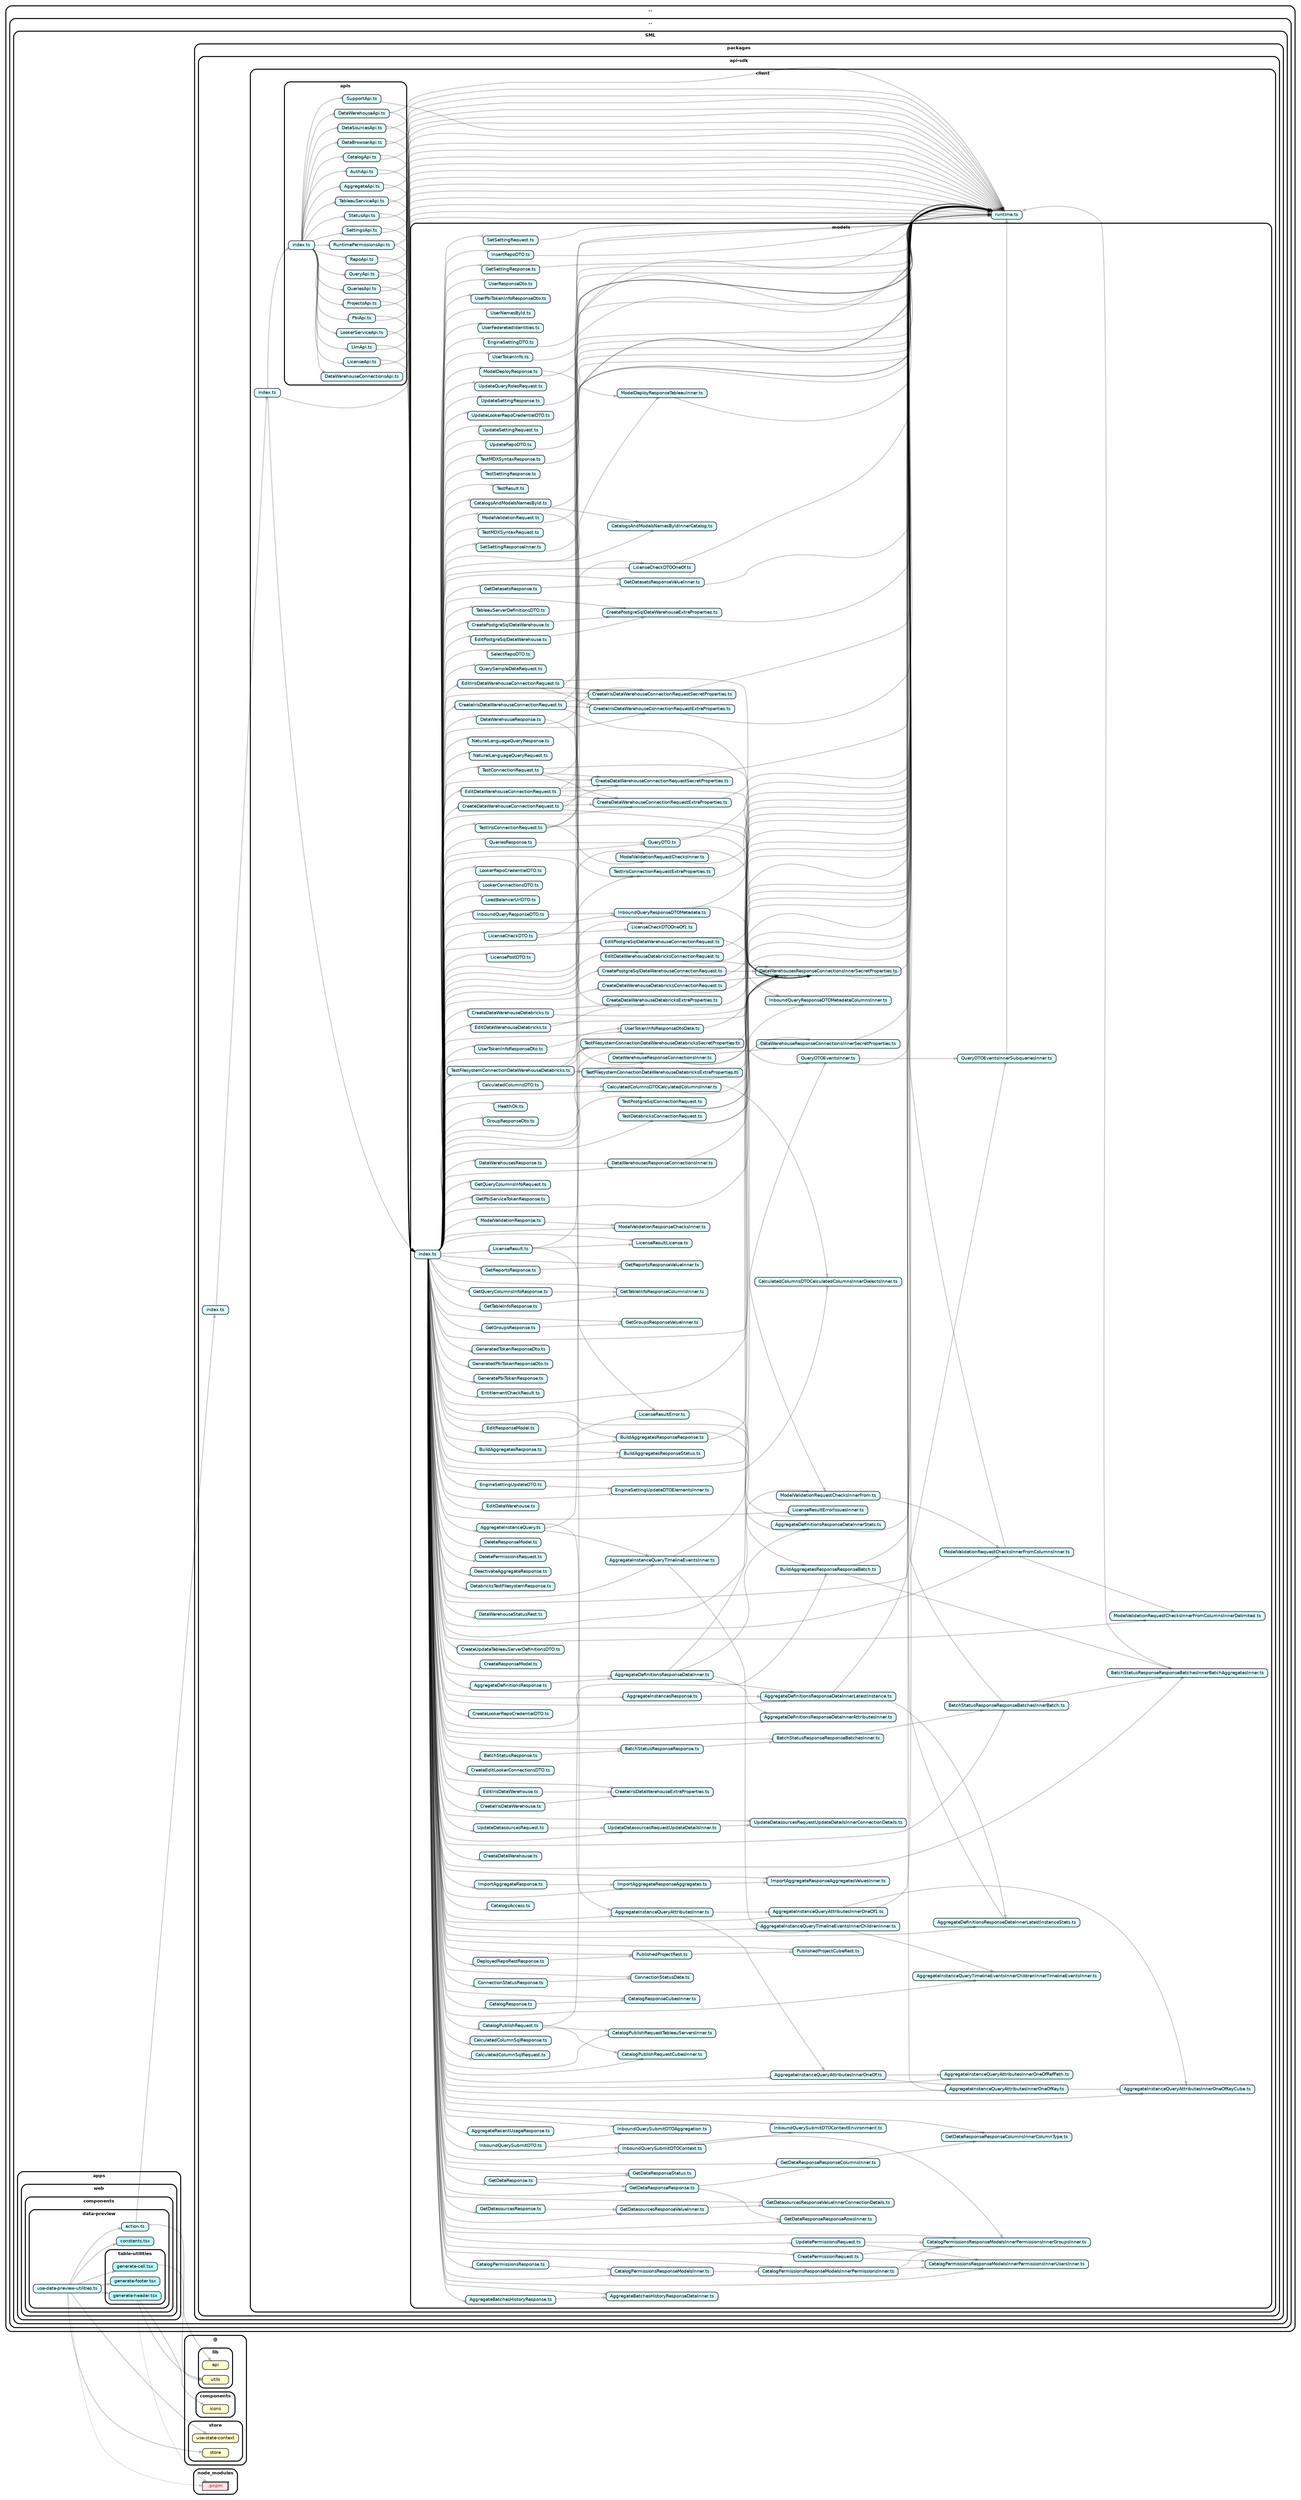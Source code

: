 strict digraph "dependency-cruiser output"{
    rankdir="LR" splines="true" overlap="false" nodesep="0.16" ranksep="0.18" fontname="Helvetica-bold" fontsize="9" style="rounded,bold,filled" fillcolor="#ffffff" compound="true"
    node [shape="box" style="rounded, filled" height="0.2" color="black" fillcolor="#ffffcc" fontcolor="black" fontname="Helvetica" fontsize="9"]
    edge [arrowhead="normal" arrowsize="0.6" penwidth="2.0" color="#00000033" fontname="Helvetica" fontsize="9"]

    subgraph "cluster_.." {label=".." subgraph "cluster_../.." {label=".." subgraph "cluster_../../SML" {label="SML" subgraph "cluster_../../SML/apps" {label="apps" subgraph "cluster_../../SML/apps/web" {label="web" subgraph "cluster_../../SML/apps/web/components" {label="components" subgraph "cluster_../../SML/apps/web/components/data-preview" {label="data-preview" "../../SML/apps/web/components/data-preview/action.ts" [label=<action.ts> tooltip="action.ts" URL="../../SML/apps/web/components/data-preview/action.ts" fillcolor="#ddfeff"] } } } } } } }
    "../../SML/apps/web/components/data-preview/action.ts" -> "@/lib/api"
    "../../SML/apps/web/components/data-preview/action.ts" -> "../../SML/packages/api-sdk/index.ts"
    subgraph "cluster_.." {label=".." subgraph "cluster_../.." {label=".." subgraph "cluster_../../SML" {label="SML" subgraph "cluster_../../SML/apps" {label="apps" subgraph "cluster_../../SML/apps/web" {label="web" subgraph "cluster_../../SML/apps/web/components" {label="components" subgraph "cluster_../../SML/apps/web/components/data-preview" {label="data-preview" "../../SML/apps/web/components/data-preview/constants.tsx" [label=<constants.tsx> tooltip="constants.tsx" URL="../../SML/apps/web/components/data-preview/constants.tsx" fillcolor="#bbfeff"] } } } } } } }
    subgraph "cluster_.." {label=".." subgraph "cluster_../.." {label=".." subgraph "cluster_../../SML" {label="SML" subgraph "cluster_../../SML/apps" {label="apps" subgraph "cluster_../../SML/apps/web" {label="web" subgraph "cluster_../../SML/apps/web/components" {label="components" subgraph "cluster_../../SML/apps/web/components/data-preview" {label="data-preview" subgraph "cluster_../../SML/apps/web/components/data-preview/table-utilities" {label="table-utilities" "../../SML/apps/web/components/data-preview/table-utilities/generate-cell.tsx" [label=<generate-cell.tsx> tooltip="generate-cell.tsx" URL="../../SML/apps/web/components/data-preview/table-utilities/generate-cell.tsx" fillcolor="#bbfeff"] } } } } } } } }
    "../../SML/apps/web/components/data-preview/table-utilities/generate-cell.tsx" -> "@/lib/utils"
    subgraph "cluster_.." {label=".." subgraph "cluster_../.." {label=".." subgraph "cluster_../../SML" {label="SML" subgraph "cluster_../../SML/apps" {label="apps" subgraph "cluster_../../SML/apps/web" {label="web" subgraph "cluster_../../SML/apps/web/components" {label="components" subgraph "cluster_../../SML/apps/web/components/data-preview" {label="data-preview" subgraph "cluster_../../SML/apps/web/components/data-preview/table-utilities" {label="table-utilities" "../../SML/apps/web/components/data-preview/table-utilities/generate-footer.tsx" [label=<generate-footer.tsx> tooltip="generate-footer.tsx" URL="../../SML/apps/web/components/data-preview/table-utilities/generate-footer.tsx" fillcolor="#bbfeff"] } } } } } } } }
    subgraph "cluster_.." {label=".." subgraph "cluster_../.." {label=".." subgraph "cluster_../../SML" {label="SML" subgraph "cluster_../../SML/apps" {label="apps" subgraph "cluster_../../SML/apps/web" {label="web" subgraph "cluster_../../SML/apps/web/components" {label="components" subgraph "cluster_../../SML/apps/web/components/data-preview" {label="data-preview" subgraph "cluster_../../SML/apps/web/components/data-preview/table-utilities" {label="table-utilities" "../../SML/apps/web/components/data-preview/table-utilities/generate-header.tsx" [label=<generate-header.tsx> tooltip="generate-header.tsx" URL="../../SML/apps/web/components/data-preview/table-utilities/generate-header.tsx" fillcolor="#bbfeff"] } } } } } } } }
    "../../SML/apps/web/components/data-preview/table-utilities/generate-header.tsx" -> "@/components/icons"
    "../../SML/apps/web/components/data-preview/table-utilities/generate-header.tsx" -> "@/lib/utils"
    "../../SML/apps/web/components/data-preview/table-utilities/generate-header.tsx" -> "node_modules/.pnpm" [penwidth="1.0"]
    subgraph "cluster_.." {label=".." subgraph "cluster_../.." {label=".." subgraph "cluster_../../SML" {label="SML" subgraph "cluster_../../SML/apps" {label="apps" subgraph "cluster_../../SML/apps/web" {label="web" subgraph "cluster_../../SML/apps/web/components" {label="components" subgraph "cluster_../../SML/apps/web/components/data-preview" {label="data-preview" "../../SML/apps/web/components/data-preview/use-data-preview-utilities.ts" [label=<use-data-preview-utilities.ts> tooltip="use-data-preview-utilities.ts" URL="../../SML/apps/web/components/data-preview/use-data-preview-utilities.ts" fillcolor="#ddfeff"] } } } } } } }
    "../../SML/apps/web/components/data-preview/use-data-preview-utilities.ts" -> "../../SML/apps/web/components/data-preview/action.ts"
    "../../SML/apps/web/components/data-preview/use-data-preview-utilities.ts" -> "../../SML/apps/web/components/data-preview/constants.tsx"
    "../../SML/apps/web/components/data-preview/use-data-preview-utilities.ts" -> "../../SML/apps/web/components/data-preview/table-utilities/generate-cell.tsx"
    "../../SML/apps/web/components/data-preview/use-data-preview-utilities.ts" -> "../../SML/apps/web/components/data-preview/table-utilities/generate-footer.tsx"
    "../../SML/apps/web/components/data-preview/use-data-preview-utilities.ts" -> "../../SML/apps/web/components/data-preview/table-utilities/generate-header.tsx"
    "../../SML/apps/web/components/data-preview/use-data-preview-utilities.ts" -> "@/store/store"
    "../../SML/apps/web/components/data-preview/use-data-preview-utilities.ts" -> "@/store/use-state-context"
    "../../SML/apps/web/components/data-preview/use-data-preview-utilities.ts" -> "node_modules/.pnpm" [penwidth="1.0"]
    subgraph "cluster_.." {label=".." subgraph "cluster_../.." {label=".." subgraph "cluster_../../SML" {label="SML" subgraph "cluster_../../SML/packages" {label="packages" subgraph "cluster_../../SML/packages/api-sdk" {label="api-sdk" subgraph "cluster_../../SML/packages/api-sdk/client" {label="client" subgraph "cluster_../../SML/packages/api-sdk/client/apis" {label="apis" "../../SML/packages/api-sdk/client/apis/AggregateApi.ts" [label=<AggregateApi.ts> tooltip="AggregateApi.ts" URL="../../SML/packages/api-sdk/client/apis/AggregateApi.ts" fillcolor="#ddfeff"] } } } } } } }
    "../../SML/packages/api-sdk/client/apis/AggregateApi.ts" -> "../../SML/packages/api-sdk/client/models/index.ts"
    "../../SML/packages/api-sdk/client/apis/AggregateApi.ts" -> "../../SML/packages/api-sdk/client/runtime.ts"
    subgraph "cluster_.." {label=".." subgraph "cluster_../.." {label=".." subgraph "cluster_../../SML" {label="SML" subgraph "cluster_../../SML/packages" {label="packages" subgraph "cluster_../../SML/packages/api-sdk" {label="api-sdk" subgraph "cluster_../../SML/packages/api-sdk/client" {label="client" subgraph "cluster_../../SML/packages/api-sdk/client/apis" {label="apis" "../../SML/packages/api-sdk/client/apis/AuthApi.ts" [label=<AuthApi.ts> tooltip="AuthApi.ts" URL="../../SML/packages/api-sdk/client/apis/AuthApi.ts" fillcolor="#ddfeff"] } } } } } } }
    "../../SML/packages/api-sdk/client/apis/AuthApi.ts" -> "../../SML/packages/api-sdk/client/models/index.ts"
    "../../SML/packages/api-sdk/client/apis/AuthApi.ts" -> "../../SML/packages/api-sdk/client/runtime.ts"
    subgraph "cluster_.." {label=".." subgraph "cluster_../.." {label=".." subgraph "cluster_../../SML" {label="SML" subgraph "cluster_../../SML/packages" {label="packages" subgraph "cluster_../../SML/packages/api-sdk" {label="api-sdk" subgraph "cluster_../../SML/packages/api-sdk/client" {label="client" subgraph "cluster_../../SML/packages/api-sdk/client/apis" {label="apis" "../../SML/packages/api-sdk/client/apis/CatalogApi.ts" [label=<CatalogApi.ts> tooltip="CatalogApi.ts" URL="../../SML/packages/api-sdk/client/apis/CatalogApi.ts" fillcolor="#ddfeff"] } } } } } } }
    "../../SML/packages/api-sdk/client/apis/CatalogApi.ts" -> "../../SML/packages/api-sdk/client/models/index.ts"
    "../../SML/packages/api-sdk/client/apis/CatalogApi.ts" -> "../../SML/packages/api-sdk/client/runtime.ts"
    subgraph "cluster_.." {label=".." subgraph "cluster_../.." {label=".." subgraph "cluster_../../SML" {label="SML" subgraph "cluster_../../SML/packages" {label="packages" subgraph "cluster_../../SML/packages/api-sdk" {label="api-sdk" subgraph "cluster_../../SML/packages/api-sdk/client" {label="client" subgraph "cluster_../../SML/packages/api-sdk/client/apis" {label="apis" "../../SML/packages/api-sdk/client/apis/DataBrowserApi.ts" [label=<DataBrowserApi.ts> tooltip="DataBrowserApi.ts" URL="../../SML/packages/api-sdk/client/apis/DataBrowserApi.ts" fillcolor="#ddfeff"] } } } } } } }
    "../../SML/packages/api-sdk/client/apis/DataBrowserApi.ts" -> "../../SML/packages/api-sdk/client/models/index.ts"
    "../../SML/packages/api-sdk/client/apis/DataBrowserApi.ts" -> "../../SML/packages/api-sdk/client/runtime.ts"
    subgraph "cluster_.." {label=".." subgraph "cluster_../.." {label=".." subgraph "cluster_../../SML" {label="SML" subgraph "cluster_../../SML/packages" {label="packages" subgraph "cluster_../../SML/packages/api-sdk" {label="api-sdk" subgraph "cluster_../../SML/packages/api-sdk/client" {label="client" subgraph "cluster_../../SML/packages/api-sdk/client/apis" {label="apis" "../../SML/packages/api-sdk/client/apis/DataSourcesApi.ts" [label=<DataSourcesApi.ts> tooltip="DataSourcesApi.ts" URL="../../SML/packages/api-sdk/client/apis/DataSourcesApi.ts" fillcolor="#ddfeff"] } } } } } } }
    "../../SML/packages/api-sdk/client/apis/DataSourcesApi.ts" -> "../../SML/packages/api-sdk/client/models/index.ts"
    "../../SML/packages/api-sdk/client/apis/DataSourcesApi.ts" -> "../../SML/packages/api-sdk/client/runtime.ts"
    subgraph "cluster_.." {label=".." subgraph "cluster_../.." {label=".." subgraph "cluster_../../SML" {label="SML" subgraph "cluster_../../SML/packages" {label="packages" subgraph "cluster_../../SML/packages/api-sdk" {label="api-sdk" subgraph "cluster_../../SML/packages/api-sdk/client" {label="client" subgraph "cluster_../../SML/packages/api-sdk/client/apis" {label="apis" "../../SML/packages/api-sdk/client/apis/DataWarehouseApi.ts" [label=<DataWarehouseApi.ts> tooltip="DataWarehouseApi.ts" URL="../../SML/packages/api-sdk/client/apis/DataWarehouseApi.ts" fillcolor="#ddfeff"] } } } } } } }
    "../../SML/packages/api-sdk/client/apis/DataWarehouseApi.ts" -> "../../SML/packages/api-sdk/client/models/index.ts"
    "../../SML/packages/api-sdk/client/apis/DataWarehouseApi.ts" -> "../../SML/packages/api-sdk/client/runtime.ts"
    subgraph "cluster_.." {label=".." subgraph "cluster_../.." {label=".." subgraph "cluster_../../SML" {label="SML" subgraph "cluster_../../SML/packages" {label="packages" subgraph "cluster_../../SML/packages/api-sdk" {label="api-sdk" subgraph "cluster_../../SML/packages/api-sdk/client" {label="client" subgraph "cluster_../../SML/packages/api-sdk/client/apis" {label="apis" "../../SML/packages/api-sdk/client/apis/DataWarehouseConnectionsApi.ts" [label=<DataWarehouseConnectionsApi.ts> tooltip="DataWarehouseConnectionsApi.ts" URL="../../SML/packages/api-sdk/client/apis/DataWarehouseConnectionsApi.ts" fillcolor="#ddfeff"] } } } } } } }
    "../../SML/packages/api-sdk/client/apis/DataWarehouseConnectionsApi.ts" -> "../../SML/packages/api-sdk/client/models/index.ts"
    "../../SML/packages/api-sdk/client/apis/DataWarehouseConnectionsApi.ts" -> "../../SML/packages/api-sdk/client/runtime.ts"
    subgraph "cluster_.." {label=".." subgraph "cluster_../.." {label=".." subgraph "cluster_../../SML" {label="SML" subgraph "cluster_../../SML/packages" {label="packages" subgraph "cluster_../../SML/packages/api-sdk" {label="api-sdk" subgraph "cluster_../../SML/packages/api-sdk/client" {label="client" subgraph "cluster_../../SML/packages/api-sdk/client/apis" {label="apis" "../../SML/packages/api-sdk/client/apis/LicenseApi.ts" [label=<LicenseApi.ts> tooltip="LicenseApi.ts" URL="../../SML/packages/api-sdk/client/apis/LicenseApi.ts" fillcolor="#ddfeff"] } } } } } } }
    "../../SML/packages/api-sdk/client/apis/LicenseApi.ts" -> "../../SML/packages/api-sdk/client/models/index.ts"
    "../../SML/packages/api-sdk/client/apis/LicenseApi.ts" -> "../../SML/packages/api-sdk/client/runtime.ts"
    subgraph "cluster_.." {label=".." subgraph "cluster_../.." {label=".." subgraph "cluster_../../SML" {label="SML" subgraph "cluster_../../SML/packages" {label="packages" subgraph "cluster_../../SML/packages/api-sdk" {label="api-sdk" subgraph "cluster_../../SML/packages/api-sdk/client" {label="client" subgraph "cluster_../../SML/packages/api-sdk/client/apis" {label="apis" "../../SML/packages/api-sdk/client/apis/LlmApi.ts" [label=<LlmApi.ts> tooltip="LlmApi.ts" URL="../../SML/packages/api-sdk/client/apis/LlmApi.ts" fillcolor="#ddfeff"] } } } } } } }
    "../../SML/packages/api-sdk/client/apis/LlmApi.ts" -> "../../SML/packages/api-sdk/client/models/index.ts"
    "../../SML/packages/api-sdk/client/apis/LlmApi.ts" -> "../../SML/packages/api-sdk/client/runtime.ts"
    subgraph "cluster_.." {label=".." subgraph "cluster_../.." {label=".." subgraph "cluster_../../SML" {label="SML" subgraph "cluster_../../SML/packages" {label="packages" subgraph "cluster_../../SML/packages/api-sdk" {label="api-sdk" subgraph "cluster_../../SML/packages/api-sdk/client" {label="client" subgraph "cluster_../../SML/packages/api-sdk/client/apis" {label="apis" "../../SML/packages/api-sdk/client/apis/LookerServiceApi.ts" [label=<LookerServiceApi.ts> tooltip="LookerServiceApi.ts" URL="../../SML/packages/api-sdk/client/apis/LookerServiceApi.ts" fillcolor="#ddfeff"] } } } } } } }
    "../../SML/packages/api-sdk/client/apis/LookerServiceApi.ts" -> "../../SML/packages/api-sdk/client/models/index.ts"
    "../../SML/packages/api-sdk/client/apis/LookerServiceApi.ts" -> "../../SML/packages/api-sdk/client/runtime.ts"
    subgraph "cluster_.." {label=".." subgraph "cluster_../.." {label=".." subgraph "cluster_../../SML" {label="SML" subgraph "cluster_../../SML/packages" {label="packages" subgraph "cluster_../../SML/packages/api-sdk" {label="api-sdk" subgraph "cluster_../../SML/packages/api-sdk/client" {label="client" subgraph "cluster_../../SML/packages/api-sdk/client/apis" {label="apis" "../../SML/packages/api-sdk/client/apis/PbiApi.ts" [label=<PbiApi.ts> tooltip="PbiApi.ts" URL="../../SML/packages/api-sdk/client/apis/PbiApi.ts" fillcolor="#ddfeff"] } } } } } } }
    "../../SML/packages/api-sdk/client/apis/PbiApi.ts" -> "../../SML/packages/api-sdk/client/models/index.ts"
    "../../SML/packages/api-sdk/client/apis/PbiApi.ts" -> "../../SML/packages/api-sdk/client/runtime.ts"
    subgraph "cluster_.." {label=".." subgraph "cluster_../.." {label=".." subgraph "cluster_../../SML" {label="SML" subgraph "cluster_../../SML/packages" {label="packages" subgraph "cluster_../../SML/packages/api-sdk" {label="api-sdk" subgraph "cluster_../../SML/packages/api-sdk/client" {label="client" subgraph "cluster_../../SML/packages/api-sdk/client/apis" {label="apis" "../../SML/packages/api-sdk/client/apis/ProjectsApi.ts" [label=<ProjectsApi.ts> tooltip="ProjectsApi.ts" URL="../../SML/packages/api-sdk/client/apis/ProjectsApi.ts" fillcolor="#ddfeff"] } } } } } } }
    "../../SML/packages/api-sdk/client/apis/ProjectsApi.ts" -> "../../SML/packages/api-sdk/client/models/index.ts"
    "../../SML/packages/api-sdk/client/apis/ProjectsApi.ts" -> "../../SML/packages/api-sdk/client/runtime.ts"
    subgraph "cluster_.." {label=".." subgraph "cluster_../.." {label=".." subgraph "cluster_../../SML" {label="SML" subgraph "cluster_../../SML/packages" {label="packages" subgraph "cluster_../../SML/packages/api-sdk" {label="api-sdk" subgraph "cluster_../../SML/packages/api-sdk/client" {label="client" subgraph "cluster_../../SML/packages/api-sdk/client/apis" {label="apis" "../../SML/packages/api-sdk/client/apis/QueriesApi.ts" [label=<QueriesApi.ts> tooltip="QueriesApi.ts" URL="../../SML/packages/api-sdk/client/apis/QueriesApi.ts" fillcolor="#ddfeff"] } } } } } } }
    "../../SML/packages/api-sdk/client/apis/QueriesApi.ts" -> "../../SML/packages/api-sdk/client/models/index.ts"
    "../../SML/packages/api-sdk/client/apis/QueriesApi.ts" -> "../../SML/packages/api-sdk/client/runtime.ts"
    subgraph "cluster_.." {label=".." subgraph "cluster_../.." {label=".." subgraph "cluster_../../SML" {label="SML" subgraph "cluster_../../SML/packages" {label="packages" subgraph "cluster_../../SML/packages/api-sdk" {label="api-sdk" subgraph "cluster_../../SML/packages/api-sdk/client" {label="client" subgraph "cluster_../../SML/packages/api-sdk/client/apis" {label="apis" "../../SML/packages/api-sdk/client/apis/QueryApi.ts" [label=<QueryApi.ts> tooltip="QueryApi.ts" URL="../../SML/packages/api-sdk/client/apis/QueryApi.ts" fillcolor="#ddfeff"] } } } } } } }
    "../../SML/packages/api-sdk/client/apis/QueryApi.ts" -> "../../SML/packages/api-sdk/client/models/index.ts"
    "../../SML/packages/api-sdk/client/apis/QueryApi.ts" -> "../../SML/packages/api-sdk/client/runtime.ts"
    subgraph "cluster_.." {label=".." subgraph "cluster_../.." {label=".." subgraph "cluster_../../SML" {label="SML" subgraph "cluster_../../SML/packages" {label="packages" subgraph "cluster_../../SML/packages/api-sdk" {label="api-sdk" subgraph "cluster_../../SML/packages/api-sdk/client" {label="client" subgraph "cluster_../../SML/packages/api-sdk/client/apis" {label="apis" "../../SML/packages/api-sdk/client/apis/RepoApi.ts" [label=<RepoApi.ts> tooltip="RepoApi.ts" URL="../../SML/packages/api-sdk/client/apis/RepoApi.ts" fillcolor="#ddfeff"] } } } } } } }
    "../../SML/packages/api-sdk/client/apis/RepoApi.ts" -> "../../SML/packages/api-sdk/client/models/index.ts"
    "../../SML/packages/api-sdk/client/apis/RepoApi.ts" -> "../../SML/packages/api-sdk/client/runtime.ts"
    subgraph "cluster_.." {label=".." subgraph "cluster_../.." {label=".." subgraph "cluster_../../SML" {label="SML" subgraph "cluster_../../SML/packages" {label="packages" subgraph "cluster_../../SML/packages/api-sdk" {label="api-sdk" subgraph "cluster_../../SML/packages/api-sdk/client" {label="client" subgraph "cluster_../../SML/packages/api-sdk/client/apis" {label="apis" "../../SML/packages/api-sdk/client/apis/RuntimePermissionsApi.ts" [label=<RuntimePermissionsApi.ts> tooltip="RuntimePermissionsApi.ts" URL="../../SML/packages/api-sdk/client/apis/RuntimePermissionsApi.ts" fillcolor="#ddfeff"] } } } } } } }
    "../../SML/packages/api-sdk/client/apis/RuntimePermissionsApi.ts" -> "../../SML/packages/api-sdk/client/models/index.ts"
    "../../SML/packages/api-sdk/client/apis/RuntimePermissionsApi.ts" -> "../../SML/packages/api-sdk/client/runtime.ts"
    subgraph "cluster_.." {label=".." subgraph "cluster_../.." {label=".." subgraph "cluster_../../SML" {label="SML" subgraph "cluster_../../SML/packages" {label="packages" subgraph "cluster_../../SML/packages/api-sdk" {label="api-sdk" subgraph "cluster_../../SML/packages/api-sdk/client" {label="client" subgraph "cluster_../../SML/packages/api-sdk/client/apis" {label="apis" "../../SML/packages/api-sdk/client/apis/SettingsApi.ts" [label=<SettingsApi.ts> tooltip="SettingsApi.ts" URL="../../SML/packages/api-sdk/client/apis/SettingsApi.ts" fillcolor="#ddfeff"] } } } } } } }
    "../../SML/packages/api-sdk/client/apis/SettingsApi.ts" -> "../../SML/packages/api-sdk/client/models/index.ts"
    "../../SML/packages/api-sdk/client/apis/SettingsApi.ts" -> "../../SML/packages/api-sdk/client/runtime.ts"
    subgraph "cluster_.." {label=".." subgraph "cluster_../.." {label=".." subgraph "cluster_../../SML" {label="SML" subgraph "cluster_../../SML/packages" {label="packages" subgraph "cluster_../../SML/packages/api-sdk" {label="api-sdk" subgraph "cluster_../../SML/packages/api-sdk/client" {label="client" subgraph "cluster_../../SML/packages/api-sdk/client/apis" {label="apis" "../../SML/packages/api-sdk/client/apis/StatusApi.ts" [label=<StatusApi.ts> tooltip="StatusApi.ts" URL="../../SML/packages/api-sdk/client/apis/StatusApi.ts" fillcolor="#ddfeff"] } } } } } } }
    "../../SML/packages/api-sdk/client/apis/StatusApi.ts" -> "../../SML/packages/api-sdk/client/models/index.ts"
    "../../SML/packages/api-sdk/client/apis/StatusApi.ts" -> "../../SML/packages/api-sdk/client/runtime.ts"
    subgraph "cluster_.." {label=".." subgraph "cluster_../.." {label=".." subgraph "cluster_../../SML" {label="SML" subgraph "cluster_../../SML/packages" {label="packages" subgraph "cluster_../../SML/packages/api-sdk" {label="api-sdk" subgraph "cluster_../../SML/packages/api-sdk/client" {label="client" subgraph "cluster_../../SML/packages/api-sdk/client/apis" {label="apis" "../../SML/packages/api-sdk/client/apis/SupportApi.ts" [label=<SupportApi.ts> tooltip="SupportApi.ts" URL="../../SML/packages/api-sdk/client/apis/SupportApi.ts" fillcolor="#ddfeff"] } } } } } } }
    "../../SML/packages/api-sdk/client/apis/SupportApi.ts" -> "../../SML/packages/api-sdk/client/runtime.ts"
    subgraph "cluster_.." {label=".." subgraph "cluster_../.." {label=".." subgraph "cluster_../../SML" {label="SML" subgraph "cluster_../../SML/packages" {label="packages" subgraph "cluster_../../SML/packages/api-sdk" {label="api-sdk" subgraph "cluster_../../SML/packages/api-sdk/client" {label="client" subgraph "cluster_../../SML/packages/api-sdk/client/apis" {label="apis" "../../SML/packages/api-sdk/client/apis/TableauServiceApi.ts" [label=<TableauServiceApi.ts> tooltip="TableauServiceApi.ts" URL="../../SML/packages/api-sdk/client/apis/TableauServiceApi.ts" fillcolor="#ddfeff"] } } } } } } }
    "../../SML/packages/api-sdk/client/apis/TableauServiceApi.ts" -> "../../SML/packages/api-sdk/client/models/index.ts"
    "../../SML/packages/api-sdk/client/apis/TableauServiceApi.ts" -> "../../SML/packages/api-sdk/client/runtime.ts"
    subgraph "cluster_.." {label=".." subgraph "cluster_../.." {label=".." subgraph "cluster_../../SML" {label="SML" subgraph "cluster_../../SML/packages" {label="packages" subgraph "cluster_../../SML/packages/api-sdk" {label="api-sdk" subgraph "cluster_../../SML/packages/api-sdk/client" {label="client" subgraph "cluster_../../SML/packages/api-sdk/client/apis" {label="apis" "../../SML/packages/api-sdk/client/apis/index.ts" [label=<index.ts> tooltip="index.ts" URL="../../SML/packages/api-sdk/client/apis/index.ts" fillcolor="#ddfeff"] } } } } } } }
    "../../SML/packages/api-sdk/client/apis/index.ts" -> "../../SML/packages/api-sdk/client/apis/AggregateApi.ts" [arrowhead="inv"]
    "../../SML/packages/api-sdk/client/apis/index.ts" -> "../../SML/packages/api-sdk/client/apis/AuthApi.ts" [arrowhead="inv"]
    "../../SML/packages/api-sdk/client/apis/index.ts" -> "../../SML/packages/api-sdk/client/apis/CatalogApi.ts" [arrowhead="inv"]
    "../../SML/packages/api-sdk/client/apis/index.ts" -> "../../SML/packages/api-sdk/client/apis/DataBrowserApi.ts" [arrowhead="inv"]
    "../../SML/packages/api-sdk/client/apis/index.ts" -> "../../SML/packages/api-sdk/client/apis/DataSourcesApi.ts" [arrowhead="inv"]
    "../../SML/packages/api-sdk/client/apis/index.ts" -> "../../SML/packages/api-sdk/client/apis/DataWarehouseApi.ts" [arrowhead="inv"]
    "../../SML/packages/api-sdk/client/apis/index.ts" -> "../../SML/packages/api-sdk/client/apis/DataWarehouseConnectionsApi.ts" [arrowhead="inv"]
    "../../SML/packages/api-sdk/client/apis/index.ts" -> "../../SML/packages/api-sdk/client/apis/LicenseApi.ts" [arrowhead="inv"]
    "../../SML/packages/api-sdk/client/apis/index.ts" -> "../../SML/packages/api-sdk/client/apis/LlmApi.ts" [arrowhead="inv"]
    "../../SML/packages/api-sdk/client/apis/index.ts" -> "../../SML/packages/api-sdk/client/apis/LookerServiceApi.ts" [arrowhead="inv"]
    "../../SML/packages/api-sdk/client/apis/index.ts" -> "../../SML/packages/api-sdk/client/apis/PbiApi.ts" [arrowhead="inv"]
    "../../SML/packages/api-sdk/client/apis/index.ts" -> "../../SML/packages/api-sdk/client/apis/ProjectsApi.ts" [arrowhead="inv"]
    "../../SML/packages/api-sdk/client/apis/index.ts" -> "../../SML/packages/api-sdk/client/apis/QueriesApi.ts" [arrowhead="inv"]
    "../../SML/packages/api-sdk/client/apis/index.ts" -> "../../SML/packages/api-sdk/client/apis/QueryApi.ts" [arrowhead="inv"]
    "../../SML/packages/api-sdk/client/apis/index.ts" -> "../../SML/packages/api-sdk/client/apis/RepoApi.ts" [arrowhead="inv"]
    "../../SML/packages/api-sdk/client/apis/index.ts" -> "../../SML/packages/api-sdk/client/apis/RuntimePermissionsApi.ts" [arrowhead="inv"]
    "../../SML/packages/api-sdk/client/apis/index.ts" -> "../../SML/packages/api-sdk/client/apis/SettingsApi.ts" [arrowhead="inv"]
    "../../SML/packages/api-sdk/client/apis/index.ts" -> "../../SML/packages/api-sdk/client/apis/StatusApi.ts" [arrowhead="inv"]
    "../../SML/packages/api-sdk/client/apis/index.ts" -> "../../SML/packages/api-sdk/client/apis/SupportApi.ts" [arrowhead="inv"]
    "../../SML/packages/api-sdk/client/apis/index.ts" -> "../../SML/packages/api-sdk/client/apis/TableauServiceApi.ts" [arrowhead="inv"]
    subgraph "cluster_.." {label=".." subgraph "cluster_../.." {label=".." subgraph "cluster_../../SML" {label="SML" subgraph "cluster_../../SML/packages" {label="packages" subgraph "cluster_../../SML/packages/api-sdk" {label="api-sdk" subgraph "cluster_../../SML/packages/api-sdk/client" {label="client" "../../SML/packages/api-sdk/client/index.ts" [label=<index.ts> tooltip="index.ts" URL="../../SML/packages/api-sdk/client/index.ts" fillcolor="#ddfeff"] } } } } } }
    "../../SML/packages/api-sdk/client/index.ts" -> "../../SML/packages/api-sdk/client/apis/index.ts" [arrowhead="inv"]
    "../../SML/packages/api-sdk/client/index.ts" -> "../../SML/packages/api-sdk/client/models/index.ts" [arrowhead="inv"]
    "../../SML/packages/api-sdk/client/index.ts" -> "../../SML/packages/api-sdk/client/runtime.ts" [arrowhead="inv"]
    subgraph "cluster_.." {label=".." subgraph "cluster_../.." {label=".." subgraph "cluster_../../SML" {label="SML" subgraph "cluster_../../SML/packages" {label="packages" subgraph "cluster_../../SML/packages/api-sdk" {label="api-sdk" subgraph "cluster_../../SML/packages/api-sdk/client" {label="client" subgraph "cluster_../../SML/packages/api-sdk/client/models" {label="models" "../../SML/packages/api-sdk/client/models/AggregateBatchesHistoryResponse.ts" [label=<AggregateBatchesHistoryResponse.ts> tooltip="AggregateBatchesHistoryResponse.ts" URL="../../SML/packages/api-sdk/client/models/AggregateBatchesHistoryResponse.ts" fillcolor="#ddfeff"] } } } } } } }
    "../../SML/packages/api-sdk/client/models/AggregateBatchesHistoryResponse.ts" -> "../../SML/packages/api-sdk/client/models/AggregateBatchesHistoryResponseDataInner.ts"
    subgraph "cluster_.." {label=".." subgraph "cluster_../.." {label=".." subgraph "cluster_../../SML" {label="SML" subgraph "cluster_../../SML/packages" {label="packages" subgraph "cluster_../../SML/packages/api-sdk" {label="api-sdk" subgraph "cluster_../../SML/packages/api-sdk/client" {label="client" subgraph "cluster_../../SML/packages/api-sdk/client/models" {label="models" "../../SML/packages/api-sdk/client/models/AggregateBatchesHistoryResponseDataInner.ts" [label=<AggregateBatchesHistoryResponseDataInner.ts> tooltip="AggregateBatchesHistoryResponseDataInner.ts" URL="../../SML/packages/api-sdk/client/models/AggregateBatchesHistoryResponseDataInner.ts" fillcolor="#ddfeff"] } } } } } } }
    subgraph "cluster_.." {label=".." subgraph "cluster_../.." {label=".." subgraph "cluster_../../SML" {label="SML" subgraph "cluster_../../SML/packages" {label="packages" subgraph "cluster_../../SML/packages/api-sdk" {label="api-sdk" subgraph "cluster_../../SML/packages/api-sdk/client" {label="client" subgraph "cluster_../../SML/packages/api-sdk/client/models" {label="models" "../../SML/packages/api-sdk/client/models/AggregateDefinitionsResponse.ts" [label=<AggregateDefinitionsResponse.ts> tooltip="AggregateDefinitionsResponse.ts" URL="../../SML/packages/api-sdk/client/models/AggregateDefinitionsResponse.ts" fillcolor="#ddfeff"] } } } } } } }
    "../../SML/packages/api-sdk/client/models/AggregateDefinitionsResponse.ts" -> "../../SML/packages/api-sdk/client/models/AggregateDefinitionsResponseDataInner.ts"
    subgraph "cluster_.." {label=".." subgraph "cluster_../.." {label=".." subgraph "cluster_../../SML" {label="SML" subgraph "cluster_../../SML/packages" {label="packages" subgraph "cluster_../../SML/packages/api-sdk" {label="api-sdk" subgraph "cluster_../../SML/packages/api-sdk/client" {label="client" subgraph "cluster_../../SML/packages/api-sdk/client/models" {label="models" "../../SML/packages/api-sdk/client/models/AggregateDefinitionsResponseDataInner.ts" [label=<AggregateDefinitionsResponseDataInner.ts> tooltip="AggregateDefinitionsResponseDataInner.ts" URL="../../SML/packages/api-sdk/client/models/AggregateDefinitionsResponseDataInner.ts" fillcolor="#ddfeff"] } } } } } } }
    "../../SML/packages/api-sdk/client/models/AggregateDefinitionsResponseDataInner.ts" -> "../../SML/packages/api-sdk/client/runtime.ts"
    "../../SML/packages/api-sdk/client/models/AggregateDefinitionsResponseDataInner.ts" -> "../../SML/packages/api-sdk/client/models/AggregateDefinitionsResponseDataInnerAttributesInner.ts"
    "../../SML/packages/api-sdk/client/models/AggregateDefinitionsResponseDataInner.ts" -> "../../SML/packages/api-sdk/client/models/AggregateDefinitionsResponseDataInnerLatestInstance.ts"
    "../../SML/packages/api-sdk/client/models/AggregateDefinitionsResponseDataInner.ts" -> "../../SML/packages/api-sdk/client/models/AggregateDefinitionsResponseDataInnerStats.ts"
    subgraph "cluster_.." {label=".." subgraph "cluster_../.." {label=".." subgraph "cluster_../../SML" {label="SML" subgraph "cluster_../../SML/packages" {label="packages" subgraph "cluster_../../SML/packages/api-sdk" {label="api-sdk" subgraph "cluster_../../SML/packages/api-sdk/client" {label="client" subgraph "cluster_../../SML/packages/api-sdk/client/models" {label="models" "../../SML/packages/api-sdk/client/models/AggregateDefinitionsResponseDataInnerAttributesInner.ts" [label=<AggregateDefinitionsResponseDataInnerAttributesInner.ts> tooltip="AggregateDefinitionsResponseDataInnerAttributesInner.ts" URL="../../SML/packages/api-sdk/client/models/AggregateDefinitionsResponseDataInnerAttributesInner.ts" fillcolor="#ddfeff"] } } } } } } }
    subgraph "cluster_.." {label=".." subgraph "cluster_../.." {label=".." subgraph "cluster_../../SML" {label="SML" subgraph "cluster_../../SML/packages" {label="packages" subgraph "cluster_../../SML/packages/api-sdk" {label="api-sdk" subgraph "cluster_../../SML/packages/api-sdk/client" {label="client" subgraph "cluster_../../SML/packages/api-sdk/client/models" {label="models" "../../SML/packages/api-sdk/client/models/AggregateDefinitionsResponseDataInnerLatestInstance.ts" [label=<AggregateDefinitionsResponseDataInnerLatestInstance.ts> tooltip="AggregateDefinitionsResponseDataInnerLatestInstance.ts" URL="../../SML/packages/api-sdk/client/models/AggregateDefinitionsResponseDataInnerLatestInstance.ts" fillcolor="#ddfeff"] } } } } } } }
    "../../SML/packages/api-sdk/client/models/AggregateDefinitionsResponseDataInnerLatestInstance.ts" -> "../../SML/packages/api-sdk/client/runtime.ts"
    "../../SML/packages/api-sdk/client/models/AggregateDefinitionsResponseDataInnerLatestInstance.ts" -> "../../SML/packages/api-sdk/client/models/AggregateDefinitionsResponseDataInnerLatestInstanceStats.ts"
    subgraph "cluster_.." {label=".." subgraph "cluster_../.." {label=".." subgraph "cluster_../../SML" {label="SML" subgraph "cluster_../../SML/packages" {label="packages" subgraph "cluster_../../SML/packages/api-sdk" {label="api-sdk" subgraph "cluster_../../SML/packages/api-sdk/client" {label="client" subgraph "cluster_../../SML/packages/api-sdk/client/models" {label="models" "../../SML/packages/api-sdk/client/models/AggregateDefinitionsResponseDataInnerLatestInstanceStats.ts" [label=<AggregateDefinitionsResponseDataInnerLatestInstanceStats.ts> tooltip="AggregateDefinitionsResponseDataInnerLatestInstanceStats.ts" URL="../../SML/packages/api-sdk/client/models/AggregateDefinitionsResponseDataInnerLatestInstanceStats.ts" fillcolor="#ddfeff"] } } } } } } }
    "../../SML/packages/api-sdk/client/models/AggregateDefinitionsResponseDataInnerLatestInstanceStats.ts" -> "../../SML/packages/api-sdk/client/runtime.ts"
    subgraph "cluster_.." {label=".." subgraph "cluster_../.." {label=".." subgraph "cluster_../../SML" {label="SML" subgraph "cluster_../../SML/packages" {label="packages" subgraph "cluster_../../SML/packages/api-sdk" {label="api-sdk" subgraph "cluster_../../SML/packages/api-sdk/client" {label="client" subgraph "cluster_../../SML/packages/api-sdk/client/models" {label="models" "../../SML/packages/api-sdk/client/models/AggregateDefinitionsResponseDataInnerStats.ts" [label=<AggregateDefinitionsResponseDataInnerStats.ts> tooltip="AggregateDefinitionsResponseDataInnerStats.ts" URL="../../SML/packages/api-sdk/client/models/AggregateDefinitionsResponseDataInnerStats.ts" fillcolor="#ddfeff"] } } } } } } }
    "../../SML/packages/api-sdk/client/models/AggregateDefinitionsResponseDataInnerStats.ts" -> "../../SML/packages/api-sdk/client/runtime.ts"
    subgraph "cluster_.." {label=".." subgraph "cluster_../.." {label=".." subgraph "cluster_../../SML" {label="SML" subgraph "cluster_../../SML/packages" {label="packages" subgraph "cluster_../../SML/packages/api-sdk" {label="api-sdk" subgraph "cluster_../../SML/packages/api-sdk/client" {label="client" subgraph "cluster_../../SML/packages/api-sdk/client/models" {label="models" "../../SML/packages/api-sdk/client/models/AggregateInstanceQuery.ts" [label=<AggregateInstanceQuery.ts> tooltip="AggregateInstanceQuery.ts" URL="../../SML/packages/api-sdk/client/models/AggregateInstanceQuery.ts" fillcolor="#ddfeff"] } } } } } } }
    "../../SML/packages/api-sdk/client/models/AggregateInstanceQuery.ts" -> "../../SML/packages/api-sdk/client/runtime.ts"
    "../../SML/packages/api-sdk/client/models/AggregateInstanceQuery.ts" -> "../../SML/packages/api-sdk/client/models/AggregateInstanceQueryAttributesInner.ts"
    "../../SML/packages/api-sdk/client/models/AggregateInstanceQuery.ts" -> "../../SML/packages/api-sdk/client/models/AggregateInstanceQueryTimelineEventsInner.ts"
    subgraph "cluster_.." {label=".." subgraph "cluster_../.." {label=".." subgraph "cluster_../../SML" {label="SML" subgraph "cluster_../../SML/packages" {label="packages" subgraph "cluster_../../SML/packages/api-sdk" {label="api-sdk" subgraph "cluster_../../SML/packages/api-sdk/client" {label="client" subgraph "cluster_../../SML/packages/api-sdk/client/models" {label="models" "../../SML/packages/api-sdk/client/models/AggregateInstanceQueryAttributesInner.ts" [label=<AggregateInstanceQueryAttributesInner.ts> tooltip="AggregateInstanceQueryAttributesInner.ts" URL="../../SML/packages/api-sdk/client/models/AggregateInstanceQueryAttributesInner.ts" fillcolor="#ddfeff"] } } } } } } }
    "../../SML/packages/api-sdk/client/models/AggregateInstanceQueryAttributesInner.ts" -> "../../SML/packages/api-sdk/client/models/AggregateInstanceQueryAttributesInnerOneOf.ts"
    "../../SML/packages/api-sdk/client/models/AggregateInstanceQueryAttributesInner.ts" -> "../../SML/packages/api-sdk/client/models/AggregateInstanceQueryAttributesInnerOneOf1.ts"
    subgraph "cluster_.." {label=".." subgraph "cluster_../.." {label=".." subgraph "cluster_../../SML" {label="SML" subgraph "cluster_../../SML/packages" {label="packages" subgraph "cluster_../../SML/packages/api-sdk" {label="api-sdk" subgraph "cluster_../../SML/packages/api-sdk/client" {label="client" subgraph "cluster_../../SML/packages/api-sdk/client/models" {label="models" "../../SML/packages/api-sdk/client/models/AggregateInstanceQueryAttributesInnerOneOf.ts" [label=<AggregateInstanceQueryAttributesInnerOneOf.ts> tooltip="AggregateInstanceQueryAttributesInnerOneOf.ts" URL="../../SML/packages/api-sdk/client/models/AggregateInstanceQueryAttributesInnerOneOf.ts" fillcolor="#ddfeff"] } } } } } } }
    "../../SML/packages/api-sdk/client/models/AggregateInstanceQueryAttributesInnerOneOf.ts" -> "../../SML/packages/api-sdk/client/models/AggregateInstanceQueryAttributesInnerOneOfKey.ts"
    "../../SML/packages/api-sdk/client/models/AggregateInstanceQueryAttributesInnerOneOf.ts" -> "../../SML/packages/api-sdk/client/models/AggregateInstanceQueryAttributesInnerOneOfRefPath.ts"
    subgraph "cluster_.." {label=".." subgraph "cluster_../.." {label=".." subgraph "cluster_../../SML" {label="SML" subgraph "cluster_../../SML/packages" {label="packages" subgraph "cluster_../../SML/packages/api-sdk" {label="api-sdk" subgraph "cluster_../../SML/packages/api-sdk/client" {label="client" subgraph "cluster_../../SML/packages/api-sdk/client/models" {label="models" "../../SML/packages/api-sdk/client/models/AggregateInstanceQueryAttributesInnerOneOf1.ts" [label=<AggregateInstanceQueryAttributesInnerOneOf1.ts> tooltip="AggregateInstanceQueryAttributesInnerOneOf1.ts" URL="../../SML/packages/api-sdk/client/models/AggregateInstanceQueryAttributesInnerOneOf1.ts" fillcolor="#ddfeff"] } } } } } } }
    "../../SML/packages/api-sdk/client/models/AggregateInstanceQueryAttributesInnerOneOf1.ts" -> "../../SML/packages/api-sdk/client/runtime.ts"
    "../../SML/packages/api-sdk/client/models/AggregateInstanceQueryAttributesInnerOneOf1.ts" -> "../../SML/packages/api-sdk/client/models/AggregateInstanceQueryAttributesInnerOneOfKeyCube.ts"
    subgraph "cluster_.." {label=".." subgraph "cluster_../.." {label=".." subgraph "cluster_../../SML" {label="SML" subgraph "cluster_../../SML/packages" {label="packages" subgraph "cluster_../../SML/packages/api-sdk" {label="api-sdk" subgraph "cluster_../../SML/packages/api-sdk/client" {label="client" subgraph "cluster_../../SML/packages/api-sdk/client/models" {label="models" "../../SML/packages/api-sdk/client/models/AggregateInstanceQueryAttributesInnerOneOfKey.ts" [label=<AggregateInstanceQueryAttributesInnerOneOfKey.ts> tooltip="AggregateInstanceQueryAttributesInnerOneOfKey.ts" URL="../../SML/packages/api-sdk/client/models/AggregateInstanceQueryAttributesInnerOneOfKey.ts" fillcolor="#ddfeff"] } } } } } } }
    "../../SML/packages/api-sdk/client/models/AggregateInstanceQueryAttributesInnerOneOfKey.ts" -> "../../SML/packages/api-sdk/client/runtime.ts"
    "../../SML/packages/api-sdk/client/models/AggregateInstanceQueryAttributesInnerOneOfKey.ts" -> "../../SML/packages/api-sdk/client/models/AggregateInstanceQueryAttributesInnerOneOfKeyCube.ts"
    subgraph "cluster_.." {label=".." subgraph "cluster_../.." {label=".." subgraph "cluster_../../SML" {label="SML" subgraph "cluster_../../SML/packages" {label="packages" subgraph "cluster_../../SML/packages/api-sdk" {label="api-sdk" subgraph "cluster_../../SML/packages/api-sdk/client" {label="client" subgraph "cluster_../../SML/packages/api-sdk/client/models" {label="models" "../../SML/packages/api-sdk/client/models/AggregateInstanceQueryAttributesInnerOneOfKeyCube.ts" [label=<AggregateInstanceQueryAttributesInnerOneOfKeyCube.ts> tooltip="AggregateInstanceQueryAttributesInnerOneOfKeyCube.ts" URL="../../SML/packages/api-sdk/client/models/AggregateInstanceQueryAttributesInnerOneOfKeyCube.ts" fillcolor="#ddfeff"] } } } } } } }
    subgraph "cluster_.." {label=".." subgraph "cluster_../.." {label=".." subgraph "cluster_../../SML" {label="SML" subgraph "cluster_../../SML/packages" {label="packages" subgraph "cluster_../../SML/packages/api-sdk" {label="api-sdk" subgraph "cluster_../../SML/packages/api-sdk/client" {label="client" subgraph "cluster_../../SML/packages/api-sdk/client/models" {label="models" "../../SML/packages/api-sdk/client/models/AggregateInstanceQueryAttributesInnerOneOfRefPath.ts" [label=<AggregateInstanceQueryAttributesInnerOneOfRefPath.ts> tooltip="AggregateInstanceQueryAttributesInnerOneOfRefPath.ts" URL="../../SML/packages/api-sdk/client/models/AggregateInstanceQueryAttributesInnerOneOfRefPath.ts" fillcolor="#ddfeff"] } } } } } } }
    subgraph "cluster_.." {label=".." subgraph "cluster_../.." {label=".." subgraph "cluster_../../SML" {label="SML" subgraph "cluster_../../SML/packages" {label="packages" subgraph "cluster_../../SML/packages/api-sdk" {label="api-sdk" subgraph "cluster_../../SML/packages/api-sdk/client" {label="client" subgraph "cluster_../../SML/packages/api-sdk/client/models" {label="models" "../../SML/packages/api-sdk/client/models/AggregateInstanceQueryTimelineEventsInner.ts" [label=<AggregateInstanceQueryTimelineEventsInner.ts> tooltip="AggregateInstanceQueryTimelineEventsInner.ts" URL="../../SML/packages/api-sdk/client/models/AggregateInstanceQueryTimelineEventsInner.ts" fillcolor="#ddfeff"] } } } } } } }
    "../../SML/packages/api-sdk/client/models/AggregateInstanceQueryTimelineEventsInner.ts" -> "../../SML/packages/api-sdk/client/runtime.ts"
    "../../SML/packages/api-sdk/client/models/AggregateInstanceQueryTimelineEventsInner.ts" -> "../../SML/packages/api-sdk/client/models/AggregateInstanceQueryTimelineEventsInnerChildrenInner.ts"
    subgraph "cluster_.." {label=".." subgraph "cluster_../.." {label=".." subgraph "cluster_../../SML" {label="SML" subgraph "cluster_../../SML/packages" {label="packages" subgraph "cluster_../../SML/packages/api-sdk" {label="api-sdk" subgraph "cluster_../../SML/packages/api-sdk/client" {label="client" subgraph "cluster_../../SML/packages/api-sdk/client/models" {label="models" "../../SML/packages/api-sdk/client/models/AggregateInstanceQueryTimelineEventsInnerChildrenInner.ts" [label=<AggregateInstanceQueryTimelineEventsInnerChildrenInner.ts> tooltip="AggregateInstanceQueryTimelineEventsInnerChildrenInner.ts" URL="../../SML/packages/api-sdk/client/models/AggregateInstanceQueryTimelineEventsInnerChildrenInner.ts" fillcolor="#ddfeff"] } } } } } } }
    "../../SML/packages/api-sdk/client/models/AggregateInstanceQueryTimelineEventsInnerChildrenInner.ts" -> "../../SML/packages/api-sdk/client/models/AggregateInstanceQueryTimelineEventsInnerChildrenInnerTimelineEventsInner.ts"
    subgraph "cluster_.." {label=".." subgraph "cluster_../.." {label=".." subgraph "cluster_../../SML" {label="SML" subgraph "cluster_../../SML/packages" {label="packages" subgraph "cluster_../../SML/packages/api-sdk" {label="api-sdk" subgraph "cluster_../../SML/packages/api-sdk/client" {label="client" subgraph "cluster_../../SML/packages/api-sdk/client/models" {label="models" "../../SML/packages/api-sdk/client/models/AggregateInstanceQueryTimelineEventsInnerChildrenInnerTimelineEventsInner.ts" [label=<AggregateInstanceQueryTimelineEventsInnerChildrenInnerTimelineEventsInner.ts> tooltip="AggregateInstanceQueryTimelineEventsInnerChildrenInnerTimelineEventsInner.ts" URL="../../SML/packages/api-sdk/client/models/AggregateInstanceQueryTimelineEventsInnerChildrenInnerTimelineEventsInner.ts" fillcolor="#ddfeff"] } } } } } } }
    subgraph "cluster_.." {label=".." subgraph "cluster_../.." {label=".." subgraph "cluster_../../SML" {label="SML" subgraph "cluster_../../SML/packages" {label="packages" subgraph "cluster_../../SML/packages/api-sdk" {label="api-sdk" subgraph "cluster_../../SML/packages/api-sdk/client" {label="client" subgraph "cluster_../../SML/packages/api-sdk/client/models" {label="models" "../../SML/packages/api-sdk/client/models/AggregateInstancesResponse.ts" [label=<AggregateInstancesResponse.ts> tooltip="AggregateInstancesResponse.ts" URL="../../SML/packages/api-sdk/client/models/AggregateInstancesResponse.ts" fillcolor="#ddfeff"] } } } } } } }
    "../../SML/packages/api-sdk/client/models/AggregateInstancesResponse.ts" -> "../../SML/packages/api-sdk/client/models/AggregateDefinitionsResponseDataInnerLatestInstance.ts"
    subgraph "cluster_.." {label=".." subgraph "cluster_../.." {label=".." subgraph "cluster_../../SML" {label="SML" subgraph "cluster_../../SML/packages" {label="packages" subgraph "cluster_../../SML/packages/api-sdk" {label="api-sdk" subgraph "cluster_../../SML/packages/api-sdk/client" {label="client" subgraph "cluster_../../SML/packages/api-sdk/client/models" {label="models" "../../SML/packages/api-sdk/client/models/AggregateRecentUsageResponse.ts" [label=<AggregateRecentUsageResponse.ts> tooltip="AggregateRecentUsageResponse.ts" URL="../../SML/packages/api-sdk/client/models/AggregateRecentUsageResponse.ts" fillcolor="#ddfeff"] } } } } } } }
    subgraph "cluster_.." {label=".." subgraph "cluster_../.." {label=".." subgraph "cluster_../../SML" {label="SML" subgraph "cluster_../../SML/packages" {label="packages" subgraph "cluster_../../SML/packages/api-sdk" {label="api-sdk" subgraph "cluster_../../SML/packages/api-sdk/client" {label="client" subgraph "cluster_../../SML/packages/api-sdk/client/models" {label="models" "../../SML/packages/api-sdk/client/models/BatchStatusResponse.ts" [label=<BatchStatusResponse.ts> tooltip="BatchStatusResponse.ts" URL="../../SML/packages/api-sdk/client/models/BatchStatusResponse.ts" fillcolor="#ddfeff"] } } } } } } }
    "../../SML/packages/api-sdk/client/models/BatchStatusResponse.ts" -> "../../SML/packages/api-sdk/client/models/BatchStatusResponseResponse.ts"
    subgraph "cluster_.." {label=".." subgraph "cluster_../.." {label=".." subgraph "cluster_../../SML" {label="SML" subgraph "cluster_../../SML/packages" {label="packages" subgraph "cluster_../../SML/packages/api-sdk" {label="api-sdk" subgraph "cluster_../../SML/packages/api-sdk/client" {label="client" subgraph "cluster_../../SML/packages/api-sdk/client/models" {label="models" "../../SML/packages/api-sdk/client/models/BatchStatusResponseResponse.ts" [label=<BatchStatusResponseResponse.ts> tooltip="BatchStatusResponseResponse.ts" URL="../../SML/packages/api-sdk/client/models/BatchStatusResponseResponse.ts" fillcolor="#ddfeff"] } } } } } } }
    "../../SML/packages/api-sdk/client/models/BatchStatusResponseResponse.ts" -> "../../SML/packages/api-sdk/client/models/BatchStatusResponseResponseBatchesInner.ts"
    subgraph "cluster_.." {label=".." subgraph "cluster_../.." {label=".." subgraph "cluster_../../SML" {label="SML" subgraph "cluster_../../SML/packages" {label="packages" subgraph "cluster_../../SML/packages/api-sdk" {label="api-sdk" subgraph "cluster_../../SML/packages/api-sdk/client" {label="client" subgraph "cluster_../../SML/packages/api-sdk/client/models" {label="models" "../../SML/packages/api-sdk/client/models/BatchStatusResponseResponseBatchesInner.ts" [label=<BatchStatusResponseResponseBatchesInner.ts> tooltip="BatchStatusResponseResponseBatchesInner.ts" URL="../../SML/packages/api-sdk/client/models/BatchStatusResponseResponseBatchesInner.ts" fillcolor="#ddfeff"] } } } } } } }
    "../../SML/packages/api-sdk/client/models/BatchStatusResponseResponseBatchesInner.ts" -> "../../SML/packages/api-sdk/client/models/BatchStatusResponseResponseBatchesInnerBatch.ts"
    subgraph "cluster_.." {label=".." subgraph "cluster_../.." {label=".." subgraph "cluster_../../SML" {label="SML" subgraph "cluster_../../SML/packages" {label="packages" subgraph "cluster_../../SML/packages/api-sdk" {label="api-sdk" subgraph "cluster_../../SML/packages/api-sdk/client" {label="client" subgraph "cluster_../../SML/packages/api-sdk/client/models" {label="models" "../../SML/packages/api-sdk/client/models/BatchStatusResponseResponseBatchesInnerBatch.ts" [label=<BatchStatusResponseResponseBatchesInnerBatch.ts> tooltip="BatchStatusResponseResponseBatchesInnerBatch.ts" URL="../../SML/packages/api-sdk/client/models/BatchStatusResponseResponseBatchesInnerBatch.ts" fillcolor="#ddfeff"] } } } } } } }
    "../../SML/packages/api-sdk/client/models/BatchStatusResponseResponseBatchesInnerBatch.ts" -> "../../SML/packages/api-sdk/client/runtime.ts"
    "../../SML/packages/api-sdk/client/models/BatchStatusResponseResponseBatchesInnerBatch.ts" -> "../../SML/packages/api-sdk/client/models/BatchStatusResponseResponseBatchesInnerBatchAggregatesInner.ts"
    subgraph "cluster_.." {label=".." subgraph "cluster_../.." {label=".." subgraph "cluster_../../SML" {label="SML" subgraph "cluster_../../SML/packages" {label="packages" subgraph "cluster_../../SML/packages/api-sdk" {label="api-sdk" subgraph "cluster_../../SML/packages/api-sdk/client" {label="client" subgraph "cluster_../../SML/packages/api-sdk/client/models" {label="models" "../../SML/packages/api-sdk/client/models/BatchStatusResponseResponseBatchesInnerBatchAggregatesInner.ts" [label=<BatchStatusResponseResponseBatchesInnerBatchAggregatesInner.ts> tooltip="BatchStatusResponseResponseBatchesInnerBatchAggregatesInner.ts" URL="../../SML/packages/api-sdk/client/models/BatchStatusResponseResponseBatchesInnerBatchAggregatesInner.ts" fillcolor="#ddfeff"] } } } } } } }
    "../../SML/packages/api-sdk/client/models/BatchStatusResponseResponseBatchesInnerBatchAggregatesInner.ts" -> "../../SML/packages/api-sdk/client/runtime.ts"
    subgraph "cluster_.." {label=".." subgraph "cluster_../.." {label=".." subgraph "cluster_../../SML" {label="SML" subgraph "cluster_../../SML/packages" {label="packages" subgraph "cluster_../../SML/packages/api-sdk" {label="api-sdk" subgraph "cluster_../../SML/packages/api-sdk/client" {label="client" subgraph "cluster_../../SML/packages/api-sdk/client/models" {label="models" "../../SML/packages/api-sdk/client/models/BuildAggregatesResponse.ts" [label=<BuildAggregatesResponse.ts> tooltip="BuildAggregatesResponse.ts" URL="../../SML/packages/api-sdk/client/models/BuildAggregatesResponse.ts" fillcolor="#ddfeff"] } } } } } } }
    "../../SML/packages/api-sdk/client/models/BuildAggregatesResponse.ts" -> "../../SML/packages/api-sdk/client/models/BuildAggregatesResponseResponse.ts"
    "../../SML/packages/api-sdk/client/models/BuildAggregatesResponse.ts" -> "../../SML/packages/api-sdk/client/models/BuildAggregatesResponseStatus.ts"
    subgraph "cluster_.." {label=".." subgraph "cluster_../.." {label=".." subgraph "cluster_../../SML" {label="SML" subgraph "cluster_../../SML/packages" {label="packages" subgraph "cluster_../../SML/packages/api-sdk" {label="api-sdk" subgraph "cluster_../../SML/packages/api-sdk/client" {label="client" subgraph "cluster_../../SML/packages/api-sdk/client/models" {label="models" "../../SML/packages/api-sdk/client/models/BuildAggregatesResponseResponse.ts" [label=<BuildAggregatesResponseResponse.ts> tooltip="BuildAggregatesResponseResponse.ts" URL="../../SML/packages/api-sdk/client/models/BuildAggregatesResponseResponse.ts" fillcolor="#ddfeff"] } } } } } } }
    "../../SML/packages/api-sdk/client/models/BuildAggregatesResponseResponse.ts" -> "../../SML/packages/api-sdk/client/runtime.ts"
    "../../SML/packages/api-sdk/client/models/BuildAggregatesResponseResponse.ts" -> "../../SML/packages/api-sdk/client/models/BuildAggregatesResponseResponseBatch.ts"
    subgraph "cluster_.." {label=".." subgraph "cluster_../.." {label=".." subgraph "cluster_../../SML" {label="SML" subgraph "cluster_../../SML/packages" {label="packages" subgraph "cluster_../../SML/packages/api-sdk" {label="api-sdk" subgraph "cluster_../../SML/packages/api-sdk/client" {label="client" subgraph "cluster_../../SML/packages/api-sdk/client/models" {label="models" "../../SML/packages/api-sdk/client/models/BuildAggregatesResponseResponseBatch.ts" [label=<BuildAggregatesResponseResponseBatch.ts> tooltip="BuildAggregatesResponseResponseBatch.ts" URL="../../SML/packages/api-sdk/client/models/BuildAggregatesResponseResponseBatch.ts" fillcolor="#ddfeff"] } } } } } } }
    "../../SML/packages/api-sdk/client/models/BuildAggregatesResponseResponseBatch.ts" -> "../../SML/packages/api-sdk/client/runtime.ts"
    "../../SML/packages/api-sdk/client/models/BuildAggregatesResponseResponseBatch.ts" -> "../../SML/packages/api-sdk/client/models/BatchStatusResponseResponseBatchesInnerBatchAggregatesInner.ts"
    subgraph "cluster_.." {label=".." subgraph "cluster_../.." {label=".." subgraph "cluster_../../SML" {label="SML" subgraph "cluster_../../SML/packages" {label="packages" subgraph "cluster_../../SML/packages/api-sdk" {label="api-sdk" subgraph "cluster_../../SML/packages/api-sdk/client" {label="client" subgraph "cluster_../../SML/packages/api-sdk/client/models" {label="models" "../../SML/packages/api-sdk/client/models/BuildAggregatesResponseStatus.ts" [label=<BuildAggregatesResponseStatus.ts> tooltip="BuildAggregatesResponseStatus.ts" URL="../../SML/packages/api-sdk/client/models/BuildAggregatesResponseStatus.ts" fillcolor="#ddfeff"] } } } } } } }
    subgraph "cluster_.." {label=".." subgraph "cluster_../.." {label=".." subgraph "cluster_../../SML" {label="SML" subgraph "cluster_../../SML/packages" {label="packages" subgraph "cluster_../../SML/packages/api-sdk" {label="api-sdk" subgraph "cluster_../../SML/packages/api-sdk/client" {label="client" subgraph "cluster_../../SML/packages/api-sdk/client/models" {label="models" "../../SML/packages/api-sdk/client/models/CalculatedColumnSqlRequest.ts" [label=<CalculatedColumnSqlRequest.ts> tooltip="CalculatedColumnSqlRequest.ts" URL="../../SML/packages/api-sdk/client/models/CalculatedColumnSqlRequest.ts" fillcolor="#ddfeff"] } } } } } } }
    subgraph "cluster_.." {label=".." subgraph "cluster_../.." {label=".." subgraph "cluster_../../SML" {label="SML" subgraph "cluster_../../SML/packages" {label="packages" subgraph "cluster_../../SML/packages/api-sdk" {label="api-sdk" subgraph "cluster_../../SML/packages/api-sdk/client" {label="client" subgraph "cluster_../../SML/packages/api-sdk/client/models" {label="models" "../../SML/packages/api-sdk/client/models/CalculatedColumnSqlResponse.ts" [label=<CalculatedColumnSqlResponse.ts> tooltip="CalculatedColumnSqlResponse.ts" URL="../../SML/packages/api-sdk/client/models/CalculatedColumnSqlResponse.ts" fillcolor="#ddfeff"] } } } } } } }
    subgraph "cluster_.." {label=".." subgraph "cluster_../.." {label=".." subgraph "cluster_../../SML" {label="SML" subgraph "cluster_../../SML/packages" {label="packages" subgraph "cluster_../../SML/packages/api-sdk" {label="api-sdk" subgraph "cluster_../../SML/packages/api-sdk/client" {label="client" subgraph "cluster_../../SML/packages/api-sdk/client/models" {label="models" "../../SML/packages/api-sdk/client/models/CalculatedColumnsDTO.ts" [label=<CalculatedColumnsDTO.ts> tooltip="CalculatedColumnsDTO.ts" URL="../../SML/packages/api-sdk/client/models/CalculatedColumnsDTO.ts" fillcolor="#ddfeff"] } } } } } } }
    "../../SML/packages/api-sdk/client/models/CalculatedColumnsDTO.ts" -> "../../SML/packages/api-sdk/client/models/CalculatedColumnsDTOCalculatedColumnsInner.ts"
    subgraph "cluster_.." {label=".." subgraph "cluster_../.." {label=".." subgraph "cluster_../../SML" {label="SML" subgraph "cluster_../../SML/packages" {label="packages" subgraph "cluster_../../SML/packages/api-sdk" {label="api-sdk" subgraph "cluster_../../SML/packages/api-sdk/client" {label="client" subgraph "cluster_../../SML/packages/api-sdk/client/models" {label="models" "../../SML/packages/api-sdk/client/models/CalculatedColumnsDTOCalculatedColumnsInner.ts" [label=<CalculatedColumnsDTOCalculatedColumnsInner.ts> tooltip="CalculatedColumnsDTOCalculatedColumnsInner.ts" URL="../../SML/packages/api-sdk/client/models/CalculatedColumnsDTOCalculatedColumnsInner.ts" fillcolor="#ddfeff"] } } } } } } }
    "../../SML/packages/api-sdk/client/models/CalculatedColumnsDTOCalculatedColumnsInner.ts" -> "../../SML/packages/api-sdk/client/runtime.ts"
    "../../SML/packages/api-sdk/client/models/CalculatedColumnsDTOCalculatedColumnsInner.ts" -> "../../SML/packages/api-sdk/client/models/CalculatedColumnsDTOCalculatedColumnsInnerDialectsInner.ts"
    subgraph "cluster_.." {label=".." subgraph "cluster_../.." {label=".." subgraph "cluster_../../SML" {label="SML" subgraph "cluster_../../SML/packages" {label="packages" subgraph "cluster_../../SML/packages/api-sdk" {label="api-sdk" subgraph "cluster_../../SML/packages/api-sdk/client" {label="client" subgraph "cluster_../../SML/packages/api-sdk/client/models" {label="models" "../../SML/packages/api-sdk/client/models/CalculatedColumnsDTOCalculatedColumnsInnerDialectsInner.ts" [label=<CalculatedColumnsDTOCalculatedColumnsInnerDialectsInner.ts> tooltip="CalculatedColumnsDTOCalculatedColumnsInnerDialectsInner.ts" URL="../../SML/packages/api-sdk/client/models/CalculatedColumnsDTOCalculatedColumnsInnerDialectsInner.ts" fillcolor="#ddfeff"] } } } } } } }
    subgraph "cluster_.." {label=".." subgraph "cluster_../.." {label=".." subgraph "cluster_../../SML" {label="SML" subgraph "cluster_../../SML/packages" {label="packages" subgraph "cluster_../../SML/packages/api-sdk" {label="api-sdk" subgraph "cluster_../../SML/packages/api-sdk/client" {label="client" subgraph "cluster_../../SML/packages/api-sdk/client/models" {label="models" "../../SML/packages/api-sdk/client/models/CatalogPermissionsResponse.ts" [label=<CatalogPermissionsResponse.ts> tooltip="CatalogPermissionsResponse.ts" URL="../../SML/packages/api-sdk/client/models/CatalogPermissionsResponse.ts" fillcolor="#ddfeff"] } } } } } } }
    "../../SML/packages/api-sdk/client/models/CatalogPermissionsResponse.ts" -> "../../SML/packages/api-sdk/client/models/CatalogPermissionsResponseModelsInner.ts"
    subgraph "cluster_.." {label=".." subgraph "cluster_../.." {label=".." subgraph "cluster_../../SML" {label="SML" subgraph "cluster_../../SML/packages" {label="packages" subgraph "cluster_../../SML/packages/api-sdk" {label="api-sdk" subgraph "cluster_../../SML/packages/api-sdk/client" {label="client" subgraph "cluster_../../SML/packages/api-sdk/client/models" {label="models" "../../SML/packages/api-sdk/client/models/CatalogPermissionsResponseModelsInner.ts" [label=<CatalogPermissionsResponseModelsInner.ts> tooltip="CatalogPermissionsResponseModelsInner.ts" URL="../../SML/packages/api-sdk/client/models/CatalogPermissionsResponseModelsInner.ts" fillcolor="#ddfeff"] } } } } } } }
    "../../SML/packages/api-sdk/client/models/CatalogPermissionsResponseModelsInner.ts" -> "../../SML/packages/api-sdk/client/models/CatalogPermissionsResponseModelsInnerPermissionsInner.ts"
    subgraph "cluster_.." {label=".." subgraph "cluster_../.." {label=".." subgraph "cluster_../../SML" {label="SML" subgraph "cluster_../../SML/packages" {label="packages" subgraph "cluster_../../SML/packages/api-sdk" {label="api-sdk" subgraph "cluster_../../SML/packages/api-sdk/client" {label="client" subgraph "cluster_../../SML/packages/api-sdk/client/models" {label="models" "../../SML/packages/api-sdk/client/models/CatalogPermissionsResponseModelsInnerPermissionsInner.ts" [label=<CatalogPermissionsResponseModelsInnerPermissionsInner.ts> tooltip="CatalogPermissionsResponseModelsInnerPermissionsInner.ts" URL="../../SML/packages/api-sdk/client/models/CatalogPermissionsResponseModelsInnerPermissionsInner.ts" fillcolor="#ddfeff"] } } } } } } }
    "../../SML/packages/api-sdk/client/models/CatalogPermissionsResponseModelsInnerPermissionsInner.ts" -> "../../SML/packages/api-sdk/client/models/CatalogPermissionsResponseModelsInnerPermissionsInnerGroupsInner.ts"
    "../../SML/packages/api-sdk/client/models/CatalogPermissionsResponseModelsInnerPermissionsInner.ts" -> "../../SML/packages/api-sdk/client/models/CatalogPermissionsResponseModelsInnerPermissionsInnerUsersInner.ts"
    subgraph "cluster_.." {label=".." subgraph "cluster_../.." {label=".." subgraph "cluster_../../SML" {label="SML" subgraph "cluster_../../SML/packages" {label="packages" subgraph "cluster_../../SML/packages/api-sdk" {label="api-sdk" subgraph "cluster_../../SML/packages/api-sdk/client" {label="client" subgraph "cluster_../../SML/packages/api-sdk/client/models" {label="models" "../../SML/packages/api-sdk/client/models/CatalogPermissionsResponseModelsInnerPermissionsInnerGroupsInner.ts" [label=<CatalogPermissionsResponseModelsInnerPermissionsInnerGroupsInner.ts> tooltip="CatalogPermissionsResponseModelsInnerPermissionsInnerGroupsInner.ts" URL="../../SML/packages/api-sdk/client/models/CatalogPermissionsResponseModelsInnerPermissionsInnerGroupsInner.ts" fillcolor="#ddfeff"] } } } } } } }
    subgraph "cluster_.." {label=".." subgraph "cluster_../.." {label=".." subgraph "cluster_../../SML" {label="SML" subgraph "cluster_../../SML/packages" {label="packages" subgraph "cluster_../../SML/packages/api-sdk" {label="api-sdk" subgraph "cluster_../../SML/packages/api-sdk/client" {label="client" subgraph "cluster_../../SML/packages/api-sdk/client/models" {label="models" "../../SML/packages/api-sdk/client/models/CatalogPermissionsResponseModelsInnerPermissionsInnerUsersInner.ts" [label=<CatalogPermissionsResponseModelsInnerPermissionsInnerUsersInner.ts> tooltip="CatalogPermissionsResponseModelsInnerPermissionsInnerUsersInner.ts" URL="../../SML/packages/api-sdk/client/models/CatalogPermissionsResponseModelsInnerPermissionsInnerUsersInner.ts" fillcolor="#ddfeff"] } } } } } } }
    subgraph "cluster_.." {label=".." subgraph "cluster_../.." {label=".." subgraph "cluster_../../SML" {label="SML" subgraph "cluster_../../SML/packages" {label="packages" subgraph "cluster_../../SML/packages/api-sdk" {label="api-sdk" subgraph "cluster_../../SML/packages/api-sdk/client" {label="client" subgraph "cluster_../../SML/packages/api-sdk/client/models" {label="models" "../../SML/packages/api-sdk/client/models/CatalogPublishRequest.ts" [label=<CatalogPublishRequest.ts> tooltip="CatalogPublishRequest.ts" URL="../../SML/packages/api-sdk/client/models/CatalogPublishRequest.ts" fillcolor="#ddfeff"] } } } } } } }
    "../../SML/packages/api-sdk/client/models/CatalogPublishRequest.ts" -> "../../SML/packages/api-sdk/client/runtime.ts"
    "../../SML/packages/api-sdk/client/models/CatalogPublishRequest.ts" -> "../../SML/packages/api-sdk/client/models/CatalogPublishRequestCubesInner.ts"
    "../../SML/packages/api-sdk/client/models/CatalogPublishRequest.ts" -> "../../SML/packages/api-sdk/client/models/CatalogPublishRequestTableauServersInner.ts"
    subgraph "cluster_.." {label=".." subgraph "cluster_../.." {label=".." subgraph "cluster_../../SML" {label="SML" subgraph "cluster_../../SML/packages" {label="packages" subgraph "cluster_../../SML/packages/api-sdk" {label="api-sdk" subgraph "cluster_../../SML/packages/api-sdk/client" {label="client" subgraph "cluster_../../SML/packages/api-sdk/client/models" {label="models" "../../SML/packages/api-sdk/client/models/CatalogPublishRequestCubesInner.ts" [label=<CatalogPublishRequestCubesInner.ts> tooltip="CatalogPublishRequestCubesInner.ts" URL="../../SML/packages/api-sdk/client/models/CatalogPublishRequestCubesInner.ts" fillcolor="#ddfeff"] } } } } } } }
    subgraph "cluster_.." {label=".." subgraph "cluster_../.." {label=".." subgraph "cluster_../../SML" {label="SML" subgraph "cluster_../../SML/packages" {label="packages" subgraph "cluster_../../SML/packages/api-sdk" {label="api-sdk" subgraph "cluster_../../SML/packages/api-sdk/client" {label="client" subgraph "cluster_../../SML/packages/api-sdk/client/models" {label="models" "../../SML/packages/api-sdk/client/models/CatalogPublishRequestTableauServersInner.ts" [label=<CatalogPublishRequestTableauServersInner.ts> tooltip="CatalogPublishRequestTableauServersInner.ts" URL="../../SML/packages/api-sdk/client/models/CatalogPublishRequestTableauServersInner.ts" fillcolor="#ddfeff"] } } } } } } }
    subgraph "cluster_.." {label=".." subgraph "cluster_../.." {label=".." subgraph "cluster_../../SML" {label="SML" subgraph "cluster_../../SML/packages" {label="packages" subgraph "cluster_../../SML/packages/api-sdk" {label="api-sdk" subgraph "cluster_../../SML/packages/api-sdk/client" {label="client" subgraph "cluster_../../SML/packages/api-sdk/client/models" {label="models" "../../SML/packages/api-sdk/client/models/CatalogResponse.ts" [label=<CatalogResponse.ts> tooltip="CatalogResponse.ts" URL="../../SML/packages/api-sdk/client/models/CatalogResponse.ts" fillcolor="#ddfeff"] } } } } } } }
    "../../SML/packages/api-sdk/client/models/CatalogResponse.ts" -> "../../SML/packages/api-sdk/client/models/CatalogResponseCubesInner.ts"
    subgraph "cluster_.." {label=".." subgraph "cluster_../.." {label=".." subgraph "cluster_../../SML" {label="SML" subgraph "cluster_../../SML/packages" {label="packages" subgraph "cluster_../../SML/packages/api-sdk" {label="api-sdk" subgraph "cluster_../../SML/packages/api-sdk/client" {label="client" subgraph "cluster_../../SML/packages/api-sdk/client/models" {label="models" "../../SML/packages/api-sdk/client/models/CatalogResponseCubesInner.ts" [label=<CatalogResponseCubesInner.ts> tooltip="CatalogResponseCubesInner.ts" URL="../../SML/packages/api-sdk/client/models/CatalogResponseCubesInner.ts" fillcolor="#ddfeff"] } } } } } } }
    subgraph "cluster_.." {label=".." subgraph "cluster_../.." {label=".." subgraph "cluster_../../SML" {label="SML" subgraph "cluster_../../SML/packages" {label="packages" subgraph "cluster_../../SML/packages/api-sdk" {label="api-sdk" subgraph "cluster_../../SML/packages/api-sdk/client" {label="client" subgraph "cluster_../../SML/packages/api-sdk/client/models" {label="models" "../../SML/packages/api-sdk/client/models/CatalogsAccess.ts" [label=<CatalogsAccess.ts> tooltip="CatalogsAccess.ts" URL="../../SML/packages/api-sdk/client/models/CatalogsAccess.ts" fillcolor="#ddfeff"] } } } } } } }
    subgraph "cluster_.." {label=".." subgraph "cluster_../.." {label=".." subgraph "cluster_../../SML" {label="SML" subgraph "cluster_../../SML/packages" {label="packages" subgraph "cluster_../../SML/packages/api-sdk" {label="api-sdk" subgraph "cluster_../../SML/packages/api-sdk/client" {label="client" subgraph "cluster_../../SML/packages/api-sdk/client/models" {label="models" "../../SML/packages/api-sdk/client/models/CatalogsAndModelsNamesById.ts" [label=<CatalogsAndModelsNamesById.ts> tooltip="CatalogsAndModelsNamesById.ts" URL="../../SML/packages/api-sdk/client/models/CatalogsAndModelsNamesById.ts" fillcolor="#ddfeff"] } } } } } } }
    "../../SML/packages/api-sdk/client/models/CatalogsAndModelsNamesById.ts" -> "../../SML/packages/api-sdk/client/runtime.ts"
    "../../SML/packages/api-sdk/client/models/CatalogsAndModelsNamesById.ts" -> "../../SML/packages/api-sdk/client/models/CatalogsAndModelsNamesByIdInnerCatalog.ts"
    subgraph "cluster_.." {label=".." subgraph "cluster_../.." {label=".." subgraph "cluster_../../SML" {label="SML" subgraph "cluster_../../SML/packages" {label="packages" subgraph "cluster_../../SML/packages/api-sdk" {label="api-sdk" subgraph "cluster_../../SML/packages/api-sdk/client" {label="client" subgraph "cluster_../../SML/packages/api-sdk/client/models" {label="models" "../../SML/packages/api-sdk/client/models/CatalogsAndModelsNamesByIdInnerCatalog.ts" [label=<CatalogsAndModelsNamesByIdInnerCatalog.ts> tooltip="CatalogsAndModelsNamesByIdInnerCatalog.ts" URL="../../SML/packages/api-sdk/client/models/CatalogsAndModelsNamesByIdInnerCatalog.ts" fillcolor="#ddfeff"] } } } } } } }
    subgraph "cluster_.." {label=".." subgraph "cluster_../.." {label=".." subgraph "cluster_../../SML" {label="SML" subgraph "cluster_../../SML/packages" {label="packages" subgraph "cluster_../../SML/packages/api-sdk" {label="api-sdk" subgraph "cluster_../../SML/packages/api-sdk/client" {label="client" subgraph "cluster_../../SML/packages/api-sdk/client/models" {label="models" "../../SML/packages/api-sdk/client/models/ConnectionStatusData.ts" [label=<ConnectionStatusData.ts> tooltip="ConnectionStatusData.ts" URL="../../SML/packages/api-sdk/client/models/ConnectionStatusData.ts" fillcolor="#ddfeff"] } } } } } } }
    subgraph "cluster_.." {label=".." subgraph "cluster_../.." {label=".." subgraph "cluster_../../SML" {label="SML" subgraph "cluster_../../SML/packages" {label="packages" subgraph "cluster_../../SML/packages/api-sdk" {label="api-sdk" subgraph "cluster_../../SML/packages/api-sdk/client" {label="client" subgraph "cluster_../../SML/packages/api-sdk/client/models" {label="models" "../../SML/packages/api-sdk/client/models/ConnectionStatusResponse.ts" [label=<ConnectionStatusResponse.ts> tooltip="ConnectionStatusResponse.ts" URL="../../SML/packages/api-sdk/client/models/ConnectionStatusResponse.ts" fillcolor="#ddfeff"] } } } } } } }
    "../../SML/packages/api-sdk/client/models/ConnectionStatusResponse.ts" -> "../../SML/packages/api-sdk/client/models/ConnectionStatusData.ts"
    subgraph "cluster_.." {label=".." subgraph "cluster_../.." {label=".." subgraph "cluster_../../SML" {label="SML" subgraph "cluster_../../SML/packages" {label="packages" subgraph "cluster_../../SML/packages/api-sdk" {label="api-sdk" subgraph "cluster_../../SML/packages/api-sdk/client" {label="client" subgraph "cluster_../../SML/packages/api-sdk/client/models" {label="models" "../../SML/packages/api-sdk/client/models/CreateDataWarehouse.ts" [label=<CreateDataWarehouse.ts> tooltip="CreateDataWarehouse.ts" URL="../../SML/packages/api-sdk/client/models/CreateDataWarehouse.ts" fillcolor="#ddfeff"] } } } } } } }
    subgraph "cluster_.." {label=".." subgraph "cluster_../.." {label=".." subgraph "cluster_../../SML" {label="SML" subgraph "cluster_../../SML/packages" {label="packages" subgraph "cluster_../../SML/packages/api-sdk" {label="api-sdk" subgraph "cluster_../../SML/packages/api-sdk/client" {label="client" subgraph "cluster_../../SML/packages/api-sdk/client/models" {label="models" "../../SML/packages/api-sdk/client/models/CreateDataWarehouseConnectionRequest.ts" [label=<CreateDataWarehouseConnectionRequest.ts> tooltip="CreateDataWarehouseConnectionRequest.ts" URL="../../SML/packages/api-sdk/client/models/CreateDataWarehouseConnectionRequest.ts" fillcolor="#ddfeff"] } } } } } } }
    "../../SML/packages/api-sdk/client/models/CreateDataWarehouseConnectionRequest.ts" -> "../../SML/packages/api-sdk/client/runtime.ts"
    "../../SML/packages/api-sdk/client/models/CreateDataWarehouseConnectionRequest.ts" -> "../../SML/packages/api-sdk/client/models/CreateDataWarehouseConnectionRequestExtraProperties.ts"
    "../../SML/packages/api-sdk/client/models/CreateDataWarehouseConnectionRequest.ts" -> "../../SML/packages/api-sdk/client/models/CreateDataWarehouseConnectionRequestSecretProperties.ts"
    "../../SML/packages/api-sdk/client/models/CreateDataWarehouseConnectionRequest.ts" -> "../../SML/packages/api-sdk/client/models/DataWarehousesResponseConnectionsInnerSecretProperties.ts"
    subgraph "cluster_.." {label=".." subgraph "cluster_../.." {label=".." subgraph "cluster_../../SML" {label="SML" subgraph "cluster_../../SML/packages" {label="packages" subgraph "cluster_../../SML/packages/api-sdk" {label="api-sdk" subgraph "cluster_../../SML/packages/api-sdk/client" {label="client" subgraph "cluster_../../SML/packages/api-sdk/client/models" {label="models" "../../SML/packages/api-sdk/client/models/CreateDataWarehouseConnectionRequestExtraProperties.ts" [label=<CreateDataWarehouseConnectionRequestExtraProperties.ts> tooltip="CreateDataWarehouseConnectionRequestExtraProperties.ts" URL="../../SML/packages/api-sdk/client/models/CreateDataWarehouseConnectionRequestExtraProperties.ts" fillcolor="#ddfeff"] } } } } } } }
    "../../SML/packages/api-sdk/client/models/CreateDataWarehouseConnectionRequestExtraProperties.ts" -> "../../SML/packages/api-sdk/client/runtime.ts"
    subgraph "cluster_.." {label=".." subgraph "cluster_../.." {label=".." subgraph "cluster_../../SML" {label="SML" subgraph "cluster_../../SML/packages" {label="packages" subgraph "cluster_../../SML/packages/api-sdk" {label="api-sdk" subgraph "cluster_../../SML/packages/api-sdk/client" {label="client" subgraph "cluster_../../SML/packages/api-sdk/client/models" {label="models" "../../SML/packages/api-sdk/client/models/CreateDataWarehouseConnectionRequestSecretProperties.ts" [label=<CreateDataWarehouseConnectionRequestSecretProperties.ts> tooltip="CreateDataWarehouseConnectionRequestSecretProperties.ts" URL="../../SML/packages/api-sdk/client/models/CreateDataWarehouseConnectionRequestSecretProperties.ts" fillcolor="#ddfeff"] } } } } } } }
    "../../SML/packages/api-sdk/client/models/CreateDataWarehouseConnectionRequestSecretProperties.ts" -> "../../SML/packages/api-sdk/client/runtime.ts"
    subgraph "cluster_.." {label=".." subgraph "cluster_../.." {label=".." subgraph "cluster_../../SML" {label="SML" subgraph "cluster_../../SML/packages" {label="packages" subgraph "cluster_../../SML/packages/api-sdk" {label="api-sdk" subgraph "cluster_../../SML/packages/api-sdk/client" {label="client" subgraph "cluster_../../SML/packages/api-sdk/client/models" {label="models" "../../SML/packages/api-sdk/client/models/CreateDataWarehouseDatabricks.ts" [label=<CreateDataWarehouseDatabricks.ts> tooltip="CreateDataWarehouseDatabricks.ts" URL="../../SML/packages/api-sdk/client/models/CreateDataWarehouseDatabricks.ts" fillcolor="#ddfeff"] } } } } } } }
    "../../SML/packages/api-sdk/client/models/CreateDataWarehouseDatabricks.ts" -> "../../SML/packages/api-sdk/client/models/CreateDataWarehouseDatabricksExtraProperties.ts"
    "../../SML/packages/api-sdk/client/models/CreateDataWarehouseDatabricks.ts" -> "../../SML/packages/api-sdk/client/models/DataWarehousesResponseConnectionsInnerSecretProperties.ts"
    subgraph "cluster_.." {label=".." subgraph "cluster_../.." {label=".." subgraph "cluster_../../SML" {label="SML" subgraph "cluster_../../SML/packages" {label="packages" subgraph "cluster_../../SML/packages/api-sdk" {label="api-sdk" subgraph "cluster_../../SML/packages/api-sdk/client" {label="client" subgraph "cluster_../../SML/packages/api-sdk/client/models" {label="models" "../../SML/packages/api-sdk/client/models/CreateDataWarehouseDatabricksConnectionRequest.ts" [label=<CreateDataWarehouseDatabricksConnectionRequest.ts> tooltip="CreateDataWarehouseDatabricksConnectionRequest.ts" URL="../../SML/packages/api-sdk/client/models/CreateDataWarehouseDatabricksConnectionRequest.ts" fillcolor="#ddfeff"] } } } } } } }
    "../../SML/packages/api-sdk/client/models/CreateDataWarehouseDatabricksConnectionRequest.ts" -> "../../SML/packages/api-sdk/client/runtime.ts"
    "../../SML/packages/api-sdk/client/models/CreateDataWarehouseDatabricksConnectionRequest.ts" -> "../../SML/packages/api-sdk/client/models/DataWarehousesResponseConnectionsInnerSecretProperties.ts"
    subgraph "cluster_.." {label=".." subgraph "cluster_../.." {label=".." subgraph "cluster_../../SML" {label="SML" subgraph "cluster_../../SML/packages" {label="packages" subgraph "cluster_../../SML/packages/api-sdk" {label="api-sdk" subgraph "cluster_../../SML/packages/api-sdk/client" {label="client" subgraph "cluster_../../SML/packages/api-sdk/client/models" {label="models" "../../SML/packages/api-sdk/client/models/CreateDataWarehouseDatabricksExtraProperties.ts" [label=<CreateDataWarehouseDatabricksExtraProperties.ts> tooltip="CreateDataWarehouseDatabricksExtraProperties.ts" URL="../../SML/packages/api-sdk/client/models/CreateDataWarehouseDatabricksExtraProperties.ts" fillcolor="#ddfeff"] } } } } } } }
    "../../SML/packages/api-sdk/client/models/CreateDataWarehouseDatabricksExtraProperties.ts" -> "../../SML/packages/api-sdk/client/runtime.ts"
    subgraph "cluster_.." {label=".." subgraph "cluster_../.." {label=".." subgraph "cluster_../../SML" {label="SML" subgraph "cluster_../../SML/packages" {label="packages" subgraph "cluster_../../SML/packages/api-sdk" {label="api-sdk" subgraph "cluster_../../SML/packages/api-sdk/client" {label="client" subgraph "cluster_../../SML/packages/api-sdk/client/models" {label="models" "../../SML/packages/api-sdk/client/models/CreateEditLookerConnectionsDTO.ts" [label=<CreateEditLookerConnectionsDTO.ts> tooltip="CreateEditLookerConnectionsDTO.ts" URL="../../SML/packages/api-sdk/client/models/CreateEditLookerConnectionsDTO.ts" fillcolor="#ddfeff"] } } } } } } }
    subgraph "cluster_.." {label=".." subgraph "cluster_../.." {label=".." subgraph "cluster_../../SML" {label="SML" subgraph "cluster_../../SML/packages" {label="packages" subgraph "cluster_../../SML/packages/api-sdk" {label="api-sdk" subgraph "cluster_../../SML/packages/api-sdk/client" {label="client" subgraph "cluster_../../SML/packages/api-sdk/client/models" {label="models" "../../SML/packages/api-sdk/client/models/CreateIrisDataWarehouse.ts" [label=<CreateIrisDataWarehouse.ts> tooltip="CreateIrisDataWarehouse.ts" URL="../../SML/packages/api-sdk/client/models/CreateIrisDataWarehouse.ts" fillcolor="#ddfeff"] } } } } } } }
    "../../SML/packages/api-sdk/client/models/CreateIrisDataWarehouse.ts" -> "../../SML/packages/api-sdk/client/models/CreateIrisDataWarehouseExtraProperties.ts"
    subgraph "cluster_.." {label=".." subgraph "cluster_../.." {label=".." subgraph "cluster_../../SML" {label="SML" subgraph "cluster_../../SML/packages" {label="packages" subgraph "cluster_../../SML/packages/api-sdk" {label="api-sdk" subgraph "cluster_../../SML/packages/api-sdk/client" {label="client" subgraph "cluster_../../SML/packages/api-sdk/client/models" {label="models" "../../SML/packages/api-sdk/client/models/CreateIrisDataWarehouseConnectionRequest.ts" [label=<CreateIrisDataWarehouseConnectionRequest.ts> tooltip="CreateIrisDataWarehouseConnectionRequest.ts" URL="../../SML/packages/api-sdk/client/models/CreateIrisDataWarehouseConnectionRequest.ts" fillcolor="#ddfeff"] } } } } } } }
    "../../SML/packages/api-sdk/client/models/CreateIrisDataWarehouseConnectionRequest.ts" -> "../../SML/packages/api-sdk/client/runtime.ts"
    "../../SML/packages/api-sdk/client/models/CreateIrisDataWarehouseConnectionRequest.ts" -> "../../SML/packages/api-sdk/client/models/CreateIrisDataWarehouseConnectionRequestExtraProperties.ts"
    "../../SML/packages/api-sdk/client/models/CreateIrisDataWarehouseConnectionRequest.ts" -> "../../SML/packages/api-sdk/client/models/CreateIrisDataWarehouseConnectionRequestSecretProperties.ts"
    "../../SML/packages/api-sdk/client/models/CreateIrisDataWarehouseConnectionRequest.ts" -> "../../SML/packages/api-sdk/client/models/DataWarehousesResponseConnectionsInnerSecretProperties.ts"
    subgraph "cluster_.." {label=".." subgraph "cluster_../.." {label=".." subgraph "cluster_../../SML" {label="SML" subgraph "cluster_../../SML/packages" {label="packages" subgraph "cluster_../../SML/packages/api-sdk" {label="api-sdk" subgraph "cluster_../../SML/packages/api-sdk/client" {label="client" subgraph "cluster_../../SML/packages/api-sdk/client/models" {label="models" "../../SML/packages/api-sdk/client/models/CreateIrisDataWarehouseConnectionRequestExtraProperties.ts" [label=<CreateIrisDataWarehouseConnectionRequestExtraProperties.ts> tooltip="CreateIrisDataWarehouseConnectionRequestExtraProperties.ts" URL="../../SML/packages/api-sdk/client/models/CreateIrisDataWarehouseConnectionRequestExtraProperties.ts" fillcolor="#ddfeff"] } } } } } } }
    "../../SML/packages/api-sdk/client/models/CreateIrisDataWarehouseConnectionRequestExtraProperties.ts" -> "../../SML/packages/api-sdk/client/runtime.ts"
    subgraph "cluster_.." {label=".." subgraph "cluster_../.." {label=".." subgraph "cluster_../../SML" {label="SML" subgraph "cluster_../../SML/packages" {label="packages" subgraph "cluster_../../SML/packages/api-sdk" {label="api-sdk" subgraph "cluster_../../SML/packages/api-sdk/client" {label="client" subgraph "cluster_../../SML/packages/api-sdk/client/models" {label="models" "../../SML/packages/api-sdk/client/models/CreateIrisDataWarehouseConnectionRequestSecretProperties.ts" [label=<CreateIrisDataWarehouseConnectionRequestSecretProperties.ts> tooltip="CreateIrisDataWarehouseConnectionRequestSecretProperties.ts" URL="../../SML/packages/api-sdk/client/models/CreateIrisDataWarehouseConnectionRequestSecretProperties.ts" fillcolor="#ddfeff"] } } } } } } }
    "../../SML/packages/api-sdk/client/models/CreateIrisDataWarehouseConnectionRequestSecretProperties.ts" -> "../../SML/packages/api-sdk/client/runtime.ts"
    subgraph "cluster_.." {label=".." subgraph "cluster_../.." {label=".." subgraph "cluster_../../SML" {label="SML" subgraph "cluster_../../SML/packages" {label="packages" subgraph "cluster_../../SML/packages/api-sdk" {label="api-sdk" subgraph "cluster_../../SML/packages/api-sdk/client" {label="client" subgraph "cluster_../../SML/packages/api-sdk/client/models" {label="models" "../../SML/packages/api-sdk/client/models/CreateIrisDataWarehouseExtraProperties.ts" [label=<CreateIrisDataWarehouseExtraProperties.ts> tooltip="CreateIrisDataWarehouseExtraProperties.ts" URL="../../SML/packages/api-sdk/client/models/CreateIrisDataWarehouseExtraProperties.ts" fillcolor="#ddfeff"] } } } } } } }
    subgraph "cluster_.." {label=".." subgraph "cluster_../.." {label=".." subgraph "cluster_../../SML" {label="SML" subgraph "cluster_../../SML/packages" {label="packages" subgraph "cluster_../../SML/packages/api-sdk" {label="api-sdk" subgraph "cluster_../../SML/packages/api-sdk/client" {label="client" subgraph "cluster_../../SML/packages/api-sdk/client/models" {label="models" "../../SML/packages/api-sdk/client/models/CreateLookerRepoCredentialDTO.ts" [label=<CreateLookerRepoCredentialDTO.ts> tooltip="CreateLookerRepoCredentialDTO.ts" URL="../../SML/packages/api-sdk/client/models/CreateLookerRepoCredentialDTO.ts" fillcolor="#ddfeff"] } } } } } } }
    subgraph "cluster_.." {label=".." subgraph "cluster_../.." {label=".." subgraph "cluster_../../SML" {label="SML" subgraph "cluster_../../SML/packages" {label="packages" subgraph "cluster_../../SML/packages/api-sdk" {label="api-sdk" subgraph "cluster_../../SML/packages/api-sdk/client" {label="client" subgraph "cluster_../../SML/packages/api-sdk/client/models" {label="models" "../../SML/packages/api-sdk/client/models/CreatePermissionRequest.ts" [label=<CreatePermissionRequest.ts> tooltip="CreatePermissionRequest.ts" URL="../../SML/packages/api-sdk/client/models/CreatePermissionRequest.ts" fillcolor="#ddfeff"] } } } } } } }
    "../../SML/packages/api-sdk/client/models/CreatePermissionRequest.ts" -> "../../SML/packages/api-sdk/client/models/CatalogPermissionsResponseModelsInnerPermissionsInnerGroupsInner.ts"
    "../../SML/packages/api-sdk/client/models/CreatePermissionRequest.ts" -> "../../SML/packages/api-sdk/client/models/CatalogPermissionsResponseModelsInnerPermissionsInnerUsersInner.ts"
    subgraph "cluster_.." {label=".." subgraph "cluster_../.." {label=".." subgraph "cluster_../../SML" {label="SML" subgraph "cluster_../../SML/packages" {label="packages" subgraph "cluster_../../SML/packages/api-sdk" {label="api-sdk" subgraph "cluster_../../SML/packages/api-sdk/client" {label="client" subgraph "cluster_../../SML/packages/api-sdk/client/models" {label="models" "../../SML/packages/api-sdk/client/models/CreatePostgreSqlDataWarehouse.ts" [label=<CreatePostgreSqlDataWarehouse.ts> tooltip="CreatePostgreSqlDataWarehouse.ts" URL="../../SML/packages/api-sdk/client/models/CreatePostgreSqlDataWarehouse.ts" fillcolor="#ddfeff"] } } } } } } }
    "../../SML/packages/api-sdk/client/models/CreatePostgreSqlDataWarehouse.ts" -> "../../SML/packages/api-sdk/client/models/CreatePostgreSqlDataWarehouseExtraProperties.ts"
    subgraph "cluster_.." {label=".." subgraph "cluster_../.." {label=".." subgraph "cluster_../../SML" {label="SML" subgraph "cluster_../../SML/packages" {label="packages" subgraph "cluster_../../SML/packages/api-sdk" {label="api-sdk" subgraph "cluster_../../SML/packages/api-sdk/client" {label="client" subgraph "cluster_../../SML/packages/api-sdk/client/models" {label="models" "../../SML/packages/api-sdk/client/models/CreatePostgreSqlDataWarehouseConnectionRequest.ts" [label=<CreatePostgreSqlDataWarehouseConnectionRequest.ts> tooltip="CreatePostgreSqlDataWarehouseConnectionRequest.ts" URL="../../SML/packages/api-sdk/client/models/CreatePostgreSqlDataWarehouseConnectionRequest.ts" fillcolor="#ddfeff"] } } } } } } }
    "../../SML/packages/api-sdk/client/models/CreatePostgreSqlDataWarehouseConnectionRequest.ts" -> "../../SML/packages/api-sdk/client/runtime.ts"
    "../../SML/packages/api-sdk/client/models/CreatePostgreSqlDataWarehouseConnectionRequest.ts" -> "../../SML/packages/api-sdk/client/models/DataWarehousesResponseConnectionsInnerSecretProperties.ts"
    subgraph "cluster_.." {label=".." subgraph "cluster_../.." {label=".." subgraph "cluster_../../SML" {label="SML" subgraph "cluster_../../SML/packages" {label="packages" subgraph "cluster_../../SML/packages/api-sdk" {label="api-sdk" subgraph "cluster_../../SML/packages/api-sdk/client" {label="client" subgraph "cluster_../../SML/packages/api-sdk/client/models" {label="models" "../../SML/packages/api-sdk/client/models/CreatePostgreSqlDataWarehouseExtraProperties.ts" [label=<CreatePostgreSqlDataWarehouseExtraProperties.ts> tooltip="CreatePostgreSqlDataWarehouseExtraProperties.ts" URL="../../SML/packages/api-sdk/client/models/CreatePostgreSqlDataWarehouseExtraProperties.ts" fillcolor="#ddfeff"] } } } } } } }
    "../../SML/packages/api-sdk/client/models/CreatePostgreSqlDataWarehouseExtraProperties.ts" -> "../../SML/packages/api-sdk/client/runtime.ts"
    subgraph "cluster_.." {label=".." subgraph "cluster_../.." {label=".." subgraph "cluster_../../SML" {label="SML" subgraph "cluster_../../SML/packages" {label="packages" subgraph "cluster_../../SML/packages/api-sdk" {label="api-sdk" subgraph "cluster_../../SML/packages/api-sdk/client" {label="client" subgraph "cluster_../../SML/packages/api-sdk/client/models" {label="models" "../../SML/packages/api-sdk/client/models/CreateResponseModel.ts" [label=<CreateResponseModel.ts> tooltip="CreateResponseModel.ts" URL="../../SML/packages/api-sdk/client/models/CreateResponseModel.ts" fillcolor="#ddfeff"] } } } } } } }
    subgraph "cluster_.." {label=".." subgraph "cluster_../.." {label=".." subgraph "cluster_../../SML" {label="SML" subgraph "cluster_../../SML/packages" {label="packages" subgraph "cluster_../../SML/packages/api-sdk" {label="api-sdk" subgraph "cluster_../../SML/packages/api-sdk/client" {label="client" subgraph "cluster_../../SML/packages/api-sdk/client/models" {label="models" "../../SML/packages/api-sdk/client/models/CreateUpdateTableauServerDefinitionsDTO.ts" [label=<CreateUpdateTableauServerDefinitionsDTO.ts> tooltip="CreateUpdateTableauServerDefinitionsDTO.ts" URL="../../SML/packages/api-sdk/client/models/CreateUpdateTableauServerDefinitionsDTO.ts" fillcolor="#ddfeff"] } } } } } } }
    subgraph "cluster_.." {label=".." subgraph "cluster_../.." {label=".." subgraph "cluster_../../SML" {label="SML" subgraph "cluster_../../SML/packages" {label="packages" subgraph "cluster_../../SML/packages/api-sdk" {label="api-sdk" subgraph "cluster_../../SML/packages/api-sdk/client" {label="client" subgraph "cluster_../../SML/packages/api-sdk/client/models" {label="models" "../../SML/packages/api-sdk/client/models/DataWarehouseResponse.ts" [label=<DataWarehouseResponse.ts> tooltip="DataWarehouseResponse.ts" URL="../../SML/packages/api-sdk/client/models/DataWarehouseResponse.ts" fillcolor="#ddfeff"] } } } } } } }
    "../../SML/packages/api-sdk/client/models/DataWarehouseResponse.ts" -> "../../SML/packages/api-sdk/client/runtime.ts"
    "../../SML/packages/api-sdk/client/models/DataWarehouseResponse.ts" -> "../../SML/packages/api-sdk/client/models/DataWarehouseResponseConnectionsInner.ts"
    subgraph "cluster_.." {label=".." subgraph "cluster_../.." {label=".." subgraph "cluster_../../SML" {label="SML" subgraph "cluster_../../SML/packages" {label="packages" subgraph "cluster_../../SML/packages/api-sdk" {label="api-sdk" subgraph "cluster_../../SML/packages/api-sdk/client" {label="client" subgraph "cluster_../../SML/packages/api-sdk/client/models" {label="models" "../../SML/packages/api-sdk/client/models/DataWarehouseResponseConnectionsInner.ts" [label=<DataWarehouseResponseConnectionsInner.ts> tooltip="DataWarehouseResponseConnectionsInner.ts" URL="../../SML/packages/api-sdk/client/models/DataWarehouseResponseConnectionsInner.ts" fillcolor="#ddfeff"] } } } } } } }
    "../../SML/packages/api-sdk/client/models/DataWarehouseResponseConnectionsInner.ts" -> "../../SML/packages/api-sdk/client/runtime.ts"
    "../../SML/packages/api-sdk/client/models/DataWarehouseResponseConnectionsInner.ts" -> "../../SML/packages/api-sdk/client/models/DataWarehouseResponseConnectionsInnerSecretProperties.ts"
    "../../SML/packages/api-sdk/client/models/DataWarehouseResponseConnectionsInner.ts" -> "../../SML/packages/api-sdk/client/models/DataWarehousesResponseConnectionsInnerSecretProperties.ts"
    subgraph "cluster_.." {label=".." subgraph "cluster_../.." {label=".." subgraph "cluster_../../SML" {label="SML" subgraph "cluster_../../SML/packages" {label="packages" subgraph "cluster_../../SML/packages/api-sdk" {label="api-sdk" subgraph "cluster_../../SML/packages/api-sdk/client" {label="client" subgraph "cluster_../../SML/packages/api-sdk/client/models" {label="models" "../../SML/packages/api-sdk/client/models/DataWarehouseResponseConnectionsInnerSecretProperties.ts" [label=<DataWarehouseResponseConnectionsInnerSecretProperties.ts> tooltip="DataWarehouseResponseConnectionsInnerSecretProperties.ts" URL="../../SML/packages/api-sdk/client/models/DataWarehouseResponseConnectionsInnerSecretProperties.ts" fillcolor="#ddfeff"] } } } } } } }
    "../../SML/packages/api-sdk/client/models/DataWarehouseResponseConnectionsInnerSecretProperties.ts" -> "../../SML/packages/api-sdk/client/runtime.ts"
    subgraph "cluster_.." {label=".." subgraph "cluster_../.." {label=".." subgraph "cluster_../../SML" {label="SML" subgraph "cluster_../../SML/packages" {label="packages" subgraph "cluster_../../SML/packages/api-sdk" {label="api-sdk" subgraph "cluster_../../SML/packages/api-sdk/client" {label="client" subgraph "cluster_../../SML/packages/api-sdk/client/models" {label="models" "../../SML/packages/api-sdk/client/models/DataWarehouseStatusRest.ts" [label=<DataWarehouseStatusRest.ts> tooltip="DataWarehouseStatusRest.ts" URL="../../SML/packages/api-sdk/client/models/DataWarehouseStatusRest.ts" fillcolor="#ddfeff"] } } } } } } }
    subgraph "cluster_.." {label=".." subgraph "cluster_../.." {label=".." subgraph "cluster_../../SML" {label="SML" subgraph "cluster_../../SML/packages" {label="packages" subgraph "cluster_../../SML/packages/api-sdk" {label="api-sdk" subgraph "cluster_../../SML/packages/api-sdk/client" {label="client" subgraph "cluster_../../SML/packages/api-sdk/client/models" {label="models" "../../SML/packages/api-sdk/client/models/DataWarehousesResponse.ts" [label=<DataWarehousesResponse.ts> tooltip="DataWarehousesResponse.ts" URL="../../SML/packages/api-sdk/client/models/DataWarehousesResponse.ts" fillcolor="#ddfeff"] } } } } } } }
    "../../SML/packages/api-sdk/client/models/DataWarehousesResponse.ts" -> "../../SML/packages/api-sdk/client/models/DataWarehousesResponseConnectionsInner.ts"
    subgraph "cluster_.." {label=".." subgraph "cluster_../.." {label=".." subgraph "cluster_../../SML" {label="SML" subgraph "cluster_../../SML/packages" {label="packages" subgraph "cluster_../../SML/packages/api-sdk" {label="api-sdk" subgraph "cluster_../../SML/packages/api-sdk/client" {label="client" subgraph "cluster_../../SML/packages/api-sdk/client/models" {label="models" "../../SML/packages/api-sdk/client/models/DataWarehousesResponseConnectionsInner.ts" [label=<DataWarehousesResponseConnectionsInner.ts> tooltip="DataWarehousesResponseConnectionsInner.ts" URL="../../SML/packages/api-sdk/client/models/DataWarehousesResponseConnectionsInner.ts" fillcolor="#ddfeff"] } } } } } } }
    "../../SML/packages/api-sdk/client/models/DataWarehousesResponseConnectionsInner.ts" -> "../../SML/packages/api-sdk/client/models/DataWarehousesResponseConnectionsInnerSecretProperties.ts"
    subgraph "cluster_.." {label=".." subgraph "cluster_../.." {label=".." subgraph "cluster_../../SML" {label="SML" subgraph "cluster_../../SML/packages" {label="packages" subgraph "cluster_../../SML/packages/api-sdk" {label="api-sdk" subgraph "cluster_../../SML/packages/api-sdk/client" {label="client" subgraph "cluster_../../SML/packages/api-sdk/client/models" {label="models" "../../SML/packages/api-sdk/client/models/DataWarehousesResponseConnectionsInnerSecretProperties.ts" [label=<DataWarehousesResponseConnectionsInnerSecretProperties.ts> tooltip="DataWarehousesResponseConnectionsInnerSecretProperties.ts" URL="../../SML/packages/api-sdk/client/models/DataWarehousesResponseConnectionsInnerSecretProperties.ts" fillcolor="#ddfeff"] } } } } } } }
    "../../SML/packages/api-sdk/client/models/DataWarehousesResponseConnectionsInnerSecretProperties.ts" -> "../../SML/packages/api-sdk/client/runtime.ts"
    subgraph "cluster_.." {label=".." subgraph "cluster_../.." {label=".." subgraph "cluster_../../SML" {label="SML" subgraph "cluster_../../SML/packages" {label="packages" subgraph "cluster_../../SML/packages/api-sdk" {label="api-sdk" subgraph "cluster_../../SML/packages/api-sdk/client" {label="client" subgraph "cluster_../../SML/packages/api-sdk/client/models" {label="models" "../../SML/packages/api-sdk/client/models/DatabricksTestFilesystemResponse.ts" [label=<DatabricksTestFilesystemResponse.ts> tooltip="DatabricksTestFilesystemResponse.ts" URL="../../SML/packages/api-sdk/client/models/DatabricksTestFilesystemResponse.ts" fillcolor="#ddfeff"] } } } } } } }
    subgraph "cluster_.." {label=".." subgraph "cluster_../.." {label=".." subgraph "cluster_../../SML" {label="SML" subgraph "cluster_../../SML/packages" {label="packages" subgraph "cluster_../../SML/packages/api-sdk" {label="api-sdk" subgraph "cluster_../../SML/packages/api-sdk/client" {label="client" subgraph "cluster_../../SML/packages/api-sdk/client/models" {label="models" "../../SML/packages/api-sdk/client/models/DeactivateAggregateResponse.ts" [label=<DeactivateAggregateResponse.ts> tooltip="DeactivateAggregateResponse.ts" URL="../../SML/packages/api-sdk/client/models/DeactivateAggregateResponse.ts" fillcolor="#ddfeff"] } } } } } } }
    subgraph "cluster_.." {label=".." subgraph "cluster_../.." {label=".." subgraph "cluster_../../SML" {label="SML" subgraph "cluster_../../SML/packages" {label="packages" subgraph "cluster_../../SML/packages/api-sdk" {label="api-sdk" subgraph "cluster_../../SML/packages/api-sdk/client" {label="client" subgraph "cluster_../../SML/packages/api-sdk/client/models" {label="models" "../../SML/packages/api-sdk/client/models/DeletePermissionsRequest.ts" [label=<DeletePermissionsRequest.ts> tooltip="DeletePermissionsRequest.ts" URL="../../SML/packages/api-sdk/client/models/DeletePermissionsRequest.ts" fillcolor="#ddfeff"] } } } } } } }
    subgraph "cluster_.." {label=".." subgraph "cluster_../.." {label=".." subgraph "cluster_../../SML" {label="SML" subgraph "cluster_../../SML/packages" {label="packages" subgraph "cluster_../../SML/packages/api-sdk" {label="api-sdk" subgraph "cluster_../../SML/packages/api-sdk/client" {label="client" subgraph "cluster_../../SML/packages/api-sdk/client/models" {label="models" "../../SML/packages/api-sdk/client/models/DeleteResponseModel.ts" [label=<DeleteResponseModel.ts> tooltip="DeleteResponseModel.ts" URL="../../SML/packages/api-sdk/client/models/DeleteResponseModel.ts" fillcolor="#ddfeff"] } } } } } } }
    subgraph "cluster_.." {label=".." subgraph "cluster_../.." {label=".." subgraph "cluster_../../SML" {label="SML" subgraph "cluster_../../SML/packages" {label="packages" subgraph "cluster_../../SML/packages/api-sdk" {label="api-sdk" subgraph "cluster_../../SML/packages/api-sdk/client" {label="client" subgraph "cluster_../../SML/packages/api-sdk/client/models" {label="models" "../../SML/packages/api-sdk/client/models/DeployedRepoRestResponse.ts" [label=<DeployedRepoRestResponse.ts> tooltip="DeployedRepoRestResponse.ts" URL="../../SML/packages/api-sdk/client/models/DeployedRepoRestResponse.ts" fillcolor="#ddfeff"] } } } } } } }
    "../../SML/packages/api-sdk/client/models/DeployedRepoRestResponse.ts" -> "../../SML/packages/api-sdk/client/models/PublishedProjectRest.ts"
    subgraph "cluster_.." {label=".." subgraph "cluster_../.." {label=".." subgraph "cluster_../../SML" {label="SML" subgraph "cluster_../../SML/packages" {label="packages" subgraph "cluster_../../SML/packages/api-sdk" {label="api-sdk" subgraph "cluster_../../SML/packages/api-sdk/client" {label="client" subgraph "cluster_../../SML/packages/api-sdk/client/models" {label="models" "../../SML/packages/api-sdk/client/models/EditDataWarehouse.ts" [label=<EditDataWarehouse.ts> tooltip="EditDataWarehouse.ts" URL="../../SML/packages/api-sdk/client/models/EditDataWarehouse.ts" fillcolor="#ddfeff"] } } } } } } }
    subgraph "cluster_.." {label=".." subgraph "cluster_../.." {label=".." subgraph "cluster_../../SML" {label="SML" subgraph "cluster_../../SML/packages" {label="packages" subgraph "cluster_../../SML/packages/api-sdk" {label="api-sdk" subgraph "cluster_../../SML/packages/api-sdk/client" {label="client" subgraph "cluster_../../SML/packages/api-sdk/client/models" {label="models" "../../SML/packages/api-sdk/client/models/EditDataWarehouseConnectionRequest.ts" [label=<EditDataWarehouseConnectionRequest.ts> tooltip="EditDataWarehouseConnectionRequest.ts" URL="../../SML/packages/api-sdk/client/models/EditDataWarehouseConnectionRequest.ts" fillcolor="#ddfeff"] } } } } } } }
    "../../SML/packages/api-sdk/client/models/EditDataWarehouseConnectionRequest.ts" -> "../../SML/packages/api-sdk/client/runtime.ts"
    "../../SML/packages/api-sdk/client/models/EditDataWarehouseConnectionRequest.ts" -> "../../SML/packages/api-sdk/client/models/CreateDataWarehouseConnectionRequestExtraProperties.ts"
    "../../SML/packages/api-sdk/client/models/EditDataWarehouseConnectionRequest.ts" -> "../../SML/packages/api-sdk/client/models/CreateDataWarehouseConnectionRequestSecretProperties.ts"
    "../../SML/packages/api-sdk/client/models/EditDataWarehouseConnectionRequest.ts" -> "../../SML/packages/api-sdk/client/models/DataWarehousesResponseConnectionsInnerSecretProperties.ts"
    subgraph "cluster_.." {label=".." subgraph "cluster_../.." {label=".." subgraph "cluster_../../SML" {label="SML" subgraph "cluster_../../SML/packages" {label="packages" subgraph "cluster_../../SML/packages/api-sdk" {label="api-sdk" subgraph "cluster_../../SML/packages/api-sdk/client" {label="client" subgraph "cluster_../../SML/packages/api-sdk/client/models" {label="models" "../../SML/packages/api-sdk/client/models/EditDataWarehouseDatabricks.ts" [label=<EditDataWarehouseDatabricks.ts> tooltip="EditDataWarehouseDatabricks.ts" URL="../../SML/packages/api-sdk/client/models/EditDataWarehouseDatabricks.ts" fillcolor="#ddfeff"] } } } } } } }
    "../../SML/packages/api-sdk/client/models/EditDataWarehouseDatabricks.ts" -> "../../SML/packages/api-sdk/client/models/CreateDataWarehouseDatabricksExtraProperties.ts"
    "../../SML/packages/api-sdk/client/models/EditDataWarehouseDatabricks.ts" -> "../../SML/packages/api-sdk/client/models/DataWarehousesResponseConnectionsInnerSecretProperties.ts"
    subgraph "cluster_.." {label=".." subgraph "cluster_../.." {label=".." subgraph "cluster_../../SML" {label="SML" subgraph "cluster_../../SML/packages" {label="packages" subgraph "cluster_../../SML/packages/api-sdk" {label="api-sdk" subgraph "cluster_../../SML/packages/api-sdk/client" {label="client" subgraph "cluster_../../SML/packages/api-sdk/client/models" {label="models" "../../SML/packages/api-sdk/client/models/EditDataWarehouseDatabricksConnectionRequest.ts" [label=<EditDataWarehouseDatabricksConnectionRequest.ts> tooltip="EditDataWarehouseDatabricksConnectionRequest.ts" URL="../../SML/packages/api-sdk/client/models/EditDataWarehouseDatabricksConnectionRequest.ts" fillcolor="#ddfeff"] } } } } } } }
    "../../SML/packages/api-sdk/client/models/EditDataWarehouseDatabricksConnectionRequest.ts" -> "../../SML/packages/api-sdk/client/runtime.ts"
    "../../SML/packages/api-sdk/client/models/EditDataWarehouseDatabricksConnectionRequest.ts" -> "../../SML/packages/api-sdk/client/models/DataWarehousesResponseConnectionsInnerSecretProperties.ts"
    subgraph "cluster_.." {label=".." subgraph "cluster_../.." {label=".." subgraph "cluster_../../SML" {label="SML" subgraph "cluster_../../SML/packages" {label="packages" subgraph "cluster_../../SML/packages/api-sdk" {label="api-sdk" subgraph "cluster_../../SML/packages/api-sdk/client" {label="client" subgraph "cluster_../../SML/packages/api-sdk/client/models" {label="models" "../../SML/packages/api-sdk/client/models/EditIrisDataWarehouse.ts" [label=<EditIrisDataWarehouse.ts> tooltip="EditIrisDataWarehouse.ts" URL="../../SML/packages/api-sdk/client/models/EditIrisDataWarehouse.ts" fillcolor="#ddfeff"] } } } } } } }
    "../../SML/packages/api-sdk/client/models/EditIrisDataWarehouse.ts" -> "../../SML/packages/api-sdk/client/models/CreateIrisDataWarehouseExtraProperties.ts"
    subgraph "cluster_.." {label=".." subgraph "cluster_../.." {label=".." subgraph "cluster_../../SML" {label="SML" subgraph "cluster_../../SML/packages" {label="packages" subgraph "cluster_../../SML/packages/api-sdk" {label="api-sdk" subgraph "cluster_../../SML/packages/api-sdk/client" {label="client" subgraph "cluster_../../SML/packages/api-sdk/client/models" {label="models" "../../SML/packages/api-sdk/client/models/EditIrisDataWarehouseConnectionRequest.ts" [label=<EditIrisDataWarehouseConnectionRequest.ts> tooltip="EditIrisDataWarehouseConnectionRequest.ts" URL="../../SML/packages/api-sdk/client/models/EditIrisDataWarehouseConnectionRequest.ts" fillcolor="#ddfeff"] } } } } } } }
    "../../SML/packages/api-sdk/client/models/EditIrisDataWarehouseConnectionRequest.ts" -> "../../SML/packages/api-sdk/client/runtime.ts"
    "../../SML/packages/api-sdk/client/models/EditIrisDataWarehouseConnectionRequest.ts" -> "../../SML/packages/api-sdk/client/models/CreateIrisDataWarehouseConnectionRequestExtraProperties.ts"
    "../../SML/packages/api-sdk/client/models/EditIrisDataWarehouseConnectionRequest.ts" -> "../../SML/packages/api-sdk/client/models/CreateIrisDataWarehouseConnectionRequestSecretProperties.ts"
    "../../SML/packages/api-sdk/client/models/EditIrisDataWarehouseConnectionRequest.ts" -> "../../SML/packages/api-sdk/client/models/DataWarehousesResponseConnectionsInnerSecretProperties.ts"
    subgraph "cluster_.." {label=".." subgraph "cluster_../.." {label=".." subgraph "cluster_../../SML" {label="SML" subgraph "cluster_../../SML/packages" {label="packages" subgraph "cluster_../../SML/packages/api-sdk" {label="api-sdk" subgraph "cluster_../../SML/packages/api-sdk/client" {label="client" subgraph "cluster_../../SML/packages/api-sdk/client/models" {label="models" "../../SML/packages/api-sdk/client/models/EditPostgreSqlDataWarehouse.ts" [label=<EditPostgreSqlDataWarehouse.ts> tooltip="EditPostgreSqlDataWarehouse.ts" URL="../../SML/packages/api-sdk/client/models/EditPostgreSqlDataWarehouse.ts" fillcolor="#ddfeff"] } } } } } } }
    "../../SML/packages/api-sdk/client/models/EditPostgreSqlDataWarehouse.ts" -> "../../SML/packages/api-sdk/client/models/CreatePostgreSqlDataWarehouseExtraProperties.ts"
    subgraph "cluster_.." {label=".." subgraph "cluster_../.." {label=".." subgraph "cluster_../../SML" {label="SML" subgraph "cluster_../../SML/packages" {label="packages" subgraph "cluster_../../SML/packages/api-sdk" {label="api-sdk" subgraph "cluster_../../SML/packages/api-sdk/client" {label="client" subgraph "cluster_../../SML/packages/api-sdk/client/models" {label="models" "../../SML/packages/api-sdk/client/models/EditPostgreSqlDataWarehouseConnectionRequest.ts" [label=<EditPostgreSqlDataWarehouseConnectionRequest.ts> tooltip="EditPostgreSqlDataWarehouseConnectionRequest.ts" URL="../../SML/packages/api-sdk/client/models/EditPostgreSqlDataWarehouseConnectionRequest.ts" fillcolor="#ddfeff"] } } } } } } }
    "../../SML/packages/api-sdk/client/models/EditPostgreSqlDataWarehouseConnectionRequest.ts" -> "../../SML/packages/api-sdk/client/runtime.ts"
    "../../SML/packages/api-sdk/client/models/EditPostgreSqlDataWarehouseConnectionRequest.ts" -> "../../SML/packages/api-sdk/client/models/DataWarehousesResponseConnectionsInnerSecretProperties.ts"
    subgraph "cluster_.." {label=".." subgraph "cluster_../.." {label=".." subgraph "cluster_../../SML" {label="SML" subgraph "cluster_../../SML/packages" {label="packages" subgraph "cluster_../../SML/packages/api-sdk" {label="api-sdk" subgraph "cluster_../../SML/packages/api-sdk/client" {label="client" subgraph "cluster_../../SML/packages/api-sdk/client/models" {label="models" "../../SML/packages/api-sdk/client/models/EditResponseModel.ts" [label=<EditResponseModel.ts> tooltip="EditResponseModel.ts" URL="../../SML/packages/api-sdk/client/models/EditResponseModel.ts" fillcolor="#ddfeff"] } } } } } } }
    subgraph "cluster_.." {label=".." subgraph "cluster_../.." {label=".." subgraph "cluster_../../SML" {label="SML" subgraph "cluster_../../SML/packages" {label="packages" subgraph "cluster_../../SML/packages/api-sdk" {label="api-sdk" subgraph "cluster_../../SML/packages/api-sdk/client" {label="client" subgraph "cluster_../../SML/packages/api-sdk/client/models" {label="models" "../../SML/packages/api-sdk/client/models/EngineSettingDTO.ts" [label=<EngineSettingDTO.ts> tooltip="EngineSettingDTO.ts" URL="../../SML/packages/api-sdk/client/models/EngineSettingDTO.ts" fillcolor="#ddfeff"] } } } } } } }
    "../../SML/packages/api-sdk/client/models/EngineSettingDTO.ts" -> "../../SML/packages/api-sdk/client/runtime.ts"
    subgraph "cluster_.." {label=".." subgraph "cluster_../.." {label=".." subgraph "cluster_../../SML" {label="SML" subgraph "cluster_../../SML/packages" {label="packages" subgraph "cluster_../../SML/packages/api-sdk" {label="api-sdk" subgraph "cluster_../../SML/packages/api-sdk/client" {label="client" subgraph "cluster_../../SML/packages/api-sdk/client/models" {label="models" "../../SML/packages/api-sdk/client/models/EngineSettingUpdateDTO.ts" [label=<EngineSettingUpdateDTO.ts> tooltip="EngineSettingUpdateDTO.ts" URL="../../SML/packages/api-sdk/client/models/EngineSettingUpdateDTO.ts" fillcolor="#ddfeff"] } } } } } } }
    "../../SML/packages/api-sdk/client/models/EngineSettingUpdateDTO.ts" -> "../../SML/packages/api-sdk/client/models/EngineSettingUpdateDTOElementsInner.ts"
    subgraph "cluster_.." {label=".." subgraph "cluster_../.." {label=".." subgraph "cluster_../../SML" {label="SML" subgraph "cluster_../../SML/packages" {label="packages" subgraph "cluster_../../SML/packages/api-sdk" {label="api-sdk" subgraph "cluster_../../SML/packages/api-sdk/client" {label="client" subgraph "cluster_../../SML/packages/api-sdk/client/models" {label="models" "../../SML/packages/api-sdk/client/models/EngineSettingUpdateDTOElementsInner.ts" [label=<EngineSettingUpdateDTOElementsInner.ts> tooltip="EngineSettingUpdateDTOElementsInner.ts" URL="../../SML/packages/api-sdk/client/models/EngineSettingUpdateDTOElementsInner.ts" fillcolor="#ddfeff"] } } } } } } }
    subgraph "cluster_.." {label=".." subgraph "cluster_../.." {label=".." subgraph "cluster_../../SML" {label="SML" subgraph "cluster_../../SML/packages" {label="packages" subgraph "cluster_../../SML/packages/api-sdk" {label="api-sdk" subgraph "cluster_../../SML/packages/api-sdk/client" {label="client" subgraph "cluster_../../SML/packages/api-sdk/client/models" {label="models" "../../SML/packages/api-sdk/client/models/EntitlementCheckResult.ts" [label=<EntitlementCheckResult.ts> tooltip="EntitlementCheckResult.ts" URL="../../SML/packages/api-sdk/client/models/EntitlementCheckResult.ts" fillcolor="#ddfeff"] } } } } } } }
    subgraph "cluster_.." {label=".." subgraph "cluster_../.." {label=".." subgraph "cluster_../../SML" {label="SML" subgraph "cluster_../../SML/packages" {label="packages" subgraph "cluster_../../SML/packages/api-sdk" {label="api-sdk" subgraph "cluster_../../SML/packages/api-sdk/client" {label="client" subgraph "cluster_../../SML/packages/api-sdk/client/models" {label="models" "../../SML/packages/api-sdk/client/models/GeneratePbiTokenResponse.ts" [label=<GeneratePbiTokenResponse.ts> tooltip="GeneratePbiTokenResponse.ts" URL="../../SML/packages/api-sdk/client/models/GeneratePbiTokenResponse.ts" fillcolor="#ddfeff"] } } } } } } }
    subgraph "cluster_.." {label=".." subgraph "cluster_../.." {label=".." subgraph "cluster_../../SML" {label="SML" subgraph "cluster_../../SML/packages" {label="packages" subgraph "cluster_../../SML/packages/api-sdk" {label="api-sdk" subgraph "cluster_../../SML/packages/api-sdk/client" {label="client" subgraph "cluster_../../SML/packages/api-sdk/client/models" {label="models" "../../SML/packages/api-sdk/client/models/GeneratedPbiTokenResponseDto.ts" [label=<GeneratedPbiTokenResponseDto.ts> tooltip="GeneratedPbiTokenResponseDto.ts" URL="../../SML/packages/api-sdk/client/models/GeneratedPbiTokenResponseDto.ts" fillcolor="#ddfeff"] } } } } } } }
    subgraph "cluster_.." {label=".." subgraph "cluster_../.." {label=".." subgraph "cluster_../../SML" {label="SML" subgraph "cluster_../../SML/packages" {label="packages" subgraph "cluster_../../SML/packages/api-sdk" {label="api-sdk" subgraph "cluster_../../SML/packages/api-sdk/client" {label="client" subgraph "cluster_../../SML/packages/api-sdk/client/models" {label="models" "../../SML/packages/api-sdk/client/models/GeneratedTokenResponseDto.ts" [label=<GeneratedTokenResponseDto.ts> tooltip="GeneratedTokenResponseDto.ts" URL="../../SML/packages/api-sdk/client/models/GeneratedTokenResponseDto.ts" fillcolor="#ddfeff"] } } } } } } }
    subgraph "cluster_.." {label=".." subgraph "cluster_../.." {label=".." subgraph "cluster_../../SML" {label="SML" subgraph "cluster_../../SML/packages" {label="packages" subgraph "cluster_../../SML/packages/api-sdk" {label="api-sdk" subgraph "cluster_../../SML/packages/api-sdk/client" {label="client" subgraph "cluster_../../SML/packages/api-sdk/client/models" {label="models" "../../SML/packages/api-sdk/client/models/GetDataResponse.ts" [label=<GetDataResponse.ts> tooltip="GetDataResponse.ts" URL="../../SML/packages/api-sdk/client/models/GetDataResponse.ts" fillcolor="#ddfeff"] } } } } } } }
    "../../SML/packages/api-sdk/client/models/GetDataResponse.ts" -> "../../SML/packages/api-sdk/client/models/GetDataResponseResponse.ts"
    "../../SML/packages/api-sdk/client/models/GetDataResponse.ts" -> "../../SML/packages/api-sdk/client/models/GetDataResponseStatus.ts"
    subgraph "cluster_.." {label=".." subgraph "cluster_../.." {label=".." subgraph "cluster_../../SML" {label="SML" subgraph "cluster_../../SML/packages" {label="packages" subgraph "cluster_../../SML/packages/api-sdk" {label="api-sdk" subgraph "cluster_../../SML/packages/api-sdk/client" {label="client" subgraph "cluster_../../SML/packages/api-sdk/client/models" {label="models" "../../SML/packages/api-sdk/client/models/GetDataResponseResponse.ts" [label=<GetDataResponseResponse.ts> tooltip="GetDataResponseResponse.ts" URL="../../SML/packages/api-sdk/client/models/GetDataResponseResponse.ts" fillcolor="#ddfeff"] } } } } } } }
    "../../SML/packages/api-sdk/client/models/GetDataResponseResponse.ts" -> "../../SML/packages/api-sdk/client/models/GetDataResponseResponseColumnsInner.ts"
    "../../SML/packages/api-sdk/client/models/GetDataResponseResponse.ts" -> "../../SML/packages/api-sdk/client/models/GetDataResponseResponseRowsInner.ts"
    subgraph "cluster_.." {label=".." subgraph "cluster_../.." {label=".." subgraph "cluster_../../SML" {label="SML" subgraph "cluster_../../SML/packages" {label="packages" subgraph "cluster_../../SML/packages/api-sdk" {label="api-sdk" subgraph "cluster_../../SML/packages/api-sdk/client" {label="client" subgraph "cluster_../../SML/packages/api-sdk/client/models" {label="models" "../../SML/packages/api-sdk/client/models/GetDataResponseResponseColumnsInner.ts" [label=<GetDataResponseResponseColumnsInner.ts> tooltip="GetDataResponseResponseColumnsInner.ts" URL="../../SML/packages/api-sdk/client/models/GetDataResponseResponseColumnsInner.ts" fillcolor="#ddfeff"] } } } } } } }
    "../../SML/packages/api-sdk/client/models/GetDataResponseResponseColumnsInner.ts" -> "../../SML/packages/api-sdk/client/models/GetDataResponseResponseColumnsInnerColumnType.ts"
    subgraph "cluster_.." {label=".." subgraph "cluster_../.." {label=".." subgraph "cluster_../../SML" {label="SML" subgraph "cluster_../../SML/packages" {label="packages" subgraph "cluster_../../SML/packages/api-sdk" {label="api-sdk" subgraph "cluster_../../SML/packages/api-sdk/client" {label="client" subgraph "cluster_../../SML/packages/api-sdk/client/models" {label="models" "../../SML/packages/api-sdk/client/models/GetDataResponseResponseColumnsInnerColumnType.ts" [label=<GetDataResponseResponseColumnsInnerColumnType.ts> tooltip="GetDataResponseResponseColumnsInnerColumnType.ts" URL="../../SML/packages/api-sdk/client/models/GetDataResponseResponseColumnsInnerColumnType.ts" fillcolor="#ddfeff"] } } } } } } }
    subgraph "cluster_.." {label=".." subgraph "cluster_../.." {label=".." subgraph "cluster_../../SML" {label="SML" subgraph "cluster_../../SML/packages" {label="packages" subgraph "cluster_../../SML/packages/api-sdk" {label="api-sdk" subgraph "cluster_../../SML/packages/api-sdk/client" {label="client" subgraph "cluster_../../SML/packages/api-sdk/client/models" {label="models" "../../SML/packages/api-sdk/client/models/GetDataResponseResponseRowsInner.ts" [label=<GetDataResponseResponseRowsInner.ts> tooltip="GetDataResponseResponseRowsInner.ts" URL="../../SML/packages/api-sdk/client/models/GetDataResponseResponseRowsInner.ts" fillcolor="#ddfeff"] } } } } } } }
    subgraph "cluster_.." {label=".." subgraph "cluster_../.." {label=".." subgraph "cluster_../../SML" {label="SML" subgraph "cluster_../../SML/packages" {label="packages" subgraph "cluster_../../SML/packages/api-sdk" {label="api-sdk" subgraph "cluster_../../SML/packages/api-sdk/client" {label="client" subgraph "cluster_../../SML/packages/api-sdk/client/models" {label="models" "../../SML/packages/api-sdk/client/models/GetDataResponseStatus.ts" [label=<GetDataResponseStatus.ts> tooltip="GetDataResponseStatus.ts" URL="../../SML/packages/api-sdk/client/models/GetDataResponseStatus.ts" fillcolor="#ddfeff"] } } } } } } }
    subgraph "cluster_.." {label=".." subgraph "cluster_../.." {label=".." subgraph "cluster_../../SML" {label="SML" subgraph "cluster_../../SML/packages" {label="packages" subgraph "cluster_../../SML/packages/api-sdk" {label="api-sdk" subgraph "cluster_../../SML/packages/api-sdk/client" {label="client" subgraph "cluster_../../SML/packages/api-sdk/client/models" {label="models" "../../SML/packages/api-sdk/client/models/GetDatasetsResponse.ts" [label=<GetDatasetsResponse.ts> tooltip="GetDatasetsResponse.ts" URL="../../SML/packages/api-sdk/client/models/GetDatasetsResponse.ts" fillcolor="#ddfeff"] } } } } } } }
    "../../SML/packages/api-sdk/client/models/GetDatasetsResponse.ts" -> "../../SML/packages/api-sdk/client/models/GetDatasetsResponseValueInner.ts"
    subgraph "cluster_.." {label=".." subgraph "cluster_../.." {label=".." subgraph "cluster_../../SML" {label="SML" subgraph "cluster_../../SML/packages" {label="packages" subgraph "cluster_../../SML/packages/api-sdk" {label="api-sdk" subgraph "cluster_../../SML/packages/api-sdk/client" {label="client" subgraph "cluster_../../SML/packages/api-sdk/client/models" {label="models" "../../SML/packages/api-sdk/client/models/GetDatasetsResponseValueInner.ts" [label=<GetDatasetsResponseValueInner.ts> tooltip="GetDatasetsResponseValueInner.ts" URL="../../SML/packages/api-sdk/client/models/GetDatasetsResponseValueInner.ts" fillcolor="#ddfeff"] } } } } } } }
    "../../SML/packages/api-sdk/client/models/GetDatasetsResponseValueInner.ts" -> "../../SML/packages/api-sdk/client/runtime.ts"
    subgraph "cluster_.." {label=".." subgraph "cluster_../.." {label=".." subgraph "cluster_../../SML" {label="SML" subgraph "cluster_../../SML/packages" {label="packages" subgraph "cluster_../../SML/packages/api-sdk" {label="api-sdk" subgraph "cluster_../../SML/packages/api-sdk/client" {label="client" subgraph "cluster_../../SML/packages/api-sdk/client/models" {label="models" "../../SML/packages/api-sdk/client/models/GetDatasourcesResponse.ts" [label=<GetDatasourcesResponse.ts> tooltip="GetDatasourcesResponse.ts" URL="../../SML/packages/api-sdk/client/models/GetDatasourcesResponse.ts" fillcolor="#ddfeff"] } } } } } } }
    "../../SML/packages/api-sdk/client/models/GetDatasourcesResponse.ts" -> "../../SML/packages/api-sdk/client/models/GetDatasourcesResponseValueInner.ts"
    subgraph "cluster_.." {label=".." subgraph "cluster_../.." {label=".." subgraph "cluster_../../SML" {label="SML" subgraph "cluster_../../SML/packages" {label="packages" subgraph "cluster_../../SML/packages/api-sdk" {label="api-sdk" subgraph "cluster_../../SML/packages/api-sdk/client" {label="client" subgraph "cluster_../../SML/packages/api-sdk/client/models" {label="models" "../../SML/packages/api-sdk/client/models/GetDatasourcesResponseValueInner.ts" [label=<GetDatasourcesResponseValueInner.ts> tooltip="GetDatasourcesResponseValueInner.ts" URL="../../SML/packages/api-sdk/client/models/GetDatasourcesResponseValueInner.ts" fillcolor="#ddfeff"] } } } } } } }
    "../../SML/packages/api-sdk/client/models/GetDatasourcesResponseValueInner.ts" -> "../../SML/packages/api-sdk/client/models/GetDatasourcesResponseValueInnerConnectionDetails.ts"
    subgraph "cluster_.." {label=".." subgraph "cluster_../.." {label=".." subgraph "cluster_../../SML" {label="SML" subgraph "cluster_../../SML/packages" {label="packages" subgraph "cluster_../../SML/packages/api-sdk" {label="api-sdk" subgraph "cluster_../../SML/packages/api-sdk/client" {label="client" subgraph "cluster_../../SML/packages/api-sdk/client/models" {label="models" "../../SML/packages/api-sdk/client/models/GetDatasourcesResponseValueInnerConnectionDetails.ts" [label=<GetDatasourcesResponseValueInnerConnectionDetails.ts> tooltip="GetDatasourcesResponseValueInnerConnectionDetails.ts" URL="../../SML/packages/api-sdk/client/models/GetDatasourcesResponseValueInnerConnectionDetails.ts" fillcolor="#ddfeff"] } } } } } } }
    subgraph "cluster_.." {label=".." subgraph "cluster_../.." {label=".." subgraph "cluster_../../SML" {label="SML" subgraph "cluster_../../SML/packages" {label="packages" subgraph "cluster_../../SML/packages/api-sdk" {label="api-sdk" subgraph "cluster_../../SML/packages/api-sdk/client" {label="client" subgraph "cluster_../../SML/packages/api-sdk/client/models" {label="models" "../../SML/packages/api-sdk/client/models/GetGroupsResponse.ts" [label=<GetGroupsResponse.ts> tooltip="GetGroupsResponse.ts" URL="../../SML/packages/api-sdk/client/models/GetGroupsResponse.ts" fillcolor="#ddfeff"] } } } } } } }
    "../../SML/packages/api-sdk/client/models/GetGroupsResponse.ts" -> "../../SML/packages/api-sdk/client/models/GetGroupsResponseValueInner.ts"
    subgraph "cluster_.." {label=".." subgraph "cluster_../.." {label=".." subgraph "cluster_../../SML" {label="SML" subgraph "cluster_../../SML/packages" {label="packages" subgraph "cluster_../../SML/packages/api-sdk" {label="api-sdk" subgraph "cluster_../../SML/packages/api-sdk/client" {label="client" subgraph "cluster_../../SML/packages/api-sdk/client/models" {label="models" "../../SML/packages/api-sdk/client/models/GetGroupsResponseValueInner.ts" [label=<GetGroupsResponseValueInner.ts> tooltip="GetGroupsResponseValueInner.ts" URL="../../SML/packages/api-sdk/client/models/GetGroupsResponseValueInner.ts" fillcolor="#ddfeff"] } } } } } } }
    subgraph "cluster_.." {label=".." subgraph "cluster_../.." {label=".." subgraph "cluster_../../SML" {label="SML" subgraph "cluster_../../SML/packages" {label="packages" subgraph "cluster_../../SML/packages/api-sdk" {label="api-sdk" subgraph "cluster_../../SML/packages/api-sdk/client" {label="client" subgraph "cluster_../../SML/packages/api-sdk/client/models" {label="models" "../../SML/packages/api-sdk/client/models/GetPbiServiceTokenResponse.ts" [label=<GetPbiServiceTokenResponse.ts> tooltip="GetPbiServiceTokenResponse.ts" URL="../../SML/packages/api-sdk/client/models/GetPbiServiceTokenResponse.ts" fillcolor="#ddfeff"] } } } } } } }
    subgraph "cluster_.." {label=".." subgraph "cluster_../.." {label=".." subgraph "cluster_../../SML" {label="SML" subgraph "cluster_../../SML/packages" {label="packages" subgraph "cluster_../../SML/packages/api-sdk" {label="api-sdk" subgraph "cluster_../../SML/packages/api-sdk/client" {label="client" subgraph "cluster_../../SML/packages/api-sdk/client/models" {label="models" "../../SML/packages/api-sdk/client/models/GetQueryColumnsInfoRequest.ts" [label=<GetQueryColumnsInfoRequest.ts> tooltip="GetQueryColumnsInfoRequest.ts" URL="../../SML/packages/api-sdk/client/models/GetQueryColumnsInfoRequest.ts" fillcolor="#ddfeff"] } } } } } } }
    subgraph "cluster_.." {label=".." subgraph "cluster_../.." {label=".." subgraph "cluster_../../SML" {label="SML" subgraph "cluster_../../SML/packages" {label="packages" subgraph "cluster_../../SML/packages/api-sdk" {label="api-sdk" subgraph "cluster_../../SML/packages/api-sdk/client" {label="client" subgraph "cluster_../../SML/packages/api-sdk/client/models" {label="models" "../../SML/packages/api-sdk/client/models/GetQueryColumnsInfoResponse.ts" [label=<GetQueryColumnsInfoResponse.ts> tooltip="GetQueryColumnsInfoResponse.ts" URL="../../SML/packages/api-sdk/client/models/GetQueryColumnsInfoResponse.ts" fillcolor="#ddfeff"] } } } } } } }
    "../../SML/packages/api-sdk/client/models/GetQueryColumnsInfoResponse.ts" -> "../../SML/packages/api-sdk/client/models/GetTableInfoResponseColumnsInner.ts"
    subgraph "cluster_.." {label=".." subgraph "cluster_../.." {label=".." subgraph "cluster_../../SML" {label="SML" subgraph "cluster_../../SML/packages" {label="packages" subgraph "cluster_../../SML/packages/api-sdk" {label="api-sdk" subgraph "cluster_../../SML/packages/api-sdk/client" {label="client" subgraph "cluster_../../SML/packages/api-sdk/client/models" {label="models" "../../SML/packages/api-sdk/client/models/GetReportsResponse.ts" [label=<GetReportsResponse.ts> tooltip="GetReportsResponse.ts" URL="../../SML/packages/api-sdk/client/models/GetReportsResponse.ts" fillcolor="#ddfeff"] } } } } } } }
    "../../SML/packages/api-sdk/client/models/GetReportsResponse.ts" -> "../../SML/packages/api-sdk/client/models/GetReportsResponseValueInner.ts"
    subgraph "cluster_.." {label=".." subgraph "cluster_../.." {label=".." subgraph "cluster_../../SML" {label="SML" subgraph "cluster_../../SML/packages" {label="packages" subgraph "cluster_../../SML/packages/api-sdk" {label="api-sdk" subgraph "cluster_../../SML/packages/api-sdk/client" {label="client" subgraph "cluster_../../SML/packages/api-sdk/client/models" {label="models" "../../SML/packages/api-sdk/client/models/GetReportsResponseValueInner.ts" [label=<GetReportsResponseValueInner.ts> tooltip="GetReportsResponseValueInner.ts" URL="../../SML/packages/api-sdk/client/models/GetReportsResponseValueInner.ts" fillcolor="#ddfeff"] } } } } } } }
    subgraph "cluster_.." {label=".." subgraph "cluster_../.." {label=".." subgraph "cluster_../../SML" {label="SML" subgraph "cluster_../../SML/packages" {label="packages" subgraph "cluster_../../SML/packages/api-sdk" {label="api-sdk" subgraph "cluster_../../SML/packages/api-sdk/client" {label="client" subgraph "cluster_../../SML/packages/api-sdk/client/models" {label="models" "../../SML/packages/api-sdk/client/models/GetSettingResponse.ts" [label=<GetSettingResponse.ts> tooltip="GetSettingResponse.ts" URL="../../SML/packages/api-sdk/client/models/GetSettingResponse.ts" fillcolor="#ddfeff"] } } } } } } }
    "../../SML/packages/api-sdk/client/models/GetSettingResponse.ts" -> "../../SML/packages/api-sdk/client/runtime.ts"
    subgraph "cluster_.." {label=".." subgraph "cluster_../.." {label=".." subgraph "cluster_../../SML" {label="SML" subgraph "cluster_../../SML/packages" {label="packages" subgraph "cluster_../../SML/packages/api-sdk" {label="api-sdk" subgraph "cluster_../../SML/packages/api-sdk/client" {label="client" subgraph "cluster_../../SML/packages/api-sdk/client/models" {label="models" "../../SML/packages/api-sdk/client/models/GetTableInfoResponse.ts" [label=<GetTableInfoResponse.ts> tooltip="GetTableInfoResponse.ts" URL="../../SML/packages/api-sdk/client/models/GetTableInfoResponse.ts" fillcolor="#ddfeff"] } } } } } } }
    "../../SML/packages/api-sdk/client/models/GetTableInfoResponse.ts" -> "../../SML/packages/api-sdk/client/models/GetTableInfoResponseColumnsInner.ts"
    subgraph "cluster_.." {label=".." subgraph "cluster_../.." {label=".." subgraph "cluster_../../SML" {label="SML" subgraph "cluster_../../SML/packages" {label="packages" subgraph "cluster_../../SML/packages/api-sdk" {label="api-sdk" subgraph "cluster_../../SML/packages/api-sdk/client" {label="client" subgraph "cluster_../../SML/packages/api-sdk/client/models" {label="models" "../../SML/packages/api-sdk/client/models/GetTableInfoResponseColumnsInner.ts" [label=<GetTableInfoResponseColumnsInner.ts> tooltip="GetTableInfoResponseColumnsInner.ts" URL="../../SML/packages/api-sdk/client/models/GetTableInfoResponseColumnsInner.ts" fillcolor="#ddfeff"] } } } } } } }
    subgraph "cluster_.." {label=".." subgraph "cluster_../.." {label=".." subgraph "cluster_../../SML" {label="SML" subgraph "cluster_../../SML/packages" {label="packages" subgraph "cluster_../../SML/packages/api-sdk" {label="api-sdk" subgraph "cluster_../../SML/packages/api-sdk/client" {label="client" subgraph "cluster_../../SML/packages/api-sdk/client/models" {label="models" "../../SML/packages/api-sdk/client/models/GroupResponseDto.ts" [label=<GroupResponseDto.ts> tooltip="GroupResponseDto.ts" URL="../../SML/packages/api-sdk/client/models/GroupResponseDto.ts" fillcolor="#ddfeff"] } } } } } } }
    subgraph "cluster_.." {label=".." subgraph "cluster_../.." {label=".." subgraph "cluster_../../SML" {label="SML" subgraph "cluster_../../SML/packages" {label="packages" subgraph "cluster_../../SML/packages/api-sdk" {label="api-sdk" subgraph "cluster_../../SML/packages/api-sdk/client" {label="client" subgraph "cluster_../../SML/packages/api-sdk/client/models" {label="models" "../../SML/packages/api-sdk/client/models/HealthOk.ts" [label=<HealthOk.ts> tooltip="HealthOk.ts" URL="../../SML/packages/api-sdk/client/models/HealthOk.ts" fillcolor="#ddfeff"] } } } } } } }
    subgraph "cluster_.." {label=".." subgraph "cluster_../.." {label=".." subgraph "cluster_../../SML" {label="SML" subgraph "cluster_../../SML/packages" {label="packages" subgraph "cluster_../../SML/packages/api-sdk" {label="api-sdk" subgraph "cluster_../../SML/packages/api-sdk/client" {label="client" subgraph "cluster_../../SML/packages/api-sdk/client/models" {label="models" "../../SML/packages/api-sdk/client/models/ImportAggregateResponse.ts" [label=<ImportAggregateResponse.ts> tooltip="ImportAggregateResponse.ts" URL="../../SML/packages/api-sdk/client/models/ImportAggregateResponse.ts" fillcolor="#ddfeff"] } } } } } } }
    "../../SML/packages/api-sdk/client/models/ImportAggregateResponse.ts" -> "../../SML/packages/api-sdk/client/models/ImportAggregateResponseAggregates.ts"
    subgraph "cluster_.." {label=".." subgraph "cluster_../.." {label=".." subgraph "cluster_../../SML" {label="SML" subgraph "cluster_../../SML/packages" {label="packages" subgraph "cluster_../../SML/packages/api-sdk" {label="api-sdk" subgraph "cluster_../../SML/packages/api-sdk/client" {label="client" subgraph "cluster_../../SML/packages/api-sdk/client/models" {label="models" "../../SML/packages/api-sdk/client/models/ImportAggregateResponseAggregates.ts" [label=<ImportAggregateResponseAggregates.ts> tooltip="ImportAggregateResponseAggregates.ts" URL="../../SML/packages/api-sdk/client/models/ImportAggregateResponseAggregates.ts" fillcolor="#ddfeff"] } } } } } } }
    "../../SML/packages/api-sdk/client/models/ImportAggregateResponseAggregates.ts" -> "../../SML/packages/api-sdk/client/models/ImportAggregateResponseAggregatesValuesInner.ts"
    subgraph "cluster_.." {label=".." subgraph "cluster_../.." {label=".." subgraph "cluster_../../SML" {label="SML" subgraph "cluster_../../SML/packages" {label="packages" subgraph "cluster_../../SML/packages/api-sdk" {label="api-sdk" subgraph "cluster_../../SML/packages/api-sdk/client" {label="client" subgraph "cluster_../../SML/packages/api-sdk/client/models" {label="models" "../../SML/packages/api-sdk/client/models/ImportAggregateResponseAggregatesValuesInner.ts" [label=<ImportAggregateResponseAggregatesValuesInner.ts> tooltip="ImportAggregateResponseAggregatesValuesInner.ts" URL="../../SML/packages/api-sdk/client/models/ImportAggregateResponseAggregatesValuesInner.ts" fillcolor="#ddfeff"] } } } } } } }
    subgraph "cluster_.." {label=".." subgraph "cluster_../.." {label=".." subgraph "cluster_../../SML" {label="SML" subgraph "cluster_../../SML/packages" {label="packages" subgraph "cluster_../../SML/packages/api-sdk" {label="api-sdk" subgraph "cluster_../../SML/packages/api-sdk/client" {label="client" subgraph "cluster_../../SML/packages/api-sdk/client/models" {label="models" "../../SML/packages/api-sdk/client/models/InboundQueryResponseDTO.ts" [label=<InboundQueryResponseDTO.ts> tooltip="InboundQueryResponseDTO.ts" URL="../../SML/packages/api-sdk/client/models/InboundQueryResponseDTO.ts" fillcolor="#ddfeff"] } } } } } } }
    "../../SML/packages/api-sdk/client/models/InboundQueryResponseDTO.ts" -> "../../SML/packages/api-sdk/client/models/InboundQueryResponseDTOMetadata.ts"
    subgraph "cluster_.." {label=".." subgraph "cluster_../.." {label=".." subgraph "cluster_../../SML" {label="SML" subgraph "cluster_../../SML/packages" {label="packages" subgraph "cluster_../../SML/packages/api-sdk" {label="api-sdk" subgraph "cluster_../../SML/packages/api-sdk/client" {label="client" subgraph "cluster_../../SML/packages/api-sdk/client/models" {label="models" "../../SML/packages/api-sdk/client/models/InboundQueryResponseDTOMetadata.ts" [label=<InboundQueryResponseDTOMetadata.ts> tooltip="InboundQueryResponseDTOMetadata.ts" URL="../../SML/packages/api-sdk/client/models/InboundQueryResponseDTOMetadata.ts" fillcolor="#ddfeff"] } } } } } } }
    "../../SML/packages/api-sdk/client/models/InboundQueryResponseDTOMetadata.ts" -> "../../SML/packages/api-sdk/client/runtime.ts"
    "../../SML/packages/api-sdk/client/models/InboundQueryResponseDTOMetadata.ts" -> "../../SML/packages/api-sdk/client/models/InboundQueryResponseDTOMetadataColumnsInner.ts"
    subgraph "cluster_.." {label=".." subgraph "cluster_../.." {label=".." subgraph "cluster_../../SML" {label="SML" subgraph "cluster_../../SML/packages" {label="packages" subgraph "cluster_../../SML/packages/api-sdk" {label="api-sdk" subgraph "cluster_../../SML/packages/api-sdk/client" {label="client" subgraph "cluster_../../SML/packages/api-sdk/client/models" {label="models" "../../SML/packages/api-sdk/client/models/InboundQueryResponseDTOMetadataColumnsInner.ts" [label=<InboundQueryResponseDTOMetadataColumnsInner.ts> tooltip="InboundQueryResponseDTOMetadataColumnsInner.ts" URL="../../SML/packages/api-sdk/client/models/InboundQueryResponseDTOMetadataColumnsInner.ts" fillcolor="#ddfeff"] } } } } } } }
    subgraph "cluster_.." {label=".." subgraph "cluster_../.." {label=".." subgraph "cluster_../../SML" {label="SML" subgraph "cluster_../../SML/packages" {label="packages" subgraph "cluster_../../SML/packages/api-sdk" {label="api-sdk" subgraph "cluster_../../SML/packages/api-sdk/client" {label="client" subgraph "cluster_../../SML/packages/api-sdk/client/models" {label="models" "../../SML/packages/api-sdk/client/models/InboundQuerySubmitDTO.ts" [label=<InboundQuerySubmitDTO.ts> tooltip="InboundQuerySubmitDTO.ts" URL="../../SML/packages/api-sdk/client/models/InboundQuerySubmitDTO.ts" fillcolor="#ddfeff"] } } } } } } }
    "../../SML/packages/api-sdk/client/models/InboundQuerySubmitDTO.ts" -> "../../SML/packages/api-sdk/client/models/InboundQuerySubmitDTOAggregation.ts"
    "../../SML/packages/api-sdk/client/models/InboundQuerySubmitDTO.ts" -> "../../SML/packages/api-sdk/client/models/InboundQuerySubmitDTOContext.ts"
    subgraph "cluster_.." {label=".." subgraph "cluster_../.." {label=".." subgraph "cluster_../../SML" {label="SML" subgraph "cluster_../../SML/packages" {label="packages" subgraph "cluster_../../SML/packages/api-sdk" {label="api-sdk" subgraph "cluster_../../SML/packages/api-sdk/client" {label="client" subgraph "cluster_../../SML/packages/api-sdk/client/models" {label="models" "../../SML/packages/api-sdk/client/models/InboundQuerySubmitDTOAggregation.ts" [label=<InboundQuerySubmitDTOAggregation.ts> tooltip="InboundQuerySubmitDTOAggregation.ts" URL="../../SML/packages/api-sdk/client/models/InboundQuerySubmitDTOAggregation.ts" fillcolor="#ddfeff"] } } } } } } }
    subgraph "cluster_.." {label=".." subgraph "cluster_../.." {label=".." subgraph "cluster_../../SML" {label="SML" subgraph "cluster_../../SML/packages" {label="packages" subgraph "cluster_../../SML/packages/api-sdk" {label="api-sdk" subgraph "cluster_../../SML/packages/api-sdk/client" {label="client" subgraph "cluster_../../SML/packages/api-sdk/client/models" {label="models" "../../SML/packages/api-sdk/client/models/InboundQuerySubmitDTOContext.ts" [label=<InboundQuerySubmitDTOContext.ts> tooltip="InboundQuerySubmitDTOContext.ts" URL="../../SML/packages/api-sdk/client/models/InboundQuerySubmitDTOContext.ts" fillcolor="#ddfeff"] } } } } } } }
    "../../SML/packages/api-sdk/client/models/InboundQuerySubmitDTOContext.ts" -> "../../SML/packages/api-sdk/client/models/CatalogPermissionsResponseModelsInnerPermissionsInnerGroupsInner.ts"
    "../../SML/packages/api-sdk/client/models/InboundQuerySubmitDTOContext.ts" -> "../../SML/packages/api-sdk/client/models/InboundQuerySubmitDTOContextEnvironment.ts"
    subgraph "cluster_.." {label=".." subgraph "cluster_../.." {label=".." subgraph "cluster_../../SML" {label="SML" subgraph "cluster_../../SML/packages" {label="packages" subgraph "cluster_../../SML/packages/api-sdk" {label="api-sdk" subgraph "cluster_../../SML/packages/api-sdk/client" {label="client" subgraph "cluster_../../SML/packages/api-sdk/client/models" {label="models" "../../SML/packages/api-sdk/client/models/InboundQuerySubmitDTOContextEnvironment.ts" [label=<InboundQuerySubmitDTOContextEnvironment.ts> tooltip="InboundQuerySubmitDTOContextEnvironment.ts" URL="../../SML/packages/api-sdk/client/models/InboundQuerySubmitDTOContextEnvironment.ts" fillcolor="#ddfeff"] } } } } } } }
    subgraph "cluster_.." {label=".." subgraph "cluster_../.." {label=".." subgraph "cluster_../../SML" {label="SML" subgraph "cluster_../../SML/packages" {label="packages" subgraph "cluster_../../SML/packages/api-sdk" {label="api-sdk" subgraph "cluster_../../SML/packages/api-sdk/client" {label="client" subgraph "cluster_../../SML/packages/api-sdk/client/models" {label="models" "../../SML/packages/api-sdk/client/models/InsertRepoDTO.ts" [label=<InsertRepoDTO.ts> tooltip="InsertRepoDTO.ts" URL="../../SML/packages/api-sdk/client/models/InsertRepoDTO.ts" fillcolor="#ddfeff"] } } } } } } }
    "../../SML/packages/api-sdk/client/models/InsertRepoDTO.ts" -> "../../SML/packages/api-sdk/client/runtime.ts"
    subgraph "cluster_.." {label=".." subgraph "cluster_../.." {label=".." subgraph "cluster_../../SML" {label="SML" subgraph "cluster_../../SML/packages" {label="packages" subgraph "cluster_../../SML/packages/api-sdk" {label="api-sdk" subgraph "cluster_../../SML/packages/api-sdk/client" {label="client" subgraph "cluster_../../SML/packages/api-sdk/client/models" {label="models" "../../SML/packages/api-sdk/client/models/LicenseCheckDTO.ts" [label=<LicenseCheckDTO.ts> tooltip="LicenseCheckDTO.ts" URL="../../SML/packages/api-sdk/client/models/LicenseCheckDTO.ts" fillcolor="#ddfeff"] } } } } } } }
    "../../SML/packages/api-sdk/client/models/LicenseCheckDTO.ts" -> "../../SML/packages/api-sdk/client/models/LicenseCheckDTOOneOf.ts"
    "../../SML/packages/api-sdk/client/models/LicenseCheckDTO.ts" -> "../../SML/packages/api-sdk/client/models/LicenseCheckDTOOneOf1.ts"
    subgraph "cluster_.." {label=".." subgraph "cluster_../.." {label=".." subgraph "cluster_../../SML" {label="SML" subgraph "cluster_../../SML/packages" {label="packages" subgraph "cluster_../../SML/packages/api-sdk" {label="api-sdk" subgraph "cluster_../../SML/packages/api-sdk/client" {label="client" subgraph "cluster_../../SML/packages/api-sdk/client/models" {label="models" "../../SML/packages/api-sdk/client/models/LicenseCheckDTOOneOf.ts" [label=<LicenseCheckDTOOneOf.ts> tooltip="LicenseCheckDTOOneOf.ts" URL="../../SML/packages/api-sdk/client/models/LicenseCheckDTOOneOf.ts" fillcolor="#ddfeff"] } } } } } } }
    "../../SML/packages/api-sdk/client/models/LicenseCheckDTOOneOf.ts" -> "../../SML/packages/api-sdk/client/runtime.ts"
    subgraph "cluster_.." {label=".." subgraph "cluster_../.." {label=".." subgraph "cluster_../../SML" {label="SML" subgraph "cluster_../../SML/packages" {label="packages" subgraph "cluster_../../SML/packages/api-sdk" {label="api-sdk" subgraph "cluster_../../SML/packages/api-sdk/client" {label="client" subgraph "cluster_../../SML/packages/api-sdk/client/models" {label="models" "../../SML/packages/api-sdk/client/models/LicenseCheckDTOOneOf1.ts" [label=<LicenseCheckDTOOneOf1.ts> tooltip="LicenseCheckDTOOneOf1.ts" URL="../../SML/packages/api-sdk/client/models/LicenseCheckDTOOneOf1.ts" fillcolor="#ddfeff"] } } } } } } }
    subgraph "cluster_.." {label=".." subgraph "cluster_../.." {label=".." subgraph "cluster_../../SML" {label="SML" subgraph "cluster_../../SML/packages" {label="packages" subgraph "cluster_../../SML/packages/api-sdk" {label="api-sdk" subgraph "cluster_../../SML/packages/api-sdk/client" {label="client" subgraph "cluster_../../SML/packages/api-sdk/client/models" {label="models" "../../SML/packages/api-sdk/client/models/LicensePostDTO.ts" [label=<LicensePostDTO.ts> tooltip="LicensePostDTO.ts" URL="../../SML/packages/api-sdk/client/models/LicensePostDTO.ts" fillcolor="#ddfeff"] } } } } } } }
    subgraph "cluster_.." {label=".." subgraph "cluster_../.." {label=".." subgraph "cluster_../../SML" {label="SML" subgraph "cluster_../../SML/packages" {label="packages" subgraph "cluster_../../SML/packages/api-sdk" {label="api-sdk" subgraph "cluster_../../SML/packages/api-sdk/client" {label="client" subgraph "cluster_../../SML/packages/api-sdk/client/models" {label="models" "../../SML/packages/api-sdk/client/models/LicenseResult.ts" [label=<LicenseResult.ts> tooltip="LicenseResult.ts" URL="../../SML/packages/api-sdk/client/models/LicenseResult.ts" fillcolor="#ddfeff"] } } } } } } }
    "../../SML/packages/api-sdk/client/models/LicenseResult.ts" -> "../../SML/packages/api-sdk/client/runtime.ts"
    "../../SML/packages/api-sdk/client/models/LicenseResult.ts" -> "../../SML/packages/api-sdk/client/models/LicenseResultError.ts"
    "../../SML/packages/api-sdk/client/models/LicenseResult.ts" -> "../../SML/packages/api-sdk/client/models/LicenseResultLicense.ts"
    subgraph "cluster_.." {label=".." subgraph "cluster_../.." {label=".." subgraph "cluster_../../SML" {label="SML" subgraph "cluster_../../SML/packages" {label="packages" subgraph "cluster_../../SML/packages/api-sdk" {label="api-sdk" subgraph "cluster_../../SML/packages/api-sdk/client" {label="client" subgraph "cluster_../../SML/packages/api-sdk/client/models" {label="models" "../../SML/packages/api-sdk/client/models/LicenseResultError.ts" [label=<LicenseResultError.ts> tooltip="LicenseResultError.ts" URL="../../SML/packages/api-sdk/client/models/LicenseResultError.ts" fillcolor="#ddfeff"] } } } } } } }
    "../../SML/packages/api-sdk/client/models/LicenseResultError.ts" -> "../../SML/packages/api-sdk/client/models/LicenseResultErrorIssuesInner.ts"
    subgraph "cluster_.." {label=".." subgraph "cluster_../.." {label=".." subgraph "cluster_../../SML" {label="SML" subgraph "cluster_../../SML/packages" {label="packages" subgraph "cluster_../../SML/packages/api-sdk" {label="api-sdk" subgraph "cluster_../../SML/packages/api-sdk/client" {label="client" subgraph "cluster_../../SML/packages/api-sdk/client/models" {label="models" "../../SML/packages/api-sdk/client/models/LicenseResultErrorIssuesInner.ts" [label=<LicenseResultErrorIssuesInner.ts> tooltip="LicenseResultErrorIssuesInner.ts" URL="../../SML/packages/api-sdk/client/models/LicenseResultErrorIssuesInner.ts" fillcolor="#ddfeff"] } } } } } } }
    subgraph "cluster_.." {label=".." subgraph "cluster_../.." {label=".." subgraph "cluster_../../SML" {label="SML" subgraph "cluster_../../SML/packages" {label="packages" subgraph "cluster_../../SML/packages/api-sdk" {label="api-sdk" subgraph "cluster_../../SML/packages/api-sdk/client" {label="client" subgraph "cluster_../../SML/packages/api-sdk/client/models" {label="models" "../../SML/packages/api-sdk/client/models/LicenseResultLicense.ts" [label=<LicenseResultLicense.ts> tooltip="LicenseResultLicense.ts" URL="../../SML/packages/api-sdk/client/models/LicenseResultLicense.ts" fillcolor="#ddfeff"] } } } } } } }
    subgraph "cluster_.." {label=".." subgraph "cluster_../.." {label=".." subgraph "cluster_../../SML" {label="SML" subgraph "cluster_../../SML/packages" {label="packages" subgraph "cluster_../../SML/packages/api-sdk" {label="api-sdk" subgraph "cluster_../../SML/packages/api-sdk/client" {label="client" subgraph "cluster_../../SML/packages/api-sdk/client/models" {label="models" "../../SML/packages/api-sdk/client/models/LoadBalancerUrlDTO.ts" [label=<LoadBalancerUrlDTO.ts> tooltip="LoadBalancerUrlDTO.ts" URL="../../SML/packages/api-sdk/client/models/LoadBalancerUrlDTO.ts" fillcolor="#ddfeff"] } } } } } } }
    subgraph "cluster_.." {label=".." subgraph "cluster_../.." {label=".." subgraph "cluster_../../SML" {label="SML" subgraph "cluster_../../SML/packages" {label="packages" subgraph "cluster_../../SML/packages/api-sdk" {label="api-sdk" subgraph "cluster_../../SML/packages/api-sdk/client" {label="client" subgraph "cluster_../../SML/packages/api-sdk/client/models" {label="models" "../../SML/packages/api-sdk/client/models/LookerConnectionsDTO.ts" [label=<LookerConnectionsDTO.ts> tooltip="LookerConnectionsDTO.ts" URL="../../SML/packages/api-sdk/client/models/LookerConnectionsDTO.ts" fillcolor="#ddfeff"] } } } } } } }
    subgraph "cluster_.." {label=".." subgraph "cluster_../.." {label=".." subgraph "cluster_../../SML" {label="SML" subgraph "cluster_../../SML/packages" {label="packages" subgraph "cluster_../../SML/packages/api-sdk" {label="api-sdk" subgraph "cluster_../../SML/packages/api-sdk/client" {label="client" subgraph "cluster_../../SML/packages/api-sdk/client/models" {label="models" "../../SML/packages/api-sdk/client/models/LookerRepoCredentialDTO.ts" [label=<LookerRepoCredentialDTO.ts> tooltip="LookerRepoCredentialDTO.ts" URL="../../SML/packages/api-sdk/client/models/LookerRepoCredentialDTO.ts" fillcolor="#ddfeff"] } } } } } } }
    subgraph "cluster_.." {label=".." subgraph "cluster_../.." {label=".." subgraph "cluster_../../SML" {label="SML" subgraph "cluster_../../SML/packages" {label="packages" subgraph "cluster_../../SML/packages/api-sdk" {label="api-sdk" subgraph "cluster_../../SML/packages/api-sdk/client" {label="client" subgraph "cluster_../../SML/packages/api-sdk/client/models" {label="models" "../../SML/packages/api-sdk/client/models/ModelDeployResponse.ts" [label=<ModelDeployResponse.ts> tooltip="ModelDeployResponse.ts" URL="../../SML/packages/api-sdk/client/models/ModelDeployResponse.ts" fillcolor="#ddfeff"] } } } } } } }
    "../../SML/packages/api-sdk/client/models/ModelDeployResponse.ts" -> "../../SML/packages/api-sdk/client/runtime.ts"
    "../../SML/packages/api-sdk/client/models/ModelDeployResponse.ts" -> "../../SML/packages/api-sdk/client/models/ModelDeployResponseTableauInner.ts"
    subgraph "cluster_.." {label=".." subgraph "cluster_../.." {label=".." subgraph "cluster_../../SML" {label="SML" subgraph "cluster_../../SML/packages" {label="packages" subgraph "cluster_../../SML/packages/api-sdk" {label="api-sdk" subgraph "cluster_../../SML/packages/api-sdk/client" {label="client" subgraph "cluster_../../SML/packages/api-sdk/client/models" {label="models" "../../SML/packages/api-sdk/client/models/ModelDeployResponseTableauInner.ts" [label=<ModelDeployResponseTableauInner.ts> tooltip="ModelDeployResponseTableauInner.ts" URL="../../SML/packages/api-sdk/client/models/ModelDeployResponseTableauInner.ts" fillcolor="#ddfeff"] } } } } } } }
    "../../SML/packages/api-sdk/client/models/ModelDeployResponseTableauInner.ts" -> "../../SML/packages/api-sdk/client/runtime.ts"
    subgraph "cluster_.." {label=".." subgraph "cluster_../.." {label=".." subgraph "cluster_../../SML" {label="SML" subgraph "cluster_../../SML/packages" {label="packages" subgraph "cluster_../../SML/packages/api-sdk" {label="api-sdk" subgraph "cluster_../../SML/packages/api-sdk/client" {label="client" subgraph "cluster_../../SML/packages/api-sdk/client/models" {label="models" "../../SML/packages/api-sdk/client/models/ModelValidationRequest.ts" [label=<ModelValidationRequest.ts> tooltip="ModelValidationRequest.ts" URL="../../SML/packages/api-sdk/client/models/ModelValidationRequest.ts" fillcolor="#ddfeff"] } } } } } } }
    "../../SML/packages/api-sdk/client/models/ModelValidationRequest.ts" -> "../../SML/packages/api-sdk/client/runtime.ts"
    "../../SML/packages/api-sdk/client/models/ModelValidationRequest.ts" -> "../../SML/packages/api-sdk/client/models/ModelValidationRequestChecksInner.ts"
    subgraph "cluster_.." {label=".." subgraph "cluster_../.." {label=".." subgraph "cluster_../../SML" {label="SML" subgraph "cluster_../../SML/packages" {label="packages" subgraph "cluster_../../SML/packages/api-sdk" {label="api-sdk" subgraph "cluster_../../SML/packages/api-sdk/client" {label="client" subgraph "cluster_../../SML/packages/api-sdk/client/models" {label="models" "../../SML/packages/api-sdk/client/models/ModelValidationRequestChecksInner.ts" [label=<ModelValidationRequestChecksInner.ts> tooltip="ModelValidationRequestChecksInner.ts" URL="../../SML/packages/api-sdk/client/models/ModelValidationRequestChecksInner.ts" fillcolor="#ddfeff"] } } } } } } }
    "../../SML/packages/api-sdk/client/models/ModelValidationRequestChecksInner.ts" -> "../../SML/packages/api-sdk/client/runtime.ts"
    "../../SML/packages/api-sdk/client/models/ModelValidationRequestChecksInner.ts" -> "../../SML/packages/api-sdk/client/models/ModelValidationRequestChecksInnerFrom.ts"
    subgraph "cluster_.." {label=".." subgraph "cluster_../.." {label=".." subgraph "cluster_../../SML" {label="SML" subgraph "cluster_../../SML/packages" {label="packages" subgraph "cluster_../../SML/packages/api-sdk" {label="api-sdk" subgraph "cluster_../../SML/packages/api-sdk/client" {label="client" subgraph "cluster_../../SML/packages/api-sdk/client/models" {label="models" "../../SML/packages/api-sdk/client/models/ModelValidationRequestChecksInnerFrom.ts" [label=<ModelValidationRequestChecksInnerFrom.ts> tooltip="ModelValidationRequestChecksInnerFrom.ts" URL="../../SML/packages/api-sdk/client/models/ModelValidationRequestChecksInnerFrom.ts" fillcolor="#ddfeff"] } } } } } } }
    "../../SML/packages/api-sdk/client/models/ModelValidationRequestChecksInnerFrom.ts" -> "../../SML/packages/api-sdk/client/models/ModelValidationRequestChecksInnerFromColumnsInner.ts"
    subgraph "cluster_.." {label=".." subgraph "cluster_../.." {label=".." subgraph "cluster_../../SML" {label="SML" subgraph "cluster_../../SML/packages" {label="packages" subgraph "cluster_../../SML/packages/api-sdk" {label="api-sdk" subgraph "cluster_../../SML/packages/api-sdk/client" {label="client" subgraph "cluster_../../SML/packages/api-sdk/client/models" {label="models" "../../SML/packages/api-sdk/client/models/ModelValidationRequestChecksInnerFromColumnsInner.ts" [label=<ModelValidationRequestChecksInnerFromColumnsInner.ts> tooltip="ModelValidationRequestChecksInnerFromColumnsInner.ts" URL="../../SML/packages/api-sdk/client/models/ModelValidationRequestChecksInnerFromColumnsInner.ts" fillcolor="#ddfeff"] } } } } } } }
    "../../SML/packages/api-sdk/client/models/ModelValidationRequestChecksInnerFromColumnsInner.ts" -> "../../SML/packages/api-sdk/client/runtime.ts"
    "../../SML/packages/api-sdk/client/models/ModelValidationRequestChecksInnerFromColumnsInner.ts" -> "../../SML/packages/api-sdk/client/models/ModelValidationRequestChecksInnerFromColumnsInnerDelimited.ts"
    subgraph "cluster_.." {label=".." subgraph "cluster_../.." {label=".." subgraph "cluster_../../SML" {label="SML" subgraph "cluster_../../SML/packages" {label="packages" subgraph "cluster_../../SML/packages/api-sdk" {label="api-sdk" subgraph "cluster_../../SML/packages/api-sdk/client" {label="client" subgraph "cluster_../../SML/packages/api-sdk/client/models" {label="models" "../../SML/packages/api-sdk/client/models/ModelValidationRequestChecksInnerFromColumnsInnerDelimited.ts" [label=<ModelValidationRequestChecksInnerFromColumnsInnerDelimited.ts> tooltip="ModelValidationRequestChecksInnerFromColumnsInnerDelimited.ts" URL="../../SML/packages/api-sdk/client/models/ModelValidationRequestChecksInnerFromColumnsInnerDelimited.ts" fillcolor="#ddfeff"] } } } } } } }
    subgraph "cluster_.." {label=".." subgraph "cluster_../.." {label=".." subgraph "cluster_../../SML" {label="SML" subgraph "cluster_../../SML/packages" {label="packages" subgraph "cluster_../../SML/packages/api-sdk" {label="api-sdk" subgraph "cluster_../../SML/packages/api-sdk/client" {label="client" subgraph "cluster_../../SML/packages/api-sdk/client/models" {label="models" "../../SML/packages/api-sdk/client/models/ModelValidationResponse.ts" [label=<ModelValidationResponse.ts> tooltip="ModelValidationResponse.ts" URL="../../SML/packages/api-sdk/client/models/ModelValidationResponse.ts" fillcolor="#ddfeff"] } } } } } } }
    "../../SML/packages/api-sdk/client/models/ModelValidationResponse.ts" -> "../../SML/packages/api-sdk/client/models/ModelValidationResponseChecksInner.ts"
    subgraph "cluster_.." {label=".." subgraph "cluster_../.." {label=".." subgraph "cluster_../../SML" {label="SML" subgraph "cluster_../../SML/packages" {label="packages" subgraph "cluster_../../SML/packages/api-sdk" {label="api-sdk" subgraph "cluster_../../SML/packages/api-sdk/client" {label="client" subgraph "cluster_../../SML/packages/api-sdk/client/models" {label="models" "../../SML/packages/api-sdk/client/models/ModelValidationResponseChecksInner.ts" [label=<ModelValidationResponseChecksInner.ts> tooltip="ModelValidationResponseChecksInner.ts" URL="../../SML/packages/api-sdk/client/models/ModelValidationResponseChecksInner.ts" fillcolor="#ddfeff"] } } } } } } }
    subgraph "cluster_.." {label=".." subgraph "cluster_../.." {label=".." subgraph "cluster_../../SML" {label="SML" subgraph "cluster_../../SML/packages" {label="packages" subgraph "cluster_../../SML/packages/api-sdk" {label="api-sdk" subgraph "cluster_../../SML/packages/api-sdk/client" {label="client" subgraph "cluster_../../SML/packages/api-sdk/client/models" {label="models" "../../SML/packages/api-sdk/client/models/NaturalLanguageQueryRequest.ts" [label=<NaturalLanguageQueryRequest.ts> tooltip="NaturalLanguageQueryRequest.ts" URL="../../SML/packages/api-sdk/client/models/NaturalLanguageQueryRequest.ts" fillcolor="#ddfeff"] } } } } } } }
    subgraph "cluster_.." {label=".." subgraph "cluster_../.." {label=".." subgraph "cluster_../../SML" {label="SML" subgraph "cluster_../../SML/packages" {label="packages" subgraph "cluster_../../SML/packages/api-sdk" {label="api-sdk" subgraph "cluster_../../SML/packages/api-sdk/client" {label="client" subgraph "cluster_../../SML/packages/api-sdk/client/models" {label="models" "../../SML/packages/api-sdk/client/models/NaturalLanguageQueryResponse.ts" [label=<NaturalLanguageQueryResponse.ts> tooltip="NaturalLanguageQueryResponse.ts" URL="../../SML/packages/api-sdk/client/models/NaturalLanguageQueryResponse.ts" fillcolor="#ddfeff"] } } } } } } }
    subgraph "cluster_.." {label=".." subgraph "cluster_../.." {label=".." subgraph "cluster_../../SML" {label="SML" subgraph "cluster_../../SML/packages" {label="packages" subgraph "cluster_../../SML/packages/api-sdk" {label="api-sdk" subgraph "cluster_../../SML/packages/api-sdk/client" {label="client" subgraph "cluster_../../SML/packages/api-sdk/client/models" {label="models" "../../SML/packages/api-sdk/client/models/PublishedProjectCubeRest.ts" [label=<PublishedProjectCubeRest.ts> tooltip="PublishedProjectCubeRest.ts" URL="../../SML/packages/api-sdk/client/models/PublishedProjectCubeRest.ts" fillcolor="#ddfeff"] } } } } } } }
    subgraph "cluster_.." {label=".." subgraph "cluster_../.." {label=".." subgraph "cluster_../../SML" {label="SML" subgraph "cluster_../../SML/packages" {label="packages" subgraph "cluster_../../SML/packages/api-sdk" {label="api-sdk" subgraph "cluster_../../SML/packages/api-sdk/client" {label="client" subgraph "cluster_../../SML/packages/api-sdk/client/models" {label="models" "../../SML/packages/api-sdk/client/models/PublishedProjectRest.ts" [label=<PublishedProjectRest.ts> tooltip="PublishedProjectRest.ts" URL="../../SML/packages/api-sdk/client/models/PublishedProjectRest.ts" fillcolor="#ddfeff"] } } } } } } }
    "../../SML/packages/api-sdk/client/models/PublishedProjectRest.ts" -> "../../SML/packages/api-sdk/client/models/PublishedProjectCubeRest.ts"
    subgraph "cluster_.." {label=".." subgraph "cluster_../.." {label=".." subgraph "cluster_../../SML" {label="SML" subgraph "cluster_../../SML/packages" {label="packages" subgraph "cluster_../../SML/packages/api-sdk" {label="api-sdk" subgraph "cluster_../../SML/packages/api-sdk/client" {label="client" subgraph "cluster_../../SML/packages/api-sdk/client/models" {label="models" "../../SML/packages/api-sdk/client/models/QueriesResponse.ts" [label=<QueriesResponse.ts> tooltip="QueriesResponse.ts" URL="../../SML/packages/api-sdk/client/models/QueriesResponse.ts" fillcolor="#ddfeff"] } } } } } } }
    "../../SML/packages/api-sdk/client/models/QueriesResponse.ts" -> "../../SML/packages/api-sdk/client/models/QueryDTO.ts"
    subgraph "cluster_.." {label=".." subgraph "cluster_../.." {label=".." subgraph "cluster_../../SML" {label="SML" subgraph "cluster_../../SML/packages" {label="packages" subgraph "cluster_../../SML/packages/api-sdk" {label="api-sdk" subgraph "cluster_../../SML/packages/api-sdk/client" {label="client" subgraph "cluster_../../SML/packages/api-sdk/client/models" {label="models" "../../SML/packages/api-sdk/client/models/QueryDTO.ts" [label=<QueryDTO.ts> tooltip="QueryDTO.ts" URL="../../SML/packages/api-sdk/client/models/QueryDTO.ts" fillcolor="#ddfeff"] } } } } } } }
    "../../SML/packages/api-sdk/client/models/QueryDTO.ts" -> "../../SML/packages/api-sdk/client/runtime.ts"
    "../../SML/packages/api-sdk/client/models/QueryDTO.ts" -> "../../SML/packages/api-sdk/client/models/QueryDTOEventsInner.ts"
    subgraph "cluster_.." {label=".." subgraph "cluster_../.." {label=".." subgraph "cluster_../../SML" {label="SML" subgraph "cluster_../../SML/packages" {label="packages" subgraph "cluster_../../SML/packages/api-sdk" {label="api-sdk" subgraph "cluster_../../SML/packages/api-sdk/client" {label="client" subgraph "cluster_../../SML/packages/api-sdk/client/models" {label="models" "../../SML/packages/api-sdk/client/models/QueryDTOEventsInner.ts" [label=<QueryDTOEventsInner.ts> tooltip="QueryDTOEventsInner.ts" URL="../../SML/packages/api-sdk/client/models/QueryDTOEventsInner.ts" fillcolor="#ddfeff"] } } } } } } }
    "../../SML/packages/api-sdk/client/models/QueryDTOEventsInner.ts" -> "../../SML/packages/api-sdk/client/runtime.ts"
    "../../SML/packages/api-sdk/client/models/QueryDTOEventsInner.ts" -> "../../SML/packages/api-sdk/client/models/QueryDTOEventsInnerSubqueriesInner.ts"
    subgraph "cluster_.." {label=".." subgraph "cluster_../.." {label=".." subgraph "cluster_../../SML" {label="SML" subgraph "cluster_../../SML/packages" {label="packages" subgraph "cluster_../../SML/packages/api-sdk" {label="api-sdk" subgraph "cluster_../../SML/packages/api-sdk/client" {label="client" subgraph "cluster_../../SML/packages/api-sdk/client/models" {label="models" "../../SML/packages/api-sdk/client/models/QueryDTOEventsInnerSubqueriesInner.ts" [label=<QueryDTOEventsInnerSubqueriesInner.ts> tooltip="QueryDTOEventsInnerSubqueriesInner.ts" URL="../../SML/packages/api-sdk/client/models/QueryDTOEventsInnerSubqueriesInner.ts" fillcolor="#ddfeff"] } } } } } } }
    "../../SML/packages/api-sdk/client/models/QueryDTOEventsInnerSubqueriesInner.ts" -> "../../SML/packages/api-sdk/client/runtime.ts"
    subgraph "cluster_.." {label=".." subgraph "cluster_../.." {label=".." subgraph "cluster_../../SML" {label="SML" subgraph "cluster_../../SML/packages" {label="packages" subgraph "cluster_../../SML/packages/api-sdk" {label="api-sdk" subgraph "cluster_../../SML/packages/api-sdk/client" {label="client" subgraph "cluster_../../SML/packages/api-sdk/client/models" {label="models" "../../SML/packages/api-sdk/client/models/QuerySampleDataRequest.ts" [label=<QuerySampleDataRequest.ts> tooltip="QuerySampleDataRequest.ts" URL="../../SML/packages/api-sdk/client/models/QuerySampleDataRequest.ts" fillcolor="#ddfeff"] } } } } } } }
    subgraph "cluster_.." {label=".." subgraph "cluster_../.." {label=".." subgraph "cluster_../../SML" {label="SML" subgraph "cluster_../../SML/packages" {label="packages" subgraph "cluster_../../SML/packages/api-sdk" {label="api-sdk" subgraph "cluster_../../SML/packages/api-sdk/client" {label="client" subgraph "cluster_../../SML/packages/api-sdk/client/models" {label="models" "../../SML/packages/api-sdk/client/models/SelectRepoDTO.ts" [label=<SelectRepoDTO.ts> tooltip="SelectRepoDTO.ts" URL="../../SML/packages/api-sdk/client/models/SelectRepoDTO.ts" fillcolor="#ddfeff"] } } } } } } }
    subgraph "cluster_.." {label=".." subgraph "cluster_../.." {label=".." subgraph "cluster_../../SML" {label="SML" subgraph "cluster_../../SML/packages" {label="packages" subgraph "cluster_../../SML/packages/api-sdk" {label="api-sdk" subgraph "cluster_../../SML/packages/api-sdk/client" {label="client" subgraph "cluster_../../SML/packages/api-sdk/client/models" {label="models" "../../SML/packages/api-sdk/client/models/SetSettingRequest.ts" [label=<SetSettingRequest.ts> tooltip="SetSettingRequest.ts" URL="../../SML/packages/api-sdk/client/models/SetSettingRequest.ts" fillcolor="#ddfeff"] } } } } } } }
    "../../SML/packages/api-sdk/client/models/SetSettingRequest.ts" -> "../../SML/packages/api-sdk/client/runtime.ts"
    subgraph "cluster_.." {label=".." subgraph "cluster_../.." {label=".." subgraph "cluster_../../SML" {label="SML" subgraph "cluster_../../SML/packages" {label="packages" subgraph "cluster_../../SML/packages/api-sdk" {label="api-sdk" subgraph "cluster_../../SML/packages/api-sdk/client" {label="client" subgraph "cluster_../../SML/packages/api-sdk/client/models" {label="models" "../../SML/packages/api-sdk/client/models/SetSettingResponseInner.ts" [label=<SetSettingResponseInner.ts> tooltip="SetSettingResponseInner.ts" URL="../../SML/packages/api-sdk/client/models/SetSettingResponseInner.ts" fillcolor="#ddfeff"] } } } } } } }
    "../../SML/packages/api-sdk/client/models/SetSettingResponseInner.ts" -> "../../SML/packages/api-sdk/client/runtime.ts"
    subgraph "cluster_.." {label=".." subgraph "cluster_../.." {label=".." subgraph "cluster_../../SML" {label="SML" subgraph "cluster_../../SML/packages" {label="packages" subgraph "cluster_../../SML/packages/api-sdk" {label="api-sdk" subgraph "cluster_../../SML/packages/api-sdk/client" {label="client" subgraph "cluster_../../SML/packages/api-sdk/client/models" {label="models" "../../SML/packages/api-sdk/client/models/TableauServerDefinitionsDTO.ts" [label=<TableauServerDefinitionsDTO.ts> tooltip="TableauServerDefinitionsDTO.ts" URL="../../SML/packages/api-sdk/client/models/TableauServerDefinitionsDTO.ts" fillcolor="#ddfeff"] } } } } } } }
    subgraph "cluster_.." {label=".." subgraph "cluster_../.." {label=".." subgraph "cluster_../../SML" {label="SML" subgraph "cluster_../../SML/packages" {label="packages" subgraph "cluster_../../SML/packages/api-sdk" {label="api-sdk" subgraph "cluster_../../SML/packages/api-sdk/client" {label="client" subgraph "cluster_../../SML/packages/api-sdk/client/models" {label="models" "../../SML/packages/api-sdk/client/models/TestConnectionRequest.ts" [label=<TestConnectionRequest.ts> tooltip="TestConnectionRequest.ts" URL="../../SML/packages/api-sdk/client/models/TestConnectionRequest.ts" fillcolor="#ddfeff"] } } } } } } }
    "../../SML/packages/api-sdk/client/models/TestConnectionRequest.ts" -> "../../SML/packages/api-sdk/client/runtime.ts"
    "../../SML/packages/api-sdk/client/models/TestConnectionRequest.ts" -> "../../SML/packages/api-sdk/client/models/CreateDataWarehouseConnectionRequestExtraProperties.ts"
    "../../SML/packages/api-sdk/client/models/TestConnectionRequest.ts" -> "../../SML/packages/api-sdk/client/models/CreateDataWarehouseConnectionRequestSecretProperties.ts"
    "../../SML/packages/api-sdk/client/models/TestConnectionRequest.ts" -> "../../SML/packages/api-sdk/client/models/DataWarehousesResponseConnectionsInnerSecretProperties.ts"
    subgraph "cluster_.." {label=".." subgraph "cluster_../.." {label=".." subgraph "cluster_../../SML" {label="SML" subgraph "cluster_../../SML/packages" {label="packages" subgraph "cluster_../../SML/packages/api-sdk" {label="api-sdk" subgraph "cluster_../../SML/packages/api-sdk/client" {label="client" subgraph "cluster_../../SML/packages/api-sdk/client/models" {label="models" "../../SML/packages/api-sdk/client/models/TestDatabricksConnectionRequest.ts" [label=<TestDatabricksConnectionRequest.ts> tooltip="TestDatabricksConnectionRequest.ts" URL="../../SML/packages/api-sdk/client/models/TestDatabricksConnectionRequest.ts" fillcolor="#ddfeff"] } } } } } } }
    "../../SML/packages/api-sdk/client/models/TestDatabricksConnectionRequest.ts" -> "../../SML/packages/api-sdk/client/runtime.ts"
    "../../SML/packages/api-sdk/client/models/TestDatabricksConnectionRequest.ts" -> "../../SML/packages/api-sdk/client/models/DataWarehousesResponseConnectionsInnerSecretProperties.ts"
    subgraph "cluster_.." {label=".." subgraph "cluster_../.." {label=".." subgraph "cluster_../../SML" {label="SML" subgraph "cluster_../../SML/packages" {label="packages" subgraph "cluster_../../SML/packages/api-sdk" {label="api-sdk" subgraph "cluster_../../SML/packages/api-sdk/client" {label="client" subgraph "cluster_../../SML/packages/api-sdk/client/models" {label="models" "../../SML/packages/api-sdk/client/models/TestFilesystemConnectionDataWarehouseDatabricks.ts" [label=<TestFilesystemConnectionDataWarehouseDatabricks.ts> tooltip="TestFilesystemConnectionDataWarehouseDatabricks.ts" URL="../../SML/packages/api-sdk/client/models/TestFilesystemConnectionDataWarehouseDatabricks.ts" fillcolor="#ddfeff"] } } } } } } }
    "../../SML/packages/api-sdk/client/models/TestFilesystemConnectionDataWarehouseDatabricks.ts" -> "../../SML/packages/api-sdk/client/runtime.ts"
    "../../SML/packages/api-sdk/client/models/TestFilesystemConnectionDataWarehouseDatabricks.ts" -> "../../SML/packages/api-sdk/client/models/TestFilesystemConnectionDataWarehouseDatabricksExtraProperties.ts"
    "../../SML/packages/api-sdk/client/models/TestFilesystemConnectionDataWarehouseDatabricks.ts" -> "../../SML/packages/api-sdk/client/models/TestFilesystemConnectionDataWarehouseDatabricksSecretProperties.ts"
    subgraph "cluster_.." {label=".." subgraph "cluster_../.." {label=".." subgraph "cluster_../../SML" {label="SML" subgraph "cluster_../../SML/packages" {label="packages" subgraph "cluster_../../SML/packages/api-sdk" {label="api-sdk" subgraph "cluster_../../SML/packages/api-sdk/client" {label="client" subgraph "cluster_../../SML/packages/api-sdk/client/models" {label="models" "../../SML/packages/api-sdk/client/models/TestFilesystemConnectionDataWarehouseDatabricksExtraProperties.ts" [label=<TestFilesystemConnectionDataWarehouseDatabricksExtraProperties.ts> tooltip="TestFilesystemConnectionDataWarehouseDatabricksExtraProperties.ts" URL="../../SML/packages/api-sdk/client/models/TestFilesystemConnectionDataWarehouseDatabricksExtraProperties.ts" fillcolor="#ddfeff"] } } } } } } }
    "../../SML/packages/api-sdk/client/models/TestFilesystemConnectionDataWarehouseDatabricksExtraProperties.ts" -> "../../SML/packages/api-sdk/client/runtime.ts"
    subgraph "cluster_.." {label=".." subgraph "cluster_../.." {label=".." subgraph "cluster_../../SML" {label="SML" subgraph "cluster_../../SML/packages" {label="packages" subgraph "cluster_../../SML/packages/api-sdk" {label="api-sdk" subgraph "cluster_../../SML/packages/api-sdk/client" {label="client" subgraph "cluster_../../SML/packages/api-sdk/client/models" {label="models" "../../SML/packages/api-sdk/client/models/TestFilesystemConnectionDataWarehouseDatabricksSecretProperties.ts" [label=<TestFilesystemConnectionDataWarehouseDatabricksSecretProperties.ts> tooltip="TestFilesystemConnectionDataWarehouseDatabricksSecretProperties.ts" URL="../../SML/packages/api-sdk/client/models/TestFilesystemConnectionDataWarehouseDatabricksSecretProperties.ts" fillcolor="#ddfeff"] } } } } } } }
    "../../SML/packages/api-sdk/client/models/TestFilesystemConnectionDataWarehouseDatabricksSecretProperties.ts" -> "../../SML/packages/api-sdk/client/runtime.ts"
    subgraph "cluster_.." {label=".." subgraph "cluster_../.." {label=".." subgraph "cluster_../../SML" {label="SML" subgraph "cluster_../../SML/packages" {label="packages" subgraph "cluster_../../SML/packages/api-sdk" {label="api-sdk" subgraph "cluster_../../SML/packages/api-sdk/client" {label="client" subgraph "cluster_../../SML/packages/api-sdk/client/models" {label="models" "../../SML/packages/api-sdk/client/models/TestIrisConnectionRequest.ts" [label=<TestIrisConnectionRequest.ts> tooltip="TestIrisConnectionRequest.ts" URL="../../SML/packages/api-sdk/client/models/TestIrisConnectionRequest.ts" fillcolor="#ddfeff"] } } } } } } }
    "../../SML/packages/api-sdk/client/models/TestIrisConnectionRequest.ts" -> "../../SML/packages/api-sdk/client/runtime.ts"
    "../../SML/packages/api-sdk/client/models/TestIrisConnectionRequest.ts" -> "../../SML/packages/api-sdk/client/models/CreateIrisDataWarehouseConnectionRequestSecretProperties.ts"
    "../../SML/packages/api-sdk/client/models/TestIrisConnectionRequest.ts" -> "../../SML/packages/api-sdk/client/models/DataWarehousesResponseConnectionsInnerSecretProperties.ts"
    "../../SML/packages/api-sdk/client/models/TestIrisConnectionRequest.ts" -> "../../SML/packages/api-sdk/client/models/TestIrisConnectionRequestExtraProperties.ts"
    subgraph "cluster_.." {label=".." subgraph "cluster_../.." {label=".." subgraph "cluster_../../SML" {label="SML" subgraph "cluster_../../SML/packages" {label="packages" subgraph "cluster_../../SML/packages/api-sdk" {label="api-sdk" subgraph "cluster_../../SML/packages/api-sdk/client" {label="client" subgraph "cluster_../../SML/packages/api-sdk/client/models" {label="models" "../../SML/packages/api-sdk/client/models/TestIrisConnectionRequestExtraProperties.ts" [label=<TestIrisConnectionRequestExtraProperties.ts> tooltip="TestIrisConnectionRequestExtraProperties.ts" URL="../../SML/packages/api-sdk/client/models/TestIrisConnectionRequestExtraProperties.ts" fillcolor="#ddfeff"] } } } } } } }
    "../../SML/packages/api-sdk/client/models/TestIrisConnectionRequestExtraProperties.ts" -> "../../SML/packages/api-sdk/client/runtime.ts"
    subgraph "cluster_.." {label=".." subgraph "cluster_../.." {label=".." subgraph "cluster_../../SML" {label="SML" subgraph "cluster_../../SML/packages" {label="packages" subgraph "cluster_../../SML/packages/api-sdk" {label="api-sdk" subgraph "cluster_../../SML/packages/api-sdk/client" {label="client" subgraph "cluster_../../SML/packages/api-sdk/client/models" {label="models" "../../SML/packages/api-sdk/client/models/TestMDXSyntaxRequest.ts" [label=<TestMDXSyntaxRequest.ts> tooltip="TestMDXSyntaxRequest.ts" URL="../../SML/packages/api-sdk/client/models/TestMDXSyntaxRequest.ts" fillcolor="#ddfeff"] } } } } } } }
    subgraph "cluster_.." {label=".." subgraph "cluster_../.." {label=".." subgraph "cluster_../../SML" {label="SML" subgraph "cluster_../../SML/packages" {label="packages" subgraph "cluster_../../SML/packages/api-sdk" {label="api-sdk" subgraph "cluster_../../SML/packages/api-sdk/client" {label="client" subgraph "cluster_../../SML/packages/api-sdk/client/models" {label="models" "../../SML/packages/api-sdk/client/models/TestMDXSyntaxResponse.ts" [label=<TestMDXSyntaxResponse.ts> tooltip="TestMDXSyntaxResponse.ts" URL="../../SML/packages/api-sdk/client/models/TestMDXSyntaxResponse.ts" fillcolor="#ddfeff"] } } } } } } }
    "../../SML/packages/api-sdk/client/models/TestMDXSyntaxResponse.ts" -> "../../SML/packages/api-sdk/client/runtime.ts"
    subgraph "cluster_.." {label=".." subgraph "cluster_../.." {label=".." subgraph "cluster_../../SML" {label="SML" subgraph "cluster_../../SML/packages" {label="packages" subgraph "cluster_../../SML/packages/api-sdk" {label="api-sdk" subgraph "cluster_../../SML/packages/api-sdk/client" {label="client" subgraph "cluster_../../SML/packages/api-sdk/client/models" {label="models" "../../SML/packages/api-sdk/client/models/TestPostgreSqlConnectionRequest.ts" [label=<TestPostgreSqlConnectionRequest.ts> tooltip="TestPostgreSqlConnectionRequest.ts" URL="../../SML/packages/api-sdk/client/models/TestPostgreSqlConnectionRequest.ts" fillcolor="#ddfeff"] } } } } } } }
    "../../SML/packages/api-sdk/client/models/TestPostgreSqlConnectionRequest.ts" -> "../../SML/packages/api-sdk/client/runtime.ts"
    "../../SML/packages/api-sdk/client/models/TestPostgreSqlConnectionRequest.ts" -> "../../SML/packages/api-sdk/client/models/DataWarehousesResponseConnectionsInnerSecretProperties.ts"
    subgraph "cluster_.." {label=".." subgraph "cluster_../.." {label=".." subgraph "cluster_../../SML" {label="SML" subgraph "cluster_../../SML/packages" {label="packages" subgraph "cluster_../../SML/packages/api-sdk" {label="api-sdk" subgraph "cluster_../../SML/packages/api-sdk/client" {label="client" subgraph "cluster_../../SML/packages/api-sdk/client/models" {label="models" "../../SML/packages/api-sdk/client/models/TestResult.ts" [label=<TestResult.ts> tooltip="TestResult.ts" URL="../../SML/packages/api-sdk/client/models/TestResult.ts" fillcolor="#ddfeff"] } } } } } } }
    subgraph "cluster_.." {label=".." subgraph "cluster_../.." {label=".." subgraph "cluster_../../SML" {label="SML" subgraph "cluster_../../SML/packages" {label="packages" subgraph "cluster_../../SML/packages/api-sdk" {label="api-sdk" subgraph "cluster_../../SML/packages/api-sdk/client" {label="client" subgraph "cluster_../../SML/packages/api-sdk/client/models" {label="models" "../../SML/packages/api-sdk/client/models/TestSettingResponse.ts" [label=<TestSettingResponse.ts> tooltip="TestSettingResponse.ts" URL="../../SML/packages/api-sdk/client/models/TestSettingResponse.ts" fillcolor="#ddfeff"] } } } } } } }
    subgraph "cluster_.." {label=".." subgraph "cluster_../.." {label=".." subgraph "cluster_../../SML" {label="SML" subgraph "cluster_../../SML/packages" {label="packages" subgraph "cluster_../../SML/packages/api-sdk" {label="api-sdk" subgraph "cluster_../../SML/packages/api-sdk/client" {label="client" subgraph "cluster_../../SML/packages/api-sdk/client/models" {label="models" "../../SML/packages/api-sdk/client/models/UpdateDatasourcesRequest.ts" [label=<UpdateDatasourcesRequest.ts> tooltip="UpdateDatasourcesRequest.ts" URL="../../SML/packages/api-sdk/client/models/UpdateDatasourcesRequest.ts" fillcolor="#ddfeff"] } } } } } } }
    "../../SML/packages/api-sdk/client/models/UpdateDatasourcesRequest.ts" -> "../../SML/packages/api-sdk/client/models/UpdateDatasourcesRequestUpdateDetailsInner.ts"
    subgraph "cluster_.." {label=".." subgraph "cluster_../.." {label=".." subgraph "cluster_../../SML" {label="SML" subgraph "cluster_../../SML/packages" {label="packages" subgraph "cluster_../../SML/packages/api-sdk" {label="api-sdk" subgraph "cluster_../../SML/packages/api-sdk/client" {label="client" subgraph "cluster_../../SML/packages/api-sdk/client/models" {label="models" "../../SML/packages/api-sdk/client/models/UpdateDatasourcesRequestUpdateDetailsInner.ts" [label=<UpdateDatasourcesRequestUpdateDetailsInner.ts> tooltip="UpdateDatasourcesRequestUpdateDetailsInner.ts" URL="../../SML/packages/api-sdk/client/models/UpdateDatasourcesRequestUpdateDetailsInner.ts" fillcolor="#ddfeff"] } } } } } } }
    "../../SML/packages/api-sdk/client/models/UpdateDatasourcesRequestUpdateDetailsInner.ts" -> "../../SML/packages/api-sdk/client/models/UpdateDatasourcesRequestUpdateDetailsInnerConnectionDetails.ts"
    subgraph "cluster_.." {label=".." subgraph "cluster_../.." {label=".." subgraph "cluster_../../SML" {label="SML" subgraph "cluster_../../SML/packages" {label="packages" subgraph "cluster_../../SML/packages/api-sdk" {label="api-sdk" subgraph "cluster_../../SML/packages/api-sdk/client" {label="client" subgraph "cluster_../../SML/packages/api-sdk/client/models" {label="models" "../../SML/packages/api-sdk/client/models/UpdateDatasourcesRequestUpdateDetailsInnerConnectionDetails.ts" [label=<UpdateDatasourcesRequestUpdateDetailsInnerConnectionDetails.ts> tooltip="UpdateDatasourcesRequestUpdateDetailsInnerConnectionDetails.ts" URL="../../SML/packages/api-sdk/client/models/UpdateDatasourcesRequestUpdateDetailsInnerConnectionDetails.ts" fillcolor="#ddfeff"] } } } } } } }
    subgraph "cluster_.." {label=".." subgraph "cluster_../.." {label=".." subgraph "cluster_../../SML" {label="SML" subgraph "cluster_../../SML/packages" {label="packages" subgraph "cluster_../../SML/packages/api-sdk" {label="api-sdk" subgraph "cluster_../../SML/packages/api-sdk/client" {label="client" subgraph "cluster_../../SML/packages/api-sdk/client/models" {label="models" "../../SML/packages/api-sdk/client/models/UpdateLookerRepoCredentialDTO.ts" [label=<UpdateLookerRepoCredentialDTO.ts> tooltip="UpdateLookerRepoCredentialDTO.ts" URL="../../SML/packages/api-sdk/client/models/UpdateLookerRepoCredentialDTO.ts" fillcolor="#ddfeff"] } } } } } } }
    subgraph "cluster_.." {label=".." subgraph "cluster_../.." {label=".." subgraph "cluster_../../SML" {label="SML" subgraph "cluster_../../SML/packages" {label="packages" subgraph "cluster_../../SML/packages/api-sdk" {label="api-sdk" subgraph "cluster_../../SML/packages/api-sdk/client" {label="client" subgraph "cluster_../../SML/packages/api-sdk/client/models" {label="models" "../../SML/packages/api-sdk/client/models/UpdatePermissionsRequest.ts" [label=<UpdatePermissionsRequest.ts> tooltip="UpdatePermissionsRequest.ts" URL="../../SML/packages/api-sdk/client/models/UpdatePermissionsRequest.ts" fillcolor="#ddfeff"] } } } } } } }
    "../../SML/packages/api-sdk/client/models/UpdatePermissionsRequest.ts" -> "../../SML/packages/api-sdk/client/models/CatalogPermissionsResponseModelsInnerPermissionsInnerGroupsInner.ts"
    "../../SML/packages/api-sdk/client/models/UpdatePermissionsRequest.ts" -> "../../SML/packages/api-sdk/client/models/CatalogPermissionsResponseModelsInnerPermissionsInnerUsersInner.ts"
    subgraph "cluster_.." {label=".." subgraph "cluster_../.." {label=".." subgraph "cluster_../../SML" {label="SML" subgraph "cluster_../../SML/packages" {label="packages" subgraph "cluster_../../SML/packages/api-sdk" {label="api-sdk" subgraph "cluster_../../SML/packages/api-sdk/client" {label="client" subgraph "cluster_../../SML/packages/api-sdk/client/models" {label="models" "../../SML/packages/api-sdk/client/models/UpdateQueryRolesRequest.ts" [label=<UpdateQueryRolesRequest.ts> tooltip="UpdateQueryRolesRequest.ts" URL="../../SML/packages/api-sdk/client/models/UpdateQueryRolesRequest.ts" fillcolor="#ddfeff"] } } } } } } }
    subgraph "cluster_.." {label=".." subgraph "cluster_../.." {label=".." subgraph "cluster_../../SML" {label="SML" subgraph "cluster_../../SML/packages" {label="packages" subgraph "cluster_../../SML/packages/api-sdk" {label="api-sdk" subgraph "cluster_../../SML/packages/api-sdk/client" {label="client" subgraph "cluster_../../SML/packages/api-sdk/client/models" {label="models" "../../SML/packages/api-sdk/client/models/UpdateRepoDTO.ts" [label=<UpdateRepoDTO.ts> tooltip="UpdateRepoDTO.ts" URL="../../SML/packages/api-sdk/client/models/UpdateRepoDTO.ts" fillcolor="#ddfeff"] } } } } } } }
    "../../SML/packages/api-sdk/client/models/UpdateRepoDTO.ts" -> "../../SML/packages/api-sdk/client/runtime.ts"
    subgraph "cluster_.." {label=".." subgraph "cluster_../.." {label=".." subgraph "cluster_../../SML" {label="SML" subgraph "cluster_../../SML/packages" {label="packages" subgraph "cluster_../../SML/packages/api-sdk" {label="api-sdk" subgraph "cluster_../../SML/packages/api-sdk/client" {label="client" subgraph "cluster_../../SML/packages/api-sdk/client/models" {label="models" "../../SML/packages/api-sdk/client/models/UpdateSettingRequest.ts" [label=<UpdateSettingRequest.ts> tooltip="UpdateSettingRequest.ts" URL="../../SML/packages/api-sdk/client/models/UpdateSettingRequest.ts" fillcolor="#ddfeff"] } } } } } } }
    "../../SML/packages/api-sdk/client/models/UpdateSettingRequest.ts" -> "../../SML/packages/api-sdk/client/runtime.ts"
    subgraph "cluster_.." {label=".." subgraph "cluster_../.." {label=".." subgraph "cluster_../../SML" {label="SML" subgraph "cluster_../../SML/packages" {label="packages" subgraph "cluster_../../SML/packages/api-sdk" {label="api-sdk" subgraph "cluster_../../SML/packages/api-sdk/client" {label="client" subgraph "cluster_../../SML/packages/api-sdk/client/models" {label="models" "../../SML/packages/api-sdk/client/models/UpdateSettingResponse.ts" [label=<UpdateSettingResponse.ts> tooltip="UpdateSettingResponse.ts" URL="../../SML/packages/api-sdk/client/models/UpdateSettingResponse.ts" fillcolor="#ddfeff"] } } } } } } }
    "../../SML/packages/api-sdk/client/models/UpdateSettingResponse.ts" -> "../../SML/packages/api-sdk/client/runtime.ts"
    subgraph "cluster_.." {label=".." subgraph "cluster_../.." {label=".." subgraph "cluster_../../SML" {label="SML" subgraph "cluster_../../SML/packages" {label="packages" subgraph "cluster_../../SML/packages/api-sdk" {label="api-sdk" subgraph "cluster_../../SML/packages/api-sdk/client" {label="client" subgraph "cluster_../../SML/packages/api-sdk/client/models" {label="models" "../../SML/packages/api-sdk/client/models/UserFederatedIdentities.ts" [label=<UserFederatedIdentities.ts> tooltip="UserFederatedIdentities.ts" URL="../../SML/packages/api-sdk/client/models/UserFederatedIdentities.ts" fillcolor="#ddfeff"] } } } } } } }
    subgraph "cluster_.." {label=".." subgraph "cluster_../.." {label=".." subgraph "cluster_../../SML" {label="SML" subgraph "cluster_../../SML/packages" {label="packages" subgraph "cluster_../../SML/packages/api-sdk" {label="api-sdk" subgraph "cluster_../../SML/packages/api-sdk/client" {label="client" subgraph "cluster_../../SML/packages/api-sdk/client/models" {label="models" "../../SML/packages/api-sdk/client/models/UserNamesById.ts" [label=<UserNamesById.ts> tooltip="UserNamesById.ts" URL="../../SML/packages/api-sdk/client/models/UserNamesById.ts" fillcolor="#ddfeff"] } } } } } } }
    subgraph "cluster_.." {label=".." subgraph "cluster_../.." {label=".." subgraph "cluster_../../SML" {label="SML" subgraph "cluster_../../SML/packages" {label="packages" subgraph "cluster_../../SML/packages/api-sdk" {label="api-sdk" subgraph "cluster_../../SML/packages/api-sdk/client" {label="client" subgraph "cluster_../../SML/packages/api-sdk/client/models" {label="models" "../../SML/packages/api-sdk/client/models/UserPbiTokenInfoResponseDto.ts" [label=<UserPbiTokenInfoResponseDto.ts> tooltip="UserPbiTokenInfoResponseDto.ts" URL="../../SML/packages/api-sdk/client/models/UserPbiTokenInfoResponseDto.ts" fillcolor="#ddfeff"] } } } } } } }
    subgraph "cluster_.." {label=".." subgraph "cluster_../.." {label=".." subgraph "cluster_../../SML" {label="SML" subgraph "cluster_../../SML/packages" {label="packages" subgraph "cluster_../../SML/packages/api-sdk" {label="api-sdk" subgraph "cluster_../../SML/packages/api-sdk/client" {label="client" subgraph "cluster_../../SML/packages/api-sdk/client/models" {label="models" "../../SML/packages/api-sdk/client/models/UserResponseDto.ts" [label=<UserResponseDto.ts> tooltip="UserResponseDto.ts" URL="../../SML/packages/api-sdk/client/models/UserResponseDto.ts" fillcolor="#ddfeff"] } } } } } } }
    subgraph "cluster_.." {label=".." subgraph "cluster_../.." {label=".." subgraph "cluster_../../SML" {label="SML" subgraph "cluster_../../SML/packages" {label="packages" subgraph "cluster_../../SML/packages/api-sdk" {label="api-sdk" subgraph "cluster_../../SML/packages/api-sdk/client" {label="client" subgraph "cluster_../../SML/packages/api-sdk/client/models" {label="models" "../../SML/packages/api-sdk/client/models/UserTokenInfo.ts" [label=<UserTokenInfo.ts> tooltip="UserTokenInfo.ts" URL="../../SML/packages/api-sdk/client/models/UserTokenInfo.ts" fillcolor="#ddfeff"] } } } } } } }
    "../../SML/packages/api-sdk/client/models/UserTokenInfo.ts" -> "../../SML/packages/api-sdk/client/runtime.ts"
    subgraph "cluster_.." {label=".." subgraph "cluster_../.." {label=".." subgraph "cluster_../../SML" {label="SML" subgraph "cluster_../../SML/packages" {label="packages" subgraph "cluster_../../SML/packages/api-sdk" {label="api-sdk" subgraph "cluster_../../SML/packages/api-sdk/client" {label="client" subgraph "cluster_../../SML/packages/api-sdk/client/models" {label="models" "../../SML/packages/api-sdk/client/models/UserTokenInfoResponseDto.ts" [label=<UserTokenInfoResponseDto.ts> tooltip="UserTokenInfoResponseDto.ts" URL="../../SML/packages/api-sdk/client/models/UserTokenInfoResponseDto.ts" fillcolor="#ddfeff"] } } } } } } }
    "../../SML/packages/api-sdk/client/models/UserTokenInfoResponseDto.ts" -> "../../SML/packages/api-sdk/client/models/UserTokenInfoResponseDtoData.ts"
    subgraph "cluster_.." {label=".." subgraph "cluster_../.." {label=".." subgraph "cluster_../../SML" {label="SML" subgraph "cluster_../../SML/packages" {label="packages" subgraph "cluster_../../SML/packages/api-sdk" {label="api-sdk" subgraph "cluster_../../SML/packages/api-sdk/client" {label="client" subgraph "cluster_../../SML/packages/api-sdk/client/models" {label="models" "../../SML/packages/api-sdk/client/models/UserTokenInfoResponseDtoData.ts" [label=<UserTokenInfoResponseDtoData.ts> tooltip="UserTokenInfoResponseDtoData.ts" URL="../../SML/packages/api-sdk/client/models/UserTokenInfoResponseDtoData.ts" fillcolor="#ddfeff"] } } } } } } }
    "../../SML/packages/api-sdk/client/models/UserTokenInfoResponseDtoData.ts" -> "../../SML/packages/api-sdk/client/runtime.ts"
    subgraph "cluster_.." {label=".." subgraph "cluster_../.." {label=".." subgraph "cluster_../../SML" {label="SML" subgraph "cluster_../../SML/packages" {label="packages" subgraph "cluster_../../SML/packages/api-sdk" {label="api-sdk" subgraph "cluster_../../SML/packages/api-sdk/client" {label="client" subgraph "cluster_../../SML/packages/api-sdk/client/models" {label="models" "../../SML/packages/api-sdk/client/models/index.ts" [label=<index.ts> tooltip="index.ts" URL="../../SML/packages/api-sdk/client/models/index.ts" fillcolor="#ddfeff"] } } } } } } }
    "../../SML/packages/api-sdk/client/models/index.ts" -> "../../SML/packages/api-sdk/client/models/AggregateBatchesHistoryResponse.ts" [arrowhead="inv"]
    "../../SML/packages/api-sdk/client/models/index.ts" -> "../../SML/packages/api-sdk/client/models/AggregateBatchesHistoryResponseDataInner.ts" [arrowhead="inv"]
    "../../SML/packages/api-sdk/client/models/index.ts" -> "../../SML/packages/api-sdk/client/models/AggregateDefinitionsResponse.ts" [arrowhead="inv"]
    "../../SML/packages/api-sdk/client/models/index.ts" -> "../../SML/packages/api-sdk/client/models/AggregateDefinitionsResponseDataInner.ts" [arrowhead="inv"]
    "../../SML/packages/api-sdk/client/models/index.ts" -> "../../SML/packages/api-sdk/client/models/AggregateDefinitionsResponseDataInnerAttributesInner.ts" [arrowhead="inv"]
    "../../SML/packages/api-sdk/client/models/index.ts" -> "../../SML/packages/api-sdk/client/models/AggregateDefinitionsResponseDataInnerLatestInstance.ts" [arrowhead="inv"]
    "../../SML/packages/api-sdk/client/models/index.ts" -> "../../SML/packages/api-sdk/client/models/AggregateDefinitionsResponseDataInnerLatestInstanceStats.ts" [arrowhead="inv"]
    "../../SML/packages/api-sdk/client/models/index.ts" -> "../../SML/packages/api-sdk/client/models/AggregateDefinitionsResponseDataInnerStats.ts" [arrowhead="inv"]
    "../../SML/packages/api-sdk/client/models/index.ts" -> "../../SML/packages/api-sdk/client/models/AggregateInstanceQuery.ts" [arrowhead="inv"]
    "../../SML/packages/api-sdk/client/models/index.ts" -> "../../SML/packages/api-sdk/client/models/AggregateInstanceQueryAttributesInner.ts" [arrowhead="inv"]
    "../../SML/packages/api-sdk/client/models/index.ts" -> "../../SML/packages/api-sdk/client/models/AggregateInstanceQueryAttributesInnerOneOf.ts" [arrowhead="inv"]
    "../../SML/packages/api-sdk/client/models/index.ts" -> "../../SML/packages/api-sdk/client/models/AggregateInstanceQueryAttributesInnerOneOf1.ts" [arrowhead="inv"]
    "../../SML/packages/api-sdk/client/models/index.ts" -> "../../SML/packages/api-sdk/client/models/AggregateInstanceQueryAttributesInnerOneOfKey.ts" [arrowhead="inv"]
    "../../SML/packages/api-sdk/client/models/index.ts" -> "../../SML/packages/api-sdk/client/models/AggregateInstanceQueryAttributesInnerOneOfKeyCube.ts" [arrowhead="inv"]
    "../../SML/packages/api-sdk/client/models/index.ts" -> "../../SML/packages/api-sdk/client/models/AggregateInstanceQueryAttributesInnerOneOfRefPath.ts" [arrowhead="inv"]
    "../../SML/packages/api-sdk/client/models/index.ts" -> "../../SML/packages/api-sdk/client/models/AggregateInstanceQueryTimelineEventsInner.ts" [arrowhead="inv"]
    "../../SML/packages/api-sdk/client/models/index.ts" -> "../../SML/packages/api-sdk/client/models/AggregateInstanceQueryTimelineEventsInnerChildrenInner.ts" [arrowhead="inv"]
    "../../SML/packages/api-sdk/client/models/index.ts" -> "../../SML/packages/api-sdk/client/models/AggregateInstanceQueryTimelineEventsInnerChildrenInnerTimelineEventsInner.ts" [arrowhead="inv"]
    "../../SML/packages/api-sdk/client/models/index.ts" -> "../../SML/packages/api-sdk/client/models/AggregateInstancesResponse.ts" [arrowhead="inv"]
    "../../SML/packages/api-sdk/client/models/index.ts" -> "../../SML/packages/api-sdk/client/models/AggregateRecentUsageResponse.ts" [arrowhead="inv"]
    "../../SML/packages/api-sdk/client/models/index.ts" -> "../../SML/packages/api-sdk/client/models/BatchStatusResponse.ts" [arrowhead="inv"]
    "../../SML/packages/api-sdk/client/models/index.ts" -> "../../SML/packages/api-sdk/client/models/BatchStatusResponseResponse.ts" [arrowhead="inv"]
    "../../SML/packages/api-sdk/client/models/index.ts" -> "../../SML/packages/api-sdk/client/models/BatchStatusResponseResponseBatchesInner.ts" [arrowhead="inv"]
    "../../SML/packages/api-sdk/client/models/index.ts" -> "../../SML/packages/api-sdk/client/models/BatchStatusResponseResponseBatchesInnerBatch.ts" [arrowhead="inv"]
    "../../SML/packages/api-sdk/client/models/index.ts" -> "../../SML/packages/api-sdk/client/models/BatchStatusResponseResponseBatchesInnerBatchAggregatesInner.ts" [arrowhead="inv"]
    "../../SML/packages/api-sdk/client/models/index.ts" -> "../../SML/packages/api-sdk/client/models/BuildAggregatesResponse.ts" [arrowhead="inv"]
    "../../SML/packages/api-sdk/client/models/index.ts" -> "../../SML/packages/api-sdk/client/models/BuildAggregatesResponseResponse.ts" [arrowhead="inv"]
    "../../SML/packages/api-sdk/client/models/index.ts" -> "../../SML/packages/api-sdk/client/models/BuildAggregatesResponseResponseBatch.ts" [arrowhead="inv"]
    "../../SML/packages/api-sdk/client/models/index.ts" -> "../../SML/packages/api-sdk/client/models/BuildAggregatesResponseStatus.ts" [arrowhead="inv"]
    "../../SML/packages/api-sdk/client/models/index.ts" -> "../../SML/packages/api-sdk/client/models/CalculatedColumnsDTO.ts" [arrowhead="inv"]
    "../../SML/packages/api-sdk/client/models/index.ts" -> "../../SML/packages/api-sdk/client/models/CalculatedColumnsDTOCalculatedColumnsInner.ts" [arrowhead="inv"]
    "../../SML/packages/api-sdk/client/models/index.ts" -> "../../SML/packages/api-sdk/client/models/CalculatedColumnsDTOCalculatedColumnsInnerDialectsInner.ts" [arrowhead="inv"]
    "../../SML/packages/api-sdk/client/models/index.ts" -> "../../SML/packages/api-sdk/client/models/CalculatedColumnSqlRequest.ts" [arrowhead="inv"]
    "../../SML/packages/api-sdk/client/models/index.ts" -> "../../SML/packages/api-sdk/client/models/CalculatedColumnSqlResponse.ts" [arrowhead="inv"]
    "../../SML/packages/api-sdk/client/models/index.ts" -> "../../SML/packages/api-sdk/client/models/CatalogPermissionsResponse.ts" [arrowhead="inv"]
    "../../SML/packages/api-sdk/client/models/index.ts" -> "../../SML/packages/api-sdk/client/models/CatalogPermissionsResponseModelsInner.ts" [arrowhead="inv"]
    "../../SML/packages/api-sdk/client/models/index.ts" -> "../../SML/packages/api-sdk/client/models/CatalogPermissionsResponseModelsInnerPermissionsInner.ts" [arrowhead="inv"]
    "../../SML/packages/api-sdk/client/models/index.ts" -> "../../SML/packages/api-sdk/client/models/CatalogPermissionsResponseModelsInnerPermissionsInnerGroupsInner.ts" [arrowhead="inv"]
    "../../SML/packages/api-sdk/client/models/index.ts" -> "../../SML/packages/api-sdk/client/models/CatalogPermissionsResponseModelsInnerPermissionsInnerUsersInner.ts" [arrowhead="inv"]
    "../../SML/packages/api-sdk/client/models/index.ts" -> "../../SML/packages/api-sdk/client/models/CatalogPublishRequest.ts" [arrowhead="inv"]
    "../../SML/packages/api-sdk/client/models/index.ts" -> "../../SML/packages/api-sdk/client/models/CatalogPublishRequestCubesInner.ts" [arrowhead="inv"]
    "../../SML/packages/api-sdk/client/models/index.ts" -> "../../SML/packages/api-sdk/client/models/CatalogPublishRequestTableauServersInner.ts" [arrowhead="inv"]
    "../../SML/packages/api-sdk/client/models/index.ts" -> "../../SML/packages/api-sdk/client/models/CatalogResponse.ts" [arrowhead="inv"]
    "../../SML/packages/api-sdk/client/models/index.ts" -> "../../SML/packages/api-sdk/client/models/CatalogResponseCubesInner.ts" [arrowhead="inv"]
    "../../SML/packages/api-sdk/client/models/index.ts" -> "../../SML/packages/api-sdk/client/models/CatalogsAccess.ts" [arrowhead="inv"]
    "../../SML/packages/api-sdk/client/models/index.ts" -> "../../SML/packages/api-sdk/client/models/CatalogsAndModelsNamesById.ts" [arrowhead="inv"]
    "../../SML/packages/api-sdk/client/models/index.ts" -> "../../SML/packages/api-sdk/client/models/CatalogsAndModelsNamesByIdInnerCatalog.ts" [arrowhead="inv"]
    "../../SML/packages/api-sdk/client/models/index.ts" -> "../../SML/packages/api-sdk/client/models/ConnectionStatusData.ts" [arrowhead="inv"]
    "../../SML/packages/api-sdk/client/models/index.ts" -> "../../SML/packages/api-sdk/client/models/ConnectionStatusResponse.ts" [arrowhead="inv"]
    "../../SML/packages/api-sdk/client/models/index.ts" -> "../../SML/packages/api-sdk/client/models/CreateDataWarehouse.ts" [arrowhead="inv"]
    "../../SML/packages/api-sdk/client/models/index.ts" -> "../../SML/packages/api-sdk/client/models/CreateDataWarehouseConnectionRequest.ts" [arrowhead="inv"]
    "../../SML/packages/api-sdk/client/models/index.ts" -> "../../SML/packages/api-sdk/client/models/CreateDataWarehouseConnectionRequestExtraProperties.ts" [arrowhead="inv"]
    "../../SML/packages/api-sdk/client/models/index.ts" -> "../../SML/packages/api-sdk/client/models/CreateDataWarehouseConnectionRequestSecretProperties.ts" [arrowhead="inv"]
    "../../SML/packages/api-sdk/client/models/index.ts" -> "../../SML/packages/api-sdk/client/models/CreateDataWarehouseDatabricks.ts" [arrowhead="inv"]
    "../../SML/packages/api-sdk/client/models/index.ts" -> "../../SML/packages/api-sdk/client/models/CreateDataWarehouseDatabricksConnectionRequest.ts" [arrowhead="inv"]
    "../../SML/packages/api-sdk/client/models/index.ts" -> "../../SML/packages/api-sdk/client/models/CreateDataWarehouseDatabricksExtraProperties.ts" [arrowhead="inv"]
    "../../SML/packages/api-sdk/client/models/index.ts" -> "../../SML/packages/api-sdk/client/models/CreateEditLookerConnectionsDTO.ts" [arrowhead="inv"]
    "../../SML/packages/api-sdk/client/models/index.ts" -> "../../SML/packages/api-sdk/client/models/CreateIrisDataWarehouse.ts" [arrowhead="inv"]
    "../../SML/packages/api-sdk/client/models/index.ts" -> "../../SML/packages/api-sdk/client/models/CreateIrisDataWarehouseConnectionRequest.ts" [arrowhead="inv"]
    "../../SML/packages/api-sdk/client/models/index.ts" -> "../../SML/packages/api-sdk/client/models/CreateIrisDataWarehouseConnectionRequestExtraProperties.ts" [arrowhead="inv"]
    "../../SML/packages/api-sdk/client/models/index.ts" -> "../../SML/packages/api-sdk/client/models/CreateIrisDataWarehouseConnectionRequestSecretProperties.ts" [arrowhead="inv"]
    "../../SML/packages/api-sdk/client/models/index.ts" -> "../../SML/packages/api-sdk/client/models/CreateIrisDataWarehouseExtraProperties.ts" [arrowhead="inv"]
    "../../SML/packages/api-sdk/client/models/index.ts" -> "../../SML/packages/api-sdk/client/models/CreateLookerRepoCredentialDTO.ts" [arrowhead="inv"]
    "../../SML/packages/api-sdk/client/models/index.ts" -> "../../SML/packages/api-sdk/client/models/CreatePermissionRequest.ts" [arrowhead="inv"]
    "../../SML/packages/api-sdk/client/models/index.ts" -> "../../SML/packages/api-sdk/client/models/CreatePostgreSqlDataWarehouse.ts" [arrowhead="inv"]
    "../../SML/packages/api-sdk/client/models/index.ts" -> "../../SML/packages/api-sdk/client/models/CreatePostgreSqlDataWarehouseConnectionRequest.ts" [arrowhead="inv"]
    "../../SML/packages/api-sdk/client/models/index.ts" -> "../../SML/packages/api-sdk/client/models/CreatePostgreSqlDataWarehouseExtraProperties.ts" [arrowhead="inv"]
    "../../SML/packages/api-sdk/client/models/index.ts" -> "../../SML/packages/api-sdk/client/models/CreateResponseModel.ts" [arrowhead="inv"]
    "../../SML/packages/api-sdk/client/models/index.ts" -> "../../SML/packages/api-sdk/client/models/CreateUpdateTableauServerDefinitionsDTO.ts" [arrowhead="inv"]
    "../../SML/packages/api-sdk/client/models/index.ts" -> "../../SML/packages/api-sdk/client/models/DatabricksTestFilesystemResponse.ts" [arrowhead="inv"]
    "../../SML/packages/api-sdk/client/models/index.ts" -> "../../SML/packages/api-sdk/client/models/DataWarehouseResponse.ts" [arrowhead="inv"]
    "../../SML/packages/api-sdk/client/models/index.ts" -> "../../SML/packages/api-sdk/client/models/DataWarehouseResponseConnectionsInner.ts" [arrowhead="inv"]
    "../../SML/packages/api-sdk/client/models/index.ts" -> "../../SML/packages/api-sdk/client/models/DataWarehouseResponseConnectionsInnerSecretProperties.ts" [arrowhead="inv"]
    "../../SML/packages/api-sdk/client/models/index.ts" -> "../../SML/packages/api-sdk/client/models/DataWarehousesResponse.ts" [arrowhead="inv"]
    "../../SML/packages/api-sdk/client/models/index.ts" -> "../../SML/packages/api-sdk/client/models/DataWarehousesResponseConnectionsInner.ts" [arrowhead="inv"]
    "../../SML/packages/api-sdk/client/models/index.ts" -> "../../SML/packages/api-sdk/client/models/DataWarehousesResponseConnectionsInnerSecretProperties.ts" [arrowhead="inv"]
    "../../SML/packages/api-sdk/client/models/index.ts" -> "../../SML/packages/api-sdk/client/models/DataWarehouseStatusRest.ts" [arrowhead="inv"]
    "../../SML/packages/api-sdk/client/models/index.ts" -> "../../SML/packages/api-sdk/client/models/DeactivateAggregateResponse.ts" [arrowhead="inv"]
    "../../SML/packages/api-sdk/client/models/index.ts" -> "../../SML/packages/api-sdk/client/models/DeletePermissionsRequest.ts" [arrowhead="inv"]
    "../../SML/packages/api-sdk/client/models/index.ts" -> "../../SML/packages/api-sdk/client/models/DeleteResponseModel.ts" [arrowhead="inv"]
    "../../SML/packages/api-sdk/client/models/index.ts" -> "../../SML/packages/api-sdk/client/models/DeployedRepoRestResponse.ts" [arrowhead="inv"]
    "../../SML/packages/api-sdk/client/models/index.ts" -> "../../SML/packages/api-sdk/client/models/EditDataWarehouse.ts" [arrowhead="inv"]
    "../../SML/packages/api-sdk/client/models/index.ts" -> "../../SML/packages/api-sdk/client/models/EditDataWarehouseConnectionRequest.ts" [arrowhead="inv"]
    "../../SML/packages/api-sdk/client/models/index.ts" -> "../../SML/packages/api-sdk/client/models/EditDataWarehouseDatabricks.ts" [arrowhead="inv"]
    "../../SML/packages/api-sdk/client/models/index.ts" -> "../../SML/packages/api-sdk/client/models/EditDataWarehouseDatabricksConnectionRequest.ts" [arrowhead="inv"]
    "../../SML/packages/api-sdk/client/models/index.ts" -> "../../SML/packages/api-sdk/client/models/EditIrisDataWarehouse.ts" [arrowhead="inv"]
    "../../SML/packages/api-sdk/client/models/index.ts" -> "../../SML/packages/api-sdk/client/models/EditIrisDataWarehouseConnectionRequest.ts" [arrowhead="inv"]
    "../../SML/packages/api-sdk/client/models/index.ts" -> "../../SML/packages/api-sdk/client/models/EditPostgreSqlDataWarehouse.ts" [arrowhead="inv"]
    "../../SML/packages/api-sdk/client/models/index.ts" -> "../../SML/packages/api-sdk/client/models/EditPostgreSqlDataWarehouseConnectionRequest.ts" [arrowhead="inv"]
    "../../SML/packages/api-sdk/client/models/index.ts" -> "../../SML/packages/api-sdk/client/models/EditResponseModel.ts" [arrowhead="inv"]
    "../../SML/packages/api-sdk/client/models/index.ts" -> "../../SML/packages/api-sdk/client/models/EngineSettingDTO.ts" [arrowhead="inv"]
    "../../SML/packages/api-sdk/client/models/index.ts" -> "../../SML/packages/api-sdk/client/models/EngineSettingUpdateDTO.ts" [arrowhead="inv"]
    "../../SML/packages/api-sdk/client/models/index.ts" -> "../../SML/packages/api-sdk/client/models/EngineSettingUpdateDTOElementsInner.ts" [arrowhead="inv"]
    "../../SML/packages/api-sdk/client/models/index.ts" -> "../../SML/packages/api-sdk/client/models/EntitlementCheckResult.ts" [arrowhead="inv"]
    "../../SML/packages/api-sdk/client/models/index.ts" -> "../../SML/packages/api-sdk/client/models/GeneratedPbiTokenResponseDto.ts" [arrowhead="inv"]
    "../../SML/packages/api-sdk/client/models/index.ts" -> "../../SML/packages/api-sdk/client/models/GeneratedTokenResponseDto.ts" [arrowhead="inv"]
    "../../SML/packages/api-sdk/client/models/index.ts" -> "../../SML/packages/api-sdk/client/models/GeneratePbiTokenResponse.ts" [arrowhead="inv"]
    "../../SML/packages/api-sdk/client/models/index.ts" -> "../../SML/packages/api-sdk/client/models/GetDataResponse.ts" [arrowhead="inv"]
    "../../SML/packages/api-sdk/client/models/index.ts" -> "../../SML/packages/api-sdk/client/models/GetDataResponseResponse.ts" [arrowhead="inv"]
    "../../SML/packages/api-sdk/client/models/index.ts" -> "../../SML/packages/api-sdk/client/models/GetDataResponseResponseColumnsInner.ts" [arrowhead="inv"]
    "../../SML/packages/api-sdk/client/models/index.ts" -> "../../SML/packages/api-sdk/client/models/GetDataResponseResponseColumnsInnerColumnType.ts" [arrowhead="inv"]
    "../../SML/packages/api-sdk/client/models/index.ts" -> "../../SML/packages/api-sdk/client/models/GetDataResponseResponseRowsInner.ts" [arrowhead="inv"]
    "../../SML/packages/api-sdk/client/models/index.ts" -> "../../SML/packages/api-sdk/client/models/GetDataResponseStatus.ts" [arrowhead="inv"]
    "../../SML/packages/api-sdk/client/models/index.ts" -> "../../SML/packages/api-sdk/client/models/GetDatasetsResponse.ts" [arrowhead="inv"]
    "../../SML/packages/api-sdk/client/models/index.ts" -> "../../SML/packages/api-sdk/client/models/GetDatasetsResponseValueInner.ts" [arrowhead="inv"]
    "../../SML/packages/api-sdk/client/models/index.ts" -> "../../SML/packages/api-sdk/client/models/GetDatasourcesResponse.ts" [arrowhead="inv"]
    "../../SML/packages/api-sdk/client/models/index.ts" -> "../../SML/packages/api-sdk/client/models/GetDatasourcesResponseValueInner.ts" [arrowhead="inv"]
    "../../SML/packages/api-sdk/client/models/index.ts" -> "../../SML/packages/api-sdk/client/models/GetDatasourcesResponseValueInnerConnectionDetails.ts" [arrowhead="inv"]
    "../../SML/packages/api-sdk/client/models/index.ts" -> "../../SML/packages/api-sdk/client/models/GetGroupsResponse.ts" [arrowhead="inv"]
    "../../SML/packages/api-sdk/client/models/index.ts" -> "../../SML/packages/api-sdk/client/models/GetGroupsResponseValueInner.ts" [arrowhead="inv"]
    "../../SML/packages/api-sdk/client/models/index.ts" -> "../../SML/packages/api-sdk/client/models/GetPbiServiceTokenResponse.ts" [arrowhead="inv"]
    "../../SML/packages/api-sdk/client/models/index.ts" -> "../../SML/packages/api-sdk/client/models/GetQueryColumnsInfoRequest.ts" [arrowhead="inv"]
    "../../SML/packages/api-sdk/client/models/index.ts" -> "../../SML/packages/api-sdk/client/models/GetQueryColumnsInfoResponse.ts" [arrowhead="inv"]
    "../../SML/packages/api-sdk/client/models/index.ts" -> "../../SML/packages/api-sdk/client/models/GetReportsResponse.ts" [arrowhead="inv"]
    "../../SML/packages/api-sdk/client/models/index.ts" -> "../../SML/packages/api-sdk/client/models/GetReportsResponseValueInner.ts" [arrowhead="inv"]
    "../../SML/packages/api-sdk/client/models/index.ts" -> "../../SML/packages/api-sdk/client/models/GetSettingResponse.ts" [arrowhead="inv"]
    "../../SML/packages/api-sdk/client/models/index.ts" -> "../../SML/packages/api-sdk/client/models/GetTableInfoResponse.ts" [arrowhead="inv"]
    "../../SML/packages/api-sdk/client/models/index.ts" -> "../../SML/packages/api-sdk/client/models/GetTableInfoResponseColumnsInner.ts" [arrowhead="inv"]
    "../../SML/packages/api-sdk/client/models/index.ts" -> "../../SML/packages/api-sdk/client/models/GroupResponseDto.ts" [arrowhead="inv"]
    "../../SML/packages/api-sdk/client/models/index.ts" -> "../../SML/packages/api-sdk/client/models/HealthOk.ts" [arrowhead="inv"]
    "../../SML/packages/api-sdk/client/models/index.ts" -> "../../SML/packages/api-sdk/client/models/ImportAggregateResponse.ts" [arrowhead="inv"]
    "../../SML/packages/api-sdk/client/models/index.ts" -> "../../SML/packages/api-sdk/client/models/ImportAggregateResponseAggregates.ts" [arrowhead="inv"]
    "../../SML/packages/api-sdk/client/models/index.ts" -> "../../SML/packages/api-sdk/client/models/ImportAggregateResponseAggregatesValuesInner.ts" [arrowhead="inv"]
    "../../SML/packages/api-sdk/client/models/index.ts" -> "../../SML/packages/api-sdk/client/models/InboundQueryResponseDTO.ts" [arrowhead="inv"]
    "../../SML/packages/api-sdk/client/models/index.ts" -> "../../SML/packages/api-sdk/client/models/InboundQueryResponseDTOMetadata.ts" [arrowhead="inv"]
    "../../SML/packages/api-sdk/client/models/index.ts" -> "../../SML/packages/api-sdk/client/models/InboundQueryResponseDTOMetadataColumnsInner.ts" [arrowhead="inv"]
    "../../SML/packages/api-sdk/client/models/index.ts" -> "../../SML/packages/api-sdk/client/models/InboundQuerySubmitDTO.ts" [arrowhead="inv"]
    "../../SML/packages/api-sdk/client/models/index.ts" -> "../../SML/packages/api-sdk/client/models/InboundQuerySubmitDTOAggregation.ts" [arrowhead="inv"]
    "../../SML/packages/api-sdk/client/models/index.ts" -> "../../SML/packages/api-sdk/client/models/InboundQuerySubmitDTOContext.ts" [arrowhead="inv"]
    "../../SML/packages/api-sdk/client/models/index.ts" -> "../../SML/packages/api-sdk/client/models/InboundQuerySubmitDTOContextEnvironment.ts" [arrowhead="inv"]
    "../../SML/packages/api-sdk/client/models/index.ts" -> "../../SML/packages/api-sdk/client/models/InsertRepoDTO.ts" [arrowhead="inv"]
    "../../SML/packages/api-sdk/client/models/index.ts" -> "../../SML/packages/api-sdk/client/models/LicenseCheckDTO.ts" [arrowhead="inv"]
    "../../SML/packages/api-sdk/client/models/index.ts" -> "../../SML/packages/api-sdk/client/models/LicenseCheckDTOOneOf.ts" [arrowhead="inv"]
    "../../SML/packages/api-sdk/client/models/index.ts" -> "../../SML/packages/api-sdk/client/models/LicenseCheckDTOOneOf1.ts" [arrowhead="inv"]
    "../../SML/packages/api-sdk/client/models/index.ts" -> "../../SML/packages/api-sdk/client/models/LicensePostDTO.ts" [arrowhead="inv"]
    "../../SML/packages/api-sdk/client/models/index.ts" -> "../../SML/packages/api-sdk/client/models/LicenseResult.ts" [arrowhead="inv"]
    "../../SML/packages/api-sdk/client/models/index.ts" -> "../../SML/packages/api-sdk/client/models/LicenseResultError.ts" [arrowhead="inv"]
    "../../SML/packages/api-sdk/client/models/index.ts" -> "../../SML/packages/api-sdk/client/models/LicenseResultErrorIssuesInner.ts" [arrowhead="inv"]
    "../../SML/packages/api-sdk/client/models/index.ts" -> "../../SML/packages/api-sdk/client/models/LicenseResultLicense.ts" [arrowhead="inv"]
    "../../SML/packages/api-sdk/client/models/index.ts" -> "../../SML/packages/api-sdk/client/models/LoadBalancerUrlDTO.ts" [arrowhead="inv"]
    "../../SML/packages/api-sdk/client/models/index.ts" -> "../../SML/packages/api-sdk/client/models/LookerConnectionsDTO.ts" [arrowhead="inv"]
    "../../SML/packages/api-sdk/client/models/index.ts" -> "../../SML/packages/api-sdk/client/models/LookerRepoCredentialDTO.ts" [arrowhead="inv"]
    "../../SML/packages/api-sdk/client/models/index.ts" -> "../../SML/packages/api-sdk/client/models/ModelDeployResponse.ts" [arrowhead="inv"]
    "../../SML/packages/api-sdk/client/models/index.ts" -> "../../SML/packages/api-sdk/client/models/ModelDeployResponseTableauInner.ts" [arrowhead="inv"]
    "../../SML/packages/api-sdk/client/models/index.ts" -> "../../SML/packages/api-sdk/client/models/ModelValidationRequest.ts" [arrowhead="inv"]
    "../../SML/packages/api-sdk/client/models/index.ts" -> "../../SML/packages/api-sdk/client/models/ModelValidationRequestChecksInner.ts" [arrowhead="inv"]
    "../../SML/packages/api-sdk/client/models/index.ts" -> "../../SML/packages/api-sdk/client/models/ModelValidationRequestChecksInnerFrom.ts" [arrowhead="inv"]
    "../../SML/packages/api-sdk/client/models/index.ts" -> "../../SML/packages/api-sdk/client/models/ModelValidationRequestChecksInnerFromColumnsInner.ts" [arrowhead="inv"]
    "../../SML/packages/api-sdk/client/models/index.ts" -> "../../SML/packages/api-sdk/client/models/ModelValidationRequestChecksInnerFromColumnsInnerDelimited.ts" [arrowhead="inv"]
    "../../SML/packages/api-sdk/client/models/index.ts" -> "../../SML/packages/api-sdk/client/models/ModelValidationResponse.ts" [arrowhead="inv"]
    "../../SML/packages/api-sdk/client/models/index.ts" -> "../../SML/packages/api-sdk/client/models/ModelValidationResponseChecksInner.ts" [arrowhead="inv"]
    "../../SML/packages/api-sdk/client/models/index.ts" -> "../../SML/packages/api-sdk/client/models/NaturalLanguageQueryRequest.ts" [arrowhead="inv"]
    "../../SML/packages/api-sdk/client/models/index.ts" -> "../../SML/packages/api-sdk/client/models/NaturalLanguageQueryResponse.ts" [arrowhead="inv"]
    "../../SML/packages/api-sdk/client/models/index.ts" -> "../../SML/packages/api-sdk/client/models/PublishedProjectCubeRest.ts" [arrowhead="inv"]
    "../../SML/packages/api-sdk/client/models/index.ts" -> "../../SML/packages/api-sdk/client/models/PublishedProjectRest.ts" [arrowhead="inv"]
    "../../SML/packages/api-sdk/client/models/index.ts" -> "../../SML/packages/api-sdk/client/models/QueriesResponse.ts" [arrowhead="inv"]
    "../../SML/packages/api-sdk/client/models/index.ts" -> "../../SML/packages/api-sdk/client/models/QueryDTO.ts" [arrowhead="inv"]
    "../../SML/packages/api-sdk/client/models/index.ts" -> "../../SML/packages/api-sdk/client/models/QueryDTOEventsInner.ts" [arrowhead="inv"]
    "../../SML/packages/api-sdk/client/models/index.ts" -> "../../SML/packages/api-sdk/client/models/QueryDTOEventsInnerSubqueriesInner.ts" [arrowhead="inv"]
    "../../SML/packages/api-sdk/client/models/index.ts" -> "../../SML/packages/api-sdk/client/models/QuerySampleDataRequest.ts" [arrowhead="inv"]
    "../../SML/packages/api-sdk/client/models/index.ts" -> "../../SML/packages/api-sdk/client/models/SelectRepoDTO.ts" [arrowhead="inv"]
    "../../SML/packages/api-sdk/client/models/index.ts" -> "../../SML/packages/api-sdk/client/models/SetSettingRequest.ts" [arrowhead="inv"]
    "../../SML/packages/api-sdk/client/models/index.ts" -> "../../SML/packages/api-sdk/client/models/SetSettingResponseInner.ts" [arrowhead="inv"]
    "../../SML/packages/api-sdk/client/models/index.ts" -> "../../SML/packages/api-sdk/client/models/TableauServerDefinitionsDTO.ts" [arrowhead="inv"]
    "../../SML/packages/api-sdk/client/models/index.ts" -> "../../SML/packages/api-sdk/client/models/TestConnectionRequest.ts" [arrowhead="inv"]
    "../../SML/packages/api-sdk/client/models/index.ts" -> "../../SML/packages/api-sdk/client/models/TestDatabricksConnectionRequest.ts" [arrowhead="inv"]
    "../../SML/packages/api-sdk/client/models/index.ts" -> "../../SML/packages/api-sdk/client/models/TestFilesystemConnectionDataWarehouseDatabricks.ts" [arrowhead="inv"]
    "../../SML/packages/api-sdk/client/models/index.ts" -> "../../SML/packages/api-sdk/client/models/TestFilesystemConnectionDataWarehouseDatabricksExtraProperties.ts" [arrowhead="inv"]
    "../../SML/packages/api-sdk/client/models/index.ts" -> "../../SML/packages/api-sdk/client/models/TestFilesystemConnectionDataWarehouseDatabricksSecretProperties.ts" [arrowhead="inv"]
    "../../SML/packages/api-sdk/client/models/index.ts" -> "../../SML/packages/api-sdk/client/models/TestIrisConnectionRequest.ts" [arrowhead="inv"]
    "../../SML/packages/api-sdk/client/models/index.ts" -> "../../SML/packages/api-sdk/client/models/TestIrisConnectionRequestExtraProperties.ts" [arrowhead="inv"]
    "../../SML/packages/api-sdk/client/models/index.ts" -> "../../SML/packages/api-sdk/client/models/TestMDXSyntaxRequest.ts" [arrowhead="inv"]
    "../../SML/packages/api-sdk/client/models/index.ts" -> "../../SML/packages/api-sdk/client/models/TestMDXSyntaxResponse.ts" [arrowhead="inv"]
    "../../SML/packages/api-sdk/client/models/index.ts" -> "../../SML/packages/api-sdk/client/models/TestPostgreSqlConnectionRequest.ts" [arrowhead="inv"]
    "../../SML/packages/api-sdk/client/models/index.ts" -> "../../SML/packages/api-sdk/client/models/TestResult.ts" [arrowhead="inv"]
    "../../SML/packages/api-sdk/client/models/index.ts" -> "../../SML/packages/api-sdk/client/models/TestSettingResponse.ts" [arrowhead="inv"]
    "../../SML/packages/api-sdk/client/models/index.ts" -> "../../SML/packages/api-sdk/client/models/UpdateDatasourcesRequest.ts" [arrowhead="inv"]
    "../../SML/packages/api-sdk/client/models/index.ts" -> "../../SML/packages/api-sdk/client/models/UpdateDatasourcesRequestUpdateDetailsInner.ts" [arrowhead="inv"]
    "../../SML/packages/api-sdk/client/models/index.ts" -> "../../SML/packages/api-sdk/client/models/UpdateDatasourcesRequestUpdateDetailsInnerConnectionDetails.ts" [arrowhead="inv"]
    "../../SML/packages/api-sdk/client/models/index.ts" -> "../../SML/packages/api-sdk/client/models/UpdateLookerRepoCredentialDTO.ts" [arrowhead="inv"]
    "../../SML/packages/api-sdk/client/models/index.ts" -> "../../SML/packages/api-sdk/client/models/UpdatePermissionsRequest.ts" [arrowhead="inv"]
    "../../SML/packages/api-sdk/client/models/index.ts" -> "../../SML/packages/api-sdk/client/models/UpdateQueryRolesRequest.ts" [arrowhead="inv"]
    "../../SML/packages/api-sdk/client/models/index.ts" -> "../../SML/packages/api-sdk/client/models/UpdateRepoDTO.ts" [arrowhead="inv"]
    "../../SML/packages/api-sdk/client/models/index.ts" -> "../../SML/packages/api-sdk/client/models/UpdateSettingRequest.ts" [arrowhead="inv"]
    "../../SML/packages/api-sdk/client/models/index.ts" -> "../../SML/packages/api-sdk/client/models/UpdateSettingResponse.ts" [arrowhead="inv"]
    "../../SML/packages/api-sdk/client/models/index.ts" -> "../../SML/packages/api-sdk/client/models/UserFederatedIdentities.ts" [arrowhead="inv"]
    "../../SML/packages/api-sdk/client/models/index.ts" -> "../../SML/packages/api-sdk/client/models/UserNamesById.ts" [arrowhead="inv"]
    "../../SML/packages/api-sdk/client/models/index.ts" -> "../../SML/packages/api-sdk/client/models/UserPbiTokenInfoResponseDto.ts" [arrowhead="inv"]
    "../../SML/packages/api-sdk/client/models/index.ts" -> "../../SML/packages/api-sdk/client/models/UserResponseDto.ts" [arrowhead="inv"]
    "../../SML/packages/api-sdk/client/models/index.ts" -> "../../SML/packages/api-sdk/client/models/UserTokenInfo.ts" [arrowhead="inv"]
    "../../SML/packages/api-sdk/client/models/index.ts" -> "../../SML/packages/api-sdk/client/models/UserTokenInfoResponseDto.ts" [arrowhead="inv"]
    "../../SML/packages/api-sdk/client/models/index.ts" -> "../../SML/packages/api-sdk/client/models/UserTokenInfoResponseDtoData.ts" [arrowhead="inv"]
    subgraph "cluster_.." {label=".." subgraph "cluster_../.." {label=".." subgraph "cluster_../../SML" {label="SML" subgraph "cluster_../../SML/packages" {label="packages" subgraph "cluster_../../SML/packages/api-sdk" {label="api-sdk" subgraph "cluster_../../SML/packages/api-sdk/client" {label="client" "../../SML/packages/api-sdk/client/runtime.ts" [label=<runtime.ts> tooltip="runtime.ts" URL="../../SML/packages/api-sdk/client/runtime.ts" fillcolor="#ddfeff"] } } } } } }
    subgraph "cluster_.." {label=".." subgraph "cluster_../.." {label=".." subgraph "cluster_../../SML" {label="SML" subgraph "cluster_../../SML/packages" {label="packages" subgraph "cluster_../../SML/packages/api-sdk" {label="api-sdk" "../../SML/packages/api-sdk/index.ts" [label=<index.ts> tooltip="index.ts" URL="../../SML/packages/api-sdk/index.ts" fillcolor="#ddfeff"] } } } } }
    "../../SML/packages/api-sdk/index.ts" -> "../../SML/packages/api-sdk/client/index.ts" [arrowhead="inv"]
    subgraph "cluster_@" {label="@" subgraph "cluster_@/components" {label="components" "@/components/icons" [label=<icons> tooltip="icons" ] } }
    subgraph "cluster_@" {label="@" subgraph "cluster_@/lib" {label="lib" "@/lib/api" [label=<api> tooltip="api" ] } }
    subgraph "cluster_@" {label="@" subgraph "cluster_@/lib" {label="lib" "@/lib/utils" [label=<utils> tooltip="utils" ] } }
    subgraph "cluster_@" {label="@" subgraph "cluster_@/store" {label="store" "@/store/store" [label=<store> tooltip="store" ] } }
    subgraph "cluster_@" {label="@" subgraph "cluster_@/store" {label="store" "@/store/use-state-context" [label=<use-state-context> tooltip="use-state-context" ] } }
    subgraph "cluster_node_modules" {label="node_modules" "node_modules/.pnpm" [label=<.pnpm> tooltip=".pnpm" URL="https://www.npmjs.com/package/.pnpm" shape="box3d" fillcolor="#c40b0a1a" fontcolor="#c40b0a"] }
}
